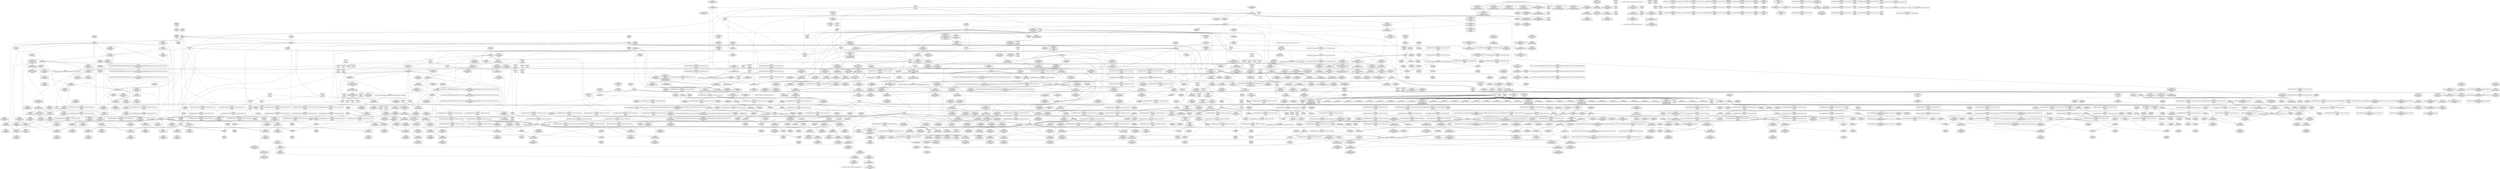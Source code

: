 digraph {
	CE0x40bbf20 [shape=record,shape=Mrecord,label="{CE0x40bbf20|task_sid:tmp11|security/selinux/hooks.c,208|*SummSink*}"]
	CE0x40dc320 [shape=record,shape=Mrecord,label="{CE0x40dc320|__preempt_count_add:do.end}"]
	CE0x40b2350 [shape=record,shape=Mrecord,label="{CE0x40b2350|i8_0|*Constant*}"]
	CE0x416a190 [shape=record,shape=Mrecord,label="{CE0x416a190|__rcu_read_unlock:tmp1}"]
	CE0x413a550 [shape=record,shape=Mrecord,label="{CE0x413a550|rcu_lock_release:tmp4|include/linux/rcupdate.h,423|*SummSource*}"]
	CE0x40a6e10 [shape=record,shape=Mrecord,label="{CE0x40a6e10|rcu_read_lock:tmp9|include/linux/rcupdate.h,882|*SummSink*}"]
	CE0x4109090 [shape=record,shape=Mrecord,label="{CE0x4109090|rcu_read_unlock:tmp10|include/linux/rcupdate.h,933|*SummSink*}"]
	CE0x41087b0 [shape=record,shape=Mrecord,label="{CE0x41087b0|_call_void___preempt_count_sub(i32_1)_#10,_!dbg_!27715|include/linux/rcupdate.h,244|*SummSink*}"]
	CE0x40af3e0 [shape=record,shape=Mrecord,label="{CE0x40af3e0|i64_2|*Constant*|*SummSink*}"]
	CE0x4039f90 [shape=record,shape=Mrecord,label="{CE0x4039f90|avc_has_perm:tclass|Function::avc_has_perm&Arg::tclass::|*SummSource*}"]
	CE0x409c070 [shape=record,shape=Mrecord,label="{CE0x409c070|_ret_void,_!dbg_!27720|./arch/x86/include/asm/preempt.h,78}"]
	CE0x40431e0 [shape=record,shape=Mrecord,label="{CE0x40431e0|sock_has_perm:tmp|*SummSink*}"]
	CE0x40ca770 [shape=record,shape=Mrecord,label="{CE0x40ca770|GLOBAL:rcu_lock_map|Global_var:rcu_lock_map|*SummSource*}"]
	CE0x4022450 [shape=record,shape=Mrecord,label="{CE0x4022450|task_sid:land.lhs.true2|*SummSource*}"]
	CE0x40f9af0 [shape=record,shape=Mrecord,label="{CE0x40f9af0|i8_1|*Constant*}"]
	CE0x4097910 [shape=record,shape=Mrecord,label="{CE0x4097910|task_sid:tmp21|security/selinux/hooks.c,208|*SummSource*}"]
	CE0x40e8590 [shape=record,shape=Mrecord,label="{CE0x40e8590|GLOBAL:rcu_read_lock.__warned|Global_var:rcu_read_lock.__warned}"]
	CE0x40affb0 [shape=record,shape=Mrecord,label="{CE0x40affb0|sock_has_perm:tmp8|security/selinux/hooks.c,3969}"]
	CE0x4138ff0 [shape=record,shape=Mrecord,label="{CE0x4138ff0|rcu_lock_release:tmp6|*SummSink*}"]
	CE0x40c8ce0 [shape=record,shape=Mrecord,label="{CE0x40c8ce0|cred_sid:tmp}"]
	CE0x40e67f0 [shape=record,shape=Mrecord,label="{CE0x40e67f0|rcu_read_lock:if.then|*SummSource*}"]
	CE0x4058710 [shape=record,shape=Mrecord,label="{CE0x4058710|get_current:bb|*SummSource*}"]
	CE0x40b4a90 [shape=record,shape=Mrecord,label="{CE0x40b4a90|rcu_read_lock:tmp11|include/linux/rcupdate.h,882}"]
	CE0x40a0840 [shape=record,shape=Mrecord,label="{CE0x40a0840|sock_has_perm:tmp11|security/selinux/hooks.c,3970|*SummSink*}"]
	CE0x40a75d0 [shape=record,shape=Mrecord,label="{CE0x40a75d0|avc_has_perm:auditdata|Function::avc_has_perm&Arg::auditdata::|*SummSource*}"]
	CE0x40c3550 [shape=record,shape=Mrecord,label="{CE0x40c3550|task_sid:tmp9|security/selinux/hooks.c,208}"]
	CE0x40ad8f0 [shape=record,shape=Mrecord,label="{CE0x40ad8f0|sock_has_perm:call|security/selinux/hooks.c,3967|*SummSink*}"]
	CE0x40ba3f0 [shape=record,shape=Mrecord,label="{CE0x40ba3f0|_call_void_mcount()_#3}"]
	CE0x40a2090 [shape=record,shape=Mrecord,label="{CE0x40a2090|sock_has_perm:tmp17|security/selinux/hooks.c,3976|*SummSink*}"]
	CE0x40e5740 [shape=record,shape=Mrecord,label="{CE0x40e5740|rcu_read_lock:land.lhs.true2|*SummSink*}"]
	CE0x410f8b0 [shape=record,shape=Mrecord,label="{CE0x410f8b0|i64*_getelementptr_inbounds_(_11_x_i64_,_11_x_i64_*___llvm_gcov_ctr132,_i64_0,_i64_9)|*Constant*|*SummSource*}"]
	CE0x410a840 [shape=record,shape=Mrecord,label="{CE0x410a840|i64*_getelementptr_inbounds_(_4_x_i64_,_4_x_i64_*___llvm_gcov_ctr130,_i64_0,_i64_1)|*Constant*|*SummSink*}"]
	CE0x404a140 [shape=record,shape=Mrecord,label="{CE0x404a140|sock_has_perm:tmp19|security/selinux/hooks.c,3977|*SummSource*}"]
	CE0x414e9e0 [shape=record,shape=Mrecord,label="{CE0x414e9e0|i64*_getelementptr_inbounds_(_4_x_i64_,_4_x_i64_*___llvm_gcov_ctr134,_i64_0,_i64_2)|*Constant*}"]
	CE0x413e460 [shape=record,shape=Mrecord,label="{CE0x413e460|__preempt_count_sub:tmp2|*SummSource*}"]
	CE0x4112820 [shape=record,shape=Mrecord,label="{CE0x4112820|i32_934|*Constant*}"]
	CE0x403ab90 [shape=record,shape=Mrecord,label="{CE0x403ab90|32:_%struct.sock*,_:_CRE_24,32_|*MultipleSource*|security/selinux/hooks.c,4248|Function::selinux_socket_getsockopt&Arg::sock::}"]
	CE0x4023350 [shape=record,shape=Mrecord,label="{CE0x4023350|sock_has_perm:if.then}"]
	CE0x4140470 [shape=record,shape=Mrecord,label="{CE0x4140470|i64*_getelementptr_inbounds_(_4_x_i64_,_4_x_i64_*___llvm_gcov_ctr135,_i64_0,_i64_0)|*Constant*|*SummSource*}"]
	CE0x4096250 [shape=record,shape=Mrecord,label="{CE0x4096250|task_sid:tmp25|security/selinux/hooks.c,208|*SummSink*}"]
	CE0x403a8e0 [shape=record,shape=Mrecord,label="{CE0x403a8e0|selinux_socket_getsockopt:tmp4|*LoadInst*|security/selinux/hooks.c,4248|*SummSink*}"]
	CE0x40a1960 [shape=record,shape=Mrecord,label="{CE0x40a1960|sock_has_perm:u|security/selinux/hooks.c,3973|*SummSink*}"]
	CE0x406e120 [shape=record,shape=Mrecord,label="{CE0x406e120|0:_i8,_8:_%struct.lsm_network_audit*,_24:_%struct.selinux_audit_data*,_:_SCMRE_0,1_|*MultipleSource*|security/selinux/hooks.c, 3965|security/selinux/hooks.c,3972}"]
	CE0x40e2da0 [shape=record,shape=Mrecord,label="{CE0x40e2da0|_ret_i32_%tmp6,_!dbg_!27716|security/selinux/hooks.c,197}"]
	"CONST[source:2(external),value:2(dynamic)][purpose:{subject}][SrcIdx:2]"
	CE0x40aadb0 [shape=record,shape=Mrecord,label="{CE0x40aadb0|8:_%struct.sock*,_:_SCME_49,50_}"]
	CE0x410b0b0 [shape=record,shape=Mrecord,label="{CE0x410b0b0|__rcu_read_unlock:tmp5|include/linux/rcupdate.h,244}"]
	CE0x376a150 [shape=record,shape=Mrecord,label="{CE0x376a150|sock_has_perm:sk|Function::sock_has_perm&Arg::sk::}"]
	CE0x4102c10 [shape=record,shape=Mrecord,label="{CE0x4102c10|GLOBAL:__llvm_gcov_ctr132|Global_var:__llvm_gcov_ctr132}"]
	CE0x40ba960 [shape=record,shape=Mrecord,label="{CE0x40ba960|task_sid:tmp1|*SummSource*}"]
	CE0x4104550 [shape=record,shape=Mrecord,label="{CE0x4104550|i64*_getelementptr_inbounds_(_11_x_i64_,_11_x_i64_*___llvm_gcov_ctr132,_i64_0,_i64_0)|*Constant*}"]
	CE0x40e2fd0 [shape=record,shape=Mrecord,label="{CE0x40e2fd0|_ret_i32_%tmp6,_!dbg_!27716|security/selinux/hooks.c,197|*SummSource*}"]
	CE0x40a7c40 [shape=record,shape=Mrecord,label="{CE0x40a7c40|i64*_getelementptr_inbounds_(_6_x_i64_,_6_x_i64_*___llvm_gcov_ctr327,_i64_0,_i64_5)|*Constant*}"]
	CE0x4102eb0 [shape=record,shape=Mrecord,label="{CE0x4102eb0|_call_void_asm_sideeffect_,_memory_,_dirflag_,_fpsr_,_flags_()_#3,_!dbg_!27714,_!srcloc_!27715|include/linux/rcupdate.h,239|*SummSink*}"]
	CE0x402aab0 [shape=record,shape=Mrecord,label="{CE0x402aab0|_call_void_mcount()_#3|*SummSource*}"]
	CE0x40cc4c0 [shape=record,shape=Mrecord,label="{CE0x40cc4c0|task_sid:tobool4|security/selinux/hooks.c,208|*SummSink*}"]
	CE0x40542b0 [shape=record,shape=Mrecord,label="{CE0x40542b0|task_sid:bb|*SummSink*}"]
	CE0x4096be0 [shape=record,shape=Mrecord,label="{CE0x4096be0|i64*_getelementptr_inbounds_(_13_x_i64_,_13_x_i64_*___llvm_gcov_ctr126,_i64_0,_i64_9)|*Constant*|*SummSource*}"]
	CE0x402b840 [shape=record,shape=Mrecord,label="{CE0x402b840|get_current:tmp2|*SummSink*}"]
	CE0x40d5640 [shape=record,shape=Mrecord,label="{CE0x40d5640|_call_void_asm_sideeffect_,_memory_,_dirflag_,_fpsr_,_flags_()_#3,_!dbg_!27711,_!srcloc_!27714|include/linux/rcupdate.h,244|*SummSink*}"]
	CE0x40a4f30 [shape=record,shape=Mrecord,label="{CE0x40a4f30|sock_has_perm:tmp16|security/selinux/hooks.c,3976}"]
	CE0x41025d0 [shape=record,shape=Mrecord,label="{CE0x41025d0|rcu_read_unlock:tmp10|include/linux/rcupdate.h,933}"]
	CE0x40206a0 [shape=record,shape=Mrecord,label="{CE0x40206a0|i32_0|*Constant*|*SummSink*}"]
	CE0x4062f50 [shape=record,shape=Mrecord,label="{CE0x4062f50|rcu_lock_acquire:entry}"]
	CE0x40c71b0 [shape=record,shape=Mrecord,label="{CE0x40c71b0|rcu_read_unlock:tmp2|*SummSink*}"]
	CE0x40a9e40 [shape=record,shape=Mrecord,label="{CE0x40a9e40|8:_%struct.sock*,_:_SCME_36,37_}"]
	CE0x40a4470 [shape=record,shape=Mrecord,label="{CE0x40a4470|sock_has_perm:sid5|security/selinux/hooks.c,3976}"]
	CE0x41380f0 [shape=record,shape=Mrecord,label="{CE0x41380f0|__preempt_count_sub:tmp4|./arch/x86/include/asm/preempt.h,77|*SummSink*}"]
	CE0x40bba40 [shape=record,shape=Mrecord,label="{CE0x40bba40|task_sid:tmp10|security/selinux/hooks.c,208|*SummSource*}"]
	CE0x40af260 [shape=record,shape=Mrecord,label="{CE0x40af260|i64_2|*Constant*|*SummSource*}"]
	CE0x4023a30 [shape=record,shape=Mrecord,label="{CE0x4023a30|selinux_socket_getsockopt:tmp1}"]
	CE0x40cd4c0 [shape=record,shape=Mrecord,label="{CE0x40cd4c0|task_sid:tmp15|security/selinux/hooks.c,208|*SummSource*}"]
	CE0x40cb480 [shape=record,shape=Mrecord,label="{CE0x40cb480|task_sid:tmp12|security/selinux/hooks.c,208|*SummSource*}"]
	CE0x401e7a0 [shape=record,shape=Mrecord,label="{CE0x401e7a0|selinux_socket_getsockopt:bb|*SummSource*}"]
	CE0x40a84c0 [shape=record,shape=Mrecord,label="{CE0x40a84c0|i64*_getelementptr_inbounds_(_6_x_i64_,_6_x_i64_*___llvm_gcov_ctr327,_i64_0,_i64_3)|*Constant*|*SummSource*}"]
	CE0x41542c0 [shape=record,shape=Mrecord,label="{CE0x41542c0|i64*_getelementptr_inbounds_(_4_x_i64_,_4_x_i64_*___llvm_gcov_ctr134,_i64_0,_i64_3)|*Constant*|*SummSource*}"]
	CE0x4052250 [shape=record,shape=Mrecord,label="{CE0x4052250|task_sid:do.body5|*SummSink*}"]
	CE0x40e7130 [shape=record,shape=Mrecord,label="{CE0x40e7130|GLOBAL:rcu_lock_acquire|*Constant*|*SummSink*}"]
	CE0x418b4f0 [shape=record,shape=Mrecord,label="{CE0x418b4f0|COLLAPSED:_GCMRE___llvm_gcov_ctr129_internal_global_4_x_i64_zeroinitializer:_elem_0:default:}"]
	CE0x40e69d0 [shape=record,shape=Mrecord,label="{CE0x40e69d0|rcu_read_lock:land.lhs.true2}"]
	CE0x40c2730 [shape=record,shape=Mrecord,label="{CE0x40c2730|rcu_read_lock:do.end|*SummSink*}"]
	CE0x402ab90 [shape=record,shape=Mrecord,label="{CE0x402ab90|selinux_socket_getsockopt:tmp2|*SummSink*}"]
	CE0x4093f40 [shape=record,shape=Mrecord,label="{CE0x4093f40|sock_has_perm:tmp2|*LoadInst*|security/selinux/hooks.c,3964|*SummSink*}"]
	CE0x401ff10 [shape=record,shape=Mrecord,label="{CE0x401ff10|selinux_socket_getsockopt:sk|security/selinux/hooks.c,4248}"]
	CE0x40d6580 [shape=record,shape=Mrecord,label="{CE0x40d6580|__rcu_read_lock:tmp}"]
	CE0x40a1b10 [shape=record,shape=Mrecord,label="{CE0x40a1b10|sock_has_perm:u|security/selinux/hooks.c,3973}"]
	CE0x40ab920 [shape=record,shape=Mrecord,label="{CE0x40ab920|GLOBAL:task_sid|*Constant*|*SummSource*}"]
	CE0x406de80 [shape=record,shape=Mrecord,label="{CE0x406de80|sock_has_perm:type|security/selinux/hooks.c,3972|*SummSource*}"]
	CE0x4110130 [shape=record,shape=Mrecord,label="{CE0x4110130|rcu_read_unlock:tmp19|include/linux/rcupdate.h,933|*SummSink*}"]
	CE0x40e27d0 [shape=record,shape=Mrecord,label="{CE0x40e27d0|cred_sid:entry|*SummSource*}"]
	CE0x414eb90 [shape=record,shape=Mrecord,label="{CE0x414eb90|__rcu_read_lock:bb|*SummSink*}"]
	CE0x409bbb0 [shape=record,shape=Mrecord,label="{CE0x409bbb0|GLOBAL:__preempt_count_sub|*Constant*|*SummSink*}"]
	CE0x4052520 [shape=record,shape=Mrecord,label="{CE0x4052520|GLOBAL:rcu_lock_acquire|*Constant*|*SummSource*}"]
	CE0x40198c0 [shape=record,shape=Mrecord,label="{CE0x40198c0|get_current:entry|*SummSink*}"]
	CE0x414be90 [shape=record,shape=Mrecord,label="{CE0x414be90|__rcu_read_lock:tmp3|*SummSink*}"]
	CE0x40a5e00 [shape=record,shape=Mrecord,label="{CE0x40a5e00|i32_(i32,_i32,_i16,_i32,_%struct.common_audit_data*)*_bitcast_(i32_(i32,_i32,_i16,_i32,_%struct.common_audit_data.495*)*_avc_has_perm_to_i32_(i32,_i32,_i16,_i32,_%struct.common_audit_data*)*)|*Constant*|*SummSource*}"]
	CE0x4022a80 [shape=record,shape=Mrecord,label="{CE0x4022a80|rcu_read_lock:land.lhs.true}"]
	CE0x414f7a0 [shape=record,shape=Mrecord,label="{CE0x414f7a0|_call_void_mcount()_#3|*SummSource*}"]
	CE0x40dd5b0 [shape=record,shape=Mrecord,label="{CE0x40dd5b0|__rcu_read_lock:tmp2}"]
	CE0x40c05c0 [shape=record,shape=Mrecord,label="{CE0x40c05c0|task_sid:call|security/selinux/hooks.c,208|*SummSource*}"]
	CE0x40532d0 [shape=record,shape=Mrecord,label="{CE0x40532d0|sock_has_perm:net|security/selinux/hooks.c, 3966|*SummSource*}"]
	CE0x4111a60 [shape=record,shape=Mrecord,label="{CE0x4111a60|rcu_read_unlock:tmp18|include/linux/rcupdate.h,933|*SummSink*}"]
	CE0x409b410 [shape=record,shape=Mrecord,label="{CE0x409b410|__preempt_count_add:bb}"]
	CE0x414f9b0 [shape=record,shape=Mrecord,label="{CE0x414f9b0|__preempt_count_add:bb|*SummSource*}"]
	CE0x40a4a90 [shape=record,shape=Mrecord,label="{CE0x40a4a90|sock_has_perm:sclass|security/selinux/hooks.c,3976|*SummSource*}"]
	CE0x40a0760 [shape=record,shape=Mrecord,label="{CE0x40a0760|sock_has_perm:tmp11|security/selinux/hooks.c,3970}"]
	CE0x4022590 [shape=record,shape=Mrecord,label="{CE0x4022590|task_sid:do.end}"]
	CE0x40fb990 [shape=record,shape=Mrecord,label="{CE0x40fb990|i64*_getelementptr_inbounds_(_11_x_i64_,_11_x_i64_*___llvm_gcov_ctr127,_i64_0,_i64_10)|*Constant*|*SummSink*}"]
	CE0x4052ab0 [shape=record,shape=Mrecord,label="{CE0x4052ab0|i64_4|*Constant*|*SummSink*}"]
	CE0x40d6110 [shape=record,shape=Mrecord,label="{CE0x40d6110|rcu_lock_release:indirectgoto|*SummSink*}"]
	CE0x40c6eb0 [shape=record,shape=Mrecord,label="{CE0x40c6eb0|rcu_lock_acquire:__here|*SummSink*}"]
	CE0x40bef60 [shape=record,shape=Mrecord,label="{CE0x40bef60|rcu_read_lock:tmp|*SummSink*}"]
	CE0x40c0ae0 [shape=record,shape=Mrecord,label="{CE0x40c0ae0|cred_sid:tmp6|security/selinux/hooks.c,197|*SummSource*}"]
	CE0x402d3c0 [shape=record,shape=Mrecord,label="{CE0x402d3c0|rcu_read_unlock:tobool1|include/linux/rcupdate.h,933}"]
	CE0x40b25a0 [shape=record,shape=Mrecord,label="{CE0x40b25a0|i8_0|*Constant*|*SummSink*}"]
	CE0x418b870 [shape=record,shape=Mrecord,label="{CE0x418b870|__preempt_count_add:tmp|*SummSource*}"]
	CE0x404b430 [shape=record,shape=Mrecord,label="{CE0x404b430|rcu_read_lock:tmp13|include/linux/rcupdate.h,882|*SummSink*}"]
	CE0x40fba00 [shape=record,shape=Mrecord,label="{CE0x40fba00|rcu_read_lock:tmp21|include/linux/rcupdate.h,884|*SummSink*}"]
	CE0x40cf5b0 [shape=record,shape=Mrecord,label="{CE0x40cf5b0|_call_void_lockdep_rcu_suspicious(i8*_getelementptr_inbounds_(_25_x_i8_,_25_x_i8_*_.str3,_i32_0,_i32_0),_i32_208,_i8*_getelementptr_inbounds_(_41_x_i8_,_41_x_i8_*_.str44,_i32_0,_i32_0))_#10,_!dbg_!27732|security/selinux/hooks.c,208|*SummSink*}"]
	CE0x417d160 [shape=record,shape=Mrecord,label="{CE0x417d160|__preempt_count_sub:tmp}"]
	CE0x4149530 [shape=record,shape=Mrecord,label="{CE0x4149530|rcu_lock_release:bb|*SummSource*}"]
	CE0x406de10 [shape=record,shape=Mrecord,label="{CE0x406de10|sock_has_perm:type|security/selinux/hooks.c,3972}"]
	CE0x40e5170 [shape=record,shape=Mrecord,label="{CE0x40e5170|rcu_read_lock:tmp8|include/linux/rcupdate.h,882|*SummSource*}"]
	CE0x40aaa20 [shape=record,shape=Mrecord,label="{CE0x40aaa20|8:_%struct.sock*,_:_SCME_46,47_}"]
	CE0x40410d0 [shape=record,shape=Mrecord,label="{CE0x40410d0|task_sid:tmp8|security/selinux/hooks.c,208}"]
	CE0x40d5770 [shape=record,shape=Mrecord,label="{CE0x40d5770|_call_void___preempt_count_sub(i32_1)_#10,_!dbg_!27715|include/linux/rcupdate.h,244}"]
	CE0x40cd9c0 [shape=record,shape=Mrecord,label="{CE0x40cd9c0|task_sid:tmp16|security/selinux/hooks.c,208|*SummSource*}"]
	CE0x410b320 [shape=record,shape=Mrecord,label="{CE0x410b320|0:_i8,_:_GCMR_rcu_read_unlock.__warned_internal_global_i8_0,_section_.data.unlikely_,_align_1:_elem_0:default:}"]
	CE0x40a7240 [shape=record,shape=Mrecord,label="{CE0x40a7240|avc_has_perm:requested|Function::avc_has_perm&Arg::requested::}"]
	CE0x40eaf60 [shape=record,shape=Mrecord,label="{CE0x40eaf60|rcu_read_lock:tmp6|include/linux/rcupdate.h,882}"]
	CE0x40e60a0 [shape=record,shape=Mrecord,label="{CE0x40e60a0|rcu_read_lock:tobool|include/linux/rcupdate.h,882|*SummSource*}"]
	CE0x40dc7f0 [shape=record,shape=Mrecord,label="{CE0x40dc7f0|i64*_getelementptr_inbounds_(_4_x_i64_,_4_x_i64_*___llvm_gcov_ctr130,_i64_0,_i64_0)|*Constant*|*SummSink*}"]
	CE0x40b54a0 [shape=record,shape=Mrecord,label="{CE0x40b54a0|rcu_read_lock:call3|include/linux/rcupdate.h,882}"]
	CE0x41000d0 [shape=record,shape=Mrecord,label="{CE0x41000d0|rcu_read_unlock:tmp13|include/linux/rcupdate.h,933}"]
	CE0x40296d0 [shape=record,shape=Mrecord,label="{CE0x40296d0|selinux_socket_getsockopt:tmp3}"]
	CE0x40aefc0 [shape=record,shape=Mrecord,label="{CE0x40aefc0|sock_has_perm:cmp|security/selinux/hooks.c,3969|*SummSink*}"]
	CE0x40255e0 [shape=record,shape=Mrecord,label="{CE0x40255e0|i64*_getelementptr_inbounds_(_2_x_i64_,_2_x_i64_*___llvm_gcov_ctr98,_i64_0,_i64_0)|*Constant*|*SummSink*}"]
	CE0x4040840 [shape=record,shape=Mrecord,label="{CE0x4040840|COLLAPSED:_GCMRE___llvm_gcov_ctr327_internal_global_6_x_i64_zeroinitializer:_elem_0:default:}"]
	CE0x402b6f0 [shape=record,shape=Mrecord,label="{CE0x402b6f0|selinux_socket_getsockopt:tmp2|*SummSource*}"]
	CE0x40718b0 [shape=record,shape=Mrecord,label="{CE0x40718b0|sock_has_perm:retval.0|*SummSource*}"]
	CE0x40fc630 [shape=record,shape=Mrecord,label="{CE0x40fc630|cred_sid:bb|*SummSource*}"]
	CE0x40b1930 [shape=record,shape=Mrecord,label="{CE0x40b1930|sock_has_perm:tmp3|security/selinux/hooks.c,3964|*SummSource*}"]
	CE0x4138a80 [shape=record,shape=Mrecord,label="{CE0x4138a80|__rcu_read_unlock:tmp4|include/linux/rcupdate.h,244}"]
	CE0x40ea940 [shape=record,shape=Mrecord,label="{CE0x40ea940|i64*_getelementptr_inbounds_(_4_x_i64_,_4_x_i64_*___llvm_gcov_ctr128,_i64_0,_i64_2)|*Constant*|*SummSource*}"]
	CE0x4026800 [shape=record,shape=Mrecord,label="{CE0x4026800|selinux_socket_getsockopt:tmp2}"]
	CE0x4148730 [shape=record,shape=Mrecord,label="{CE0x4148730|i8*_undef|*Constant*|*SummSource*}"]
	CE0x40442c0 [shape=record,shape=Mrecord,label="{CE0x40442c0|i64*_getelementptr_inbounds_(_13_x_i64_,_13_x_i64_*___llvm_gcov_ctr126,_i64_0,_i64_1)|*Constant*|*SummSource*}"]
	CE0x404f010 [shape=record,shape=Mrecord,label="{CE0x404f010|GLOBAL:__rcu_read_lock|*Constant*|*SummSink*}"]
	CE0x40e8420 [shape=record,shape=Mrecord,label="{CE0x40e8420|rcu_read_lock:tmp7|include/linux/rcupdate.h,882|*SummSink*}"]
	CE0x40c7140 [shape=record,shape=Mrecord,label="{CE0x40c7140|rcu_read_unlock:tmp2|*SummSource*}"]
	CE0x4027270 [shape=record,shape=Mrecord,label="{CE0x4027270|rcu_read_lock:tmp2}"]
	CE0x40ca570 [shape=record,shape=Mrecord,label="{CE0x40ca570|GLOBAL:rcu_lock_map|Global_var:rcu_lock_map}"]
	CE0x40dc9d0 [shape=record,shape=Mrecord,label="{CE0x40dc9d0|rcu_lock_acquire:tmp}"]
	CE0x4100cb0 [shape=record,shape=Mrecord,label="{CE0x4100cb0|rcu_read_unlock:tobool|include/linux/rcupdate.h,933|*SummSink*}"]
	CE0x40b48e0 [shape=record,shape=Mrecord,label="{CE0x40b48e0|rcu_read_lock:tmp10|include/linux/rcupdate.h,882|*SummSink*}"]
	CE0x40c0400 [shape=record,shape=Mrecord,label="{CE0x40c0400|task_sid:call|security/selinux/hooks.c,208}"]
	CE0x40be4a0 [shape=record,shape=Mrecord,label="{CE0x40be4a0|task_sid:tmp4|*LoadInst*|security/selinux/hooks.c,208}"]
	CE0x4053f30 [shape=record,shape=Mrecord,label="{CE0x4053f30|task_sid:if.then|*SummSource*}"]
	CE0x4107530 [shape=record,shape=Mrecord,label="{CE0x4107530|rcu_read_unlock:bb}"]
	CE0x414cc00 [shape=record,shape=Mrecord,label="{CE0x414cc00|i64_ptrtoint_(i8*_blockaddress(_rcu_lock_acquire,_%__here)_to_i64)|*Constant*}"]
	CE0x40c6a60 [shape=record,shape=Mrecord,label="{CE0x40c6a60|GLOBAL:__rcu_read_lock|*Constant*}"]
	CE0x4107200 [shape=record,shape=Mrecord,label="{CE0x4107200|rcu_read_unlock:do.end}"]
	CE0x4054820 [shape=record,shape=Mrecord,label="{CE0x4054820|cred_sid:security|security/selinux/hooks.c,196|*SummSink*}"]
	CE0x405e290 [shape=record,shape=Mrecord,label="{CE0x405e290|i32_16384|*Constant*|*SummSink*}"]
	CE0x4184a40 [shape=record,shape=Mrecord,label="{CE0x4184a40|__preempt_count_sub:tmp6|./arch/x86/include/asm/preempt.h,78|*SummSource*}"]
	CE0x4063290 [shape=record,shape=Mrecord,label="{CE0x4063290|i32_77|*Constant*|*SummSource*}"]
	CE0x40977b0 [shape=record,shape=Mrecord,label="{CE0x40977b0|task_sid:tmp22|security/selinux/hooks.c,208}"]
	CE0x40debb0 [shape=record,shape=Mrecord,label="{CE0x40debb0|__rcu_read_unlock:do.end|*SummSink*}"]
	CE0x40e2a40 [shape=record,shape=Mrecord,label="{CE0x40e2a40|cred_sid:cred|Function::cred_sid&Arg::cred::}"]
	CE0x413d3c0 [shape=record,shape=Mrecord,label="{CE0x413d3c0|__rcu_read_unlock:tmp1|*SummSource*}"]
	CE0x40441b0 [shape=record,shape=Mrecord,label="{CE0x40441b0|task_sid:tmp1|*SummSink*}"]
	CE0x404f200 [shape=record,shape=Mrecord,label="{CE0x404f200|GLOBAL:rcu_read_lock|*Constant*|*SummSink*}"]
	"CONST[source:0(mediator),value:0(static)][purpose:{operation}]"
	CE0x40fdcd0 [shape=record,shape=Mrecord,label="{CE0x40fdcd0|rcu_read_unlock:tmp13|include/linux/rcupdate.h,933|*SummSink*}"]
	CE0x4052150 [shape=record,shape=Mrecord,label="{CE0x4052150|task_sid:do.body5|*SummSource*}"]
	CE0x4109fb0 [shape=record,shape=Mrecord,label="{CE0x4109fb0|i64*_getelementptr_inbounds_(_4_x_i64_,_4_x_i64_*___llvm_gcov_ctr130,_i64_0,_i64_1)|*Constant*}"]
	CE0x40fcf80 [shape=record,shape=Mrecord,label="{CE0x40fcf80|rcu_read_unlock:tmp15|include/linux/rcupdate.h,933|*SummSource*}"]
	CE0x4133e00 [shape=record,shape=Mrecord,label="{CE0x4133e00|_call_void_mcount()_#3|*SummSink*}"]
	CE0x4027900 [shape=record,shape=Mrecord,label="{CE0x4027900|selinux_socket_getsockopt:sk|security/selinux/hooks.c,4248|*SummSink*}"]
	CE0x40a6d40 [shape=record,shape=Mrecord,label="{CE0x40a6d40|rcu_read_lock:tmp9|include/linux/rcupdate.h,882|*SummSource*}"]
	CE0x40a9620 [shape=record,shape=Mrecord,label="{CE0x40a9620|8:_%struct.sock*,_:_SCME_29,30_}"]
	CE0x40946c0 [shape=record,shape=Mrecord,label="{CE0x40946c0|i8*_getelementptr_inbounds_(_41_x_i8_,_41_x_i8_*_.str44,_i32_0,_i32_0)|*Constant*|*SummSink*}"]
	CE0x41341f0 [shape=record,shape=Mrecord,label="{CE0x41341f0|__rcu_read_lock:do.body|*SummSink*}"]
	CE0x4063e60 [shape=record,shape=Mrecord,label="{CE0x4063e60|sock_has_perm:tmp3|security/selinux/hooks.c,3964}"]
	CE0x405f5d0 [shape=record,shape=Mrecord,label="{CE0x405f5d0|i64*_getelementptr_inbounds_(_2_x_i64_,_2_x_i64_*___llvm_gcov_ctr98,_i64_0,_i64_0)|*Constant*|*SummSource*}"]
	CE0x413b3d0 [shape=record,shape=Mrecord,label="{CE0x413b3d0|rcu_lock_release:tmp2|*SummSource*}"]
	CE0x414ac10 [shape=record,shape=Mrecord,label="{CE0x414ac10|i32_2|*Constant*}"]
	CE0x4103620 [shape=record,shape=Mrecord,label="{CE0x4103620|rcu_read_unlock:tmp}"]
	CE0x4026650 [shape=record,shape=Mrecord,label="{CE0x4026650|%struct.task_struct*_(%struct.task_struct**)*_asm_movq_%gs:$_1:P_,$0_,_r,im,_dirflag_,_fpsr_,_flags_}"]
	CE0x40f6740 [shape=record,shape=Mrecord,label="{CE0x40f6740|rcu_read_lock:tmp16|include/linux/rcupdate.h,882|*SummSink*}"]
	CE0x409b9e0 [shape=record,shape=Mrecord,label="{CE0x409b9e0|__rcu_read_unlock:tmp1|*SummSink*}"]
	CE0x40cfeb0 [shape=record,shape=Mrecord,label="{CE0x40cfeb0|i8*_getelementptr_inbounds_(_25_x_i8_,_25_x_i8_*_.str3,_i32_0,_i32_0)|*Constant*|*SummSink*}"]
	CE0x5b19820 [shape=record,shape=Mrecord,label="{CE0x5b19820|sock_has_perm:entry|*SummSource*}"]
	CE0x4095b00 [shape=record,shape=Mrecord,label="{CE0x4095b00|i64*_getelementptr_inbounds_(_13_x_i64_,_13_x_i64_*___llvm_gcov_ctr126,_i64_0,_i64_11)|*Constant*|*SummSink*}"]
	CE0x40ba190 [shape=record,shape=Mrecord,label="{CE0x40ba190|_ret_void,_!dbg_!27735|include/linux/rcupdate.h,884|*SummSink*}"]
	CE0x40c9b00 [shape=record,shape=Mrecord,label="{CE0x40c9b00|GLOBAL:__llvm_gcov_ctr126|Global_var:__llvm_gcov_ctr126}"]
	CE0x40cf000 [shape=record,shape=Mrecord,label="{CE0x40cf000|i8_1|*Constant*|*SummSink*}"]
	CE0x409a760 [shape=record,shape=Mrecord,label="{CE0x409a760|__preempt_count_add:tmp5|./arch/x86/include/asm/preempt.h,72|*SummSink*}"]
	CE0x406d2d0 [shape=record,shape=Mrecord,label="{CE0x406d2d0|sock_has_perm:tmp13|security/selinux/hooks.c,3972|*SummSink*}"]
	CE0x4149780 [shape=record,shape=Mrecord,label="{CE0x4149780|i64*_getelementptr_inbounds_(_4_x_i64_,_4_x_i64_*___llvm_gcov_ctr133,_i64_0,_i64_2)|*Constant*}"]
	CE0x401e900 [shape=record,shape=Mrecord,label="{CE0x401e900|32:_%struct.sock*,_:_CRE_8,16_|*MultipleSource*|security/selinux/hooks.c,4248|Function::selinux_socket_getsockopt&Arg::sock::}"]
	CE0x417e490 [shape=record,shape=Mrecord,label="{CE0x417e490|__preempt_count_sub:do.body}"]
	CE0x4094c50 [shape=record,shape=Mrecord,label="{CE0x4094c50|task_sid:tmp24|security/selinux/hooks.c,208}"]
	CE0x402c8b0 [shape=record,shape=Mrecord,label="{CE0x402c8b0|selinux_socket_getsockopt:sock|Function::selinux_socket_getsockopt&Arg::sock::}"]
	CE0x40303a0 [shape=record,shape=Mrecord,label="{CE0x40303a0|_call_void_lock_release(%struct.lockdep_map*_%map,_i32_1,_i64_ptrtoint_(i8*_blockaddress(_rcu_lock_release,_%__here)_to_i64))_#10,_!dbg_!27716|include/linux/rcupdate.h,423|*SummSink*}"]
	CE0x4063ca0 [shape=record,shape=Mrecord,label="{CE0x4063ca0|task_sid:tmp2}"]
	CE0x4024c00 [shape=record,shape=Mrecord,label="{CE0x4024c00|get_current:tmp2}"]
	CE0x40df680 [shape=record,shape=Mrecord,label="{CE0x40df680|i64*_getelementptr_inbounds_(_4_x_i64_,_4_x_i64_*___llvm_gcov_ctr129,_i64_0,_i64_1)|*Constant*}"]
	CE0x4053d20 [shape=record,shape=Mrecord,label="{CE0x4053d20|i32_59|*Constant*|*SummSink*}"]
	CE0x4111460 [shape=record,shape=Mrecord,label="{CE0x4111460|rcu_read_unlock:tmp17|include/linux/rcupdate.h,933|*SummSource*}"]
	CE0x4107420 [shape=record,shape=Mrecord,label="{CE0x4107420|rcu_read_unlock:do.end|*SummSink*}"]
	CE0x40a9d10 [shape=record,shape=Mrecord,label="{CE0x40a9d10|8:_%struct.sock*,_:_SCME_35,36_}"]
	CE0x41053b0 [shape=record,shape=Mrecord,label="{CE0x41053b0|rcu_read_unlock:tmp|*SummSource*}"]
	CE0x40aa1d0 [shape=record,shape=Mrecord,label="{CE0x40aa1d0|8:_%struct.sock*,_:_SCME_39,40_}"]
	CE0x403bd50 [shape=record,shape=Mrecord,label="{CE0x403bd50|task_sid:tmp3|*SummSink*}"]
	CE0x40a4760 [shape=record,shape=Mrecord,label="{CE0x40a4760|sock_has_perm:sid5|security/selinux/hooks.c,3976|*SummSink*}"]
	CE0x4153880 [shape=record,shape=Mrecord,label="{CE0x4153880|__preempt_count_sub:tmp1}"]
	CE0x40a61a0 [shape=record,shape=Mrecord,label="{CE0x40a61a0|rcu_read_lock:tmp8|include/linux/rcupdate.h,882|*SummSink*}"]
	CE0x41077f0 [shape=record,shape=Mrecord,label="{CE0x41077f0|__preempt_count_sub:sub|./arch/x86/include/asm/preempt.h,77}"]
	CE0x4101030 [shape=record,shape=Mrecord,label="{CE0x4101030|i32_1|*Constant*}"]
	CE0x40a6bc0 [shape=record,shape=Mrecord,label="{CE0x40a6bc0|rcu_read_lock:tmp10|include/linux/rcupdate.h,882}"]
	CE0x40fbd90 [shape=record,shape=Mrecord,label="{CE0x40fbd90|rcu_read_lock:tmp22|include/linux/rcupdate.h,884|*SummSource*}"]
	CE0x4020280 [shape=record,shape=Mrecord,label="{CE0x4020280|i64_1|*Constant*}"]
	CE0x4095d60 [shape=record,shape=Mrecord,label="{CE0x4095d60|task_sid:tmp26|security/selinux/hooks.c,208}"]
	CE0x404ee80 [shape=record,shape=Mrecord,label="{CE0x404ee80|__rcu_read_lock:entry}"]
	CE0x40ce4c0 [shape=record,shape=Mrecord,label="{CE0x40ce4c0|task_sid:tmp18|security/selinux/hooks.c,208}"]
	CE0x40bce60 [shape=record,shape=Mrecord,label="{CE0x40bce60|cred_sid:tmp2|*SummSource*}"]
	CE0x40298a0 [shape=record,shape=Mrecord,label="{CE0x40298a0|sock_has_perm:tmp8|security/selinux/hooks.c,3969|*SummSink*}"]
	CE0x40bc9f0 [shape=record,shape=Mrecord,label="{CE0x40bc9f0|task_sid:tmp6|security/selinux/hooks.c,208|*SummSink*}"]
	CE0x40b4d10 [shape=record,shape=Mrecord,label="{CE0x40b4d10|rcu_read_lock:tmp11|include/linux/rcupdate.h,882|*SummSource*}"]
	CE0x402ac90 [shape=record,shape=Mrecord,label="{CE0x402ac90|8:_%struct.sock*,_:_SCME_16,18_|*MultipleSource*|security/selinux/hooks.c,3966|security/selinux/hooks.c,3966|security/selinux/hooks.c, 3966}"]
	CE0x40ac0e0 [shape=record,shape=Mrecord,label="{CE0x40ac0e0|_ret_i32_%call7,_!dbg_!27749|security/selinux/hooks.c,210}"]
	CE0x40dca40 [shape=record,shape=Mrecord,label="{CE0x40dca40|COLLAPSED:_GCMRE___llvm_gcov_ctr130_internal_global_4_x_i64_zeroinitializer:_elem_0:default:}"]
	CE0x410e6f0 [shape=record,shape=Mrecord,label="{CE0x410e6f0|rcu_read_unlock:tmp16|include/linux/rcupdate.h,933|*SummSource*}"]
	CE0x4100690 [shape=record,shape=Mrecord,label="{CE0x4100690|i64*_getelementptr_inbounds_(_4_x_i64_,_4_x_i64_*___llvm_gcov_ctr134,_i64_0,_i64_1)|*Constant*|*SummSink*}"]
	CE0x40bfff0 [shape=record,shape=Mrecord,label="{CE0x40bfff0|i64_0|*Constant*}"]
	CE0x40bfca0 [shape=record,shape=Mrecord,label="{CE0x40bfca0|COLLAPSED:_GCMRE___llvm_gcov_ctr126_internal_global_13_x_i64_zeroinitializer:_elem_0:default:}"]
	CE0x41747c0 [shape=record,shape=Mrecord,label="{CE0x41747c0|__preempt_count_add:tmp4|./arch/x86/include/asm/preempt.h,72|*SummSource*}"]
	CE0x40ccd40 [shape=record,shape=Mrecord,label="{CE0x40ccd40|i64_7|*Constant*|*SummSink*}"]
	CE0x414f8a0 [shape=record,shape=Mrecord,label="{CE0x414f8a0|_call_void_mcount()_#3|*SummSink*}"]
	CE0x40e65a0 [shape=record,shape=Mrecord,label="{CE0x40e65a0|_call_void_mcount()_#3|*SummSource*}"]
	CE0x40ccbf0 [shape=record,shape=Mrecord,label="{CE0x40ccbf0|i64_7|*Constant*}"]
	CE0x40a5530 [shape=record,shape=Mrecord,label="{CE0x40a5530|i32_4|*Constant*|*SummSink*}"]
	CE0x40cddf0 [shape=record,shape=Mrecord,label="{CE0x40cddf0|task_sid:tmp17|security/selinux/hooks.c,208|*SummSource*}"]
	CE0x40dd9c0 [shape=record,shape=Mrecord,label="{CE0x40dd9c0|GLOBAL:lock_release|*Constant*}"]
	CE0x4174830 [shape=record,shape=Mrecord,label="{CE0x4174830|__preempt_count_add:tmp4|./arch/x86/include/asm/preempt.h,72|*SummSink*}"]
	CE0x40faa10 [shape=record,shape=Mrecord,label="{CE0x40faa10|rcu_read_lock:tmp19|include/linux/rcupdate.h,882|*SummSource*}"]
	CE0x40695e0 [shape=record,shape=Mrecord,label="{CE0x40695e0|rcu_read_unlock:tmp1|*SummSink*}"]
	CE0x40bb930 [shape=record,shape=Mrecord,label="{CE0x40bb930|task_sid:tmp11|security/selinux/hooks.c,208}"]
	CE0x40d1d20 [shape=record,shape=Mrecord,label="{CE0x40d1d20|_call_void_rcu_lock_release(%struct.lockdep_map*_rcu_lock_map)_#10,_!dbg_!27733|include/linux/rcupdate.h,935|*SummSink*}"]
	CE0x4111bd0 [shape=record,shape=Mrecord,label="{CE0x4111bd0|_call_void_lockdep_rcu_suspicious(i8*_getelementptr_inbounds_(_25_x_i8_,_25_x_i8_*_.str45,_i32_0,_i32_0),_i32_934,_i8*_getelementptr_inbounds_(_44_x_i8_,_44_x_i8_*_.str47,_i32_0,_i32_0))_#10,_!dbg_!27726|include/linux/rcupdate.h,933}"]
	CE0x40408b0 [shape=record,shape=Mrecord,label="{CE0x40408b0|sock_has_perm:tmp|*SummSource*}"]
	CE0x401e9b0 [shape=record,shape=Mrecord,label="{CE0x401e9b0|_call_void_mcount()_#3|*SummSink*}"]
	CE0x40e9320 [shape=record,shape=Mrecord,label="{CE0x40e9320|rcu_read_lock:tmp8|include/linux/rcupdate.h,882}"]
	CE0x4093b20 [shape=record,shape=Mrecord,label="{CE0x4093b20|sock_has_perm:tmp2|*LoadInst*|security/selinux/hooks.c,3964}"]
	CE0x403ef00 [shape=record,shape=Mrecord,label="{CE0x403ef00|get_current:tmp|*SummSink*}"]
	CE0x413bb50 [shape=record,shape=Mrecord,label="{CE0x413bb50|__preempt_count_add:do.body|*SummSource*}"]
	CE0x40c0c50 [shape=record,shape=Mrecord,label="{CE0x40c0c50|i64*_getelementptr_inbounds_(_13_x_i64_,_13_x_i64_*___llvm_gcov_ctr126,_i64_0,_i64_0)|*Constant*}"]
	CE0x4102700 [shape=record,shape=Mrecord,label="{CE0x4102700|__rcu_read_lock:tmp6|include/linux/rcupdate.h,240|*SummSource*}"]
	CE0x4093d30 [shape=record,shape=Mrecord,label="{CE0x4093d30|sock_has_perm:tmp2|*LoadInst*|security/selinux/hooks.c,3964|*SummSource*}"]
	CE0x40c1dc0 [shape=record,shape=Mrecord,label="{CE0x40c1dc0|GLOBAL:task_sid.__warned|Global_var:task_sid.__warned}"]
	CE0x403bce0 [shape=record,shape=Mrecord,label="{CE0x403bce0|task_sid:tmp3|*SummSource*}"]
	CE0x40f8b00 [shape=record,shape=Mrecord,label="{CE0x40f8b00|i64*_getelementptr_inbounds_(_11_x_i64_,_11_x_i64_*___llvm_gcov_ctr127,_i64_0,_i64_9)|*Constant*|*SummSource*}"]
	CE0x4110db0 [shape=record,shape=Mrecord,label="{CE0x4110db0|rcu_read_unlock:tmp21|include/linux/rcupdate.h,935|*SummSource*}"]
	CE0x40c3e40 [shape=record,shape=Mrecord,label="{CE0x40c3e40|rcu_read_lock:tmp|*SummSource*}"]
	CE0x40bfd10 [shape=record,shape=Mrecord,label="{CE0x40bfd10|task_sid:tmp|*SummSource*}"]
	CE0x4094ad0 [shape=record,shape=Mrecord,label="{CE0x4094ad0|task_sid:tmp22|security/selinux/hooks.c,208|*SummSink*}"]
	CE0x40a3d20 [shape=record,shape=Mrecord,label="{CE0x40a3d20|sock_has_perm:sk4|security/selinux/hooks.c,3974}"]
	CE0x414cea0 [shape=record,shape=Mrecord,label="{CE0x414cea0|i64_ptrtoint_(i8*_blockaddress(_rcu_lock_acquire,_%__here)_to_i64)|*Constant*|*SummSink*}"]
	CE0x524c860 [shape=record,shape=Mrecord,label="{CE0x524c860|selinux_socket_getsockopt:call1|security/selinux/hooks.c,4248|*SummSource*}"]
	CE0x4042a30 [shape=record,shape=Mrecord,label="{CE0x4042a30|i64*_getelementptr_inbounds_(_6_x_i64_,_6_x_i64_*___llvm_gcov_ctr327,_i64_0,_i64_0)|*Constant*|*SummSink*}"]
	CE0x40cc530 [shape=record,shape=Mrecord,label="{CE0x40cc530|i64_6|*Constant*}"]
	CE0x41094d0 [shape=record,shape=Mrecord,label="{CE0x41094d0|rcu_read_unlock:tmp11|include/linux/rcupdate.h,933|*SummSource*}"]
	CE0x40c46e0 [shape=record,shape=Mrecord,label="{CE0x40c46e0|GLOBAL:rcu_lock_acquire|*Constant*}"]
	CE0x40dddd0 [shape=record,shape=Mrecord,label="{CE0x40dddd0|i64_ptrtoint_(i8*_blockaddress(_rcu_lock_release,_%__here)_to_i64)|*Constant*}"]
	CE0x40c90b0 [shape=record,shape=Mrecord,label="{CE0x40c90b0|task_sid:do.end|*SummSink*}"]
	CE0x40c9c70 [shape=record,shape=Mrecord,label="{CE0x40c9c70|GLOBAL:__llvm_gcov_ctr126|Global_var:__llvm_gcov_ctr126|*SummSource*}"]
	CE0x40cdac0 [shape=record,shape=Mrecord,label="{CE0x40cdac0|i64*_getelementptr_inbounds_(_13_x_i64_,_13_x_i64_*___llvm_gcov_ctr126,_i64_0,_i64_8)|*Constant*}"]
	CE0x40ab860 [shape=record,shape=Mrecord,label="{CE0x40ab860|i32_8|*Constant*|*SummSink*}"]
	CE0x40c9270 [shape=record,shape=Mrecord,label="{CE0x40c9270|task_sid:land.lhs.true|*SummSource*}"]
	CE0x4029ce0 [shape=record,shape=Mrecord,label="{CE0x4029ce0|rcu_read_unlock:if.then|*SummSink*}"]
	CE0x40be510 [shape=record,shape=Mrecord,label="{CE0x40be510|task_sid:real_cred|security/selinux/hooks.c,208|*SummSink*}"]
	CE0x40e0600 [shape=record,shape=Mrecord,label="{CE0x40e0600|__preempt_count_add:tmp3|*SummSink*}"]
	CE0x40c5d00 [shape=record,shape=Mrecord,label="{CE0x40c5d00|task_sid:tobool|security/selinux/hooks.c,208|*SummSink*}"]
	CE0x40e7390 [shape=record,shape=Mrecord,label="{CE0x40e7390|rcu_lock_acquire:tmp3}"]
	CE0x40ae520 [shape=record,shape=Mrecord,label="{CE0x40ae520|sock_has_perm:tmp6|security/selinux/hooks.c,3969}"]
	CE0x4101a40 [shape=record,shape=Mrecord,label="{CE0x4101a40|_call_void_mcount()_#3}"]
	CE0x413d210 [shape=record,shape=Mrecord,label="{CE0x413d210|__preempt_count_add:tmp2|*SummSource*}"]
	CE0x4137a90 [shape=record,shape=Mrecord,label="{CE0x4137a90|i64*_getelementptr_inbounds_(_4_x_i64_,_4_x_i64_*___llvm_gcov_ctr135,_i64_0,_i64_3)|*Constant*|*SummSink*}"]
	CE0x4053b30 [shape=record,shape=Mrecord,label="{CE0x4053b30|sock_has_perm:bb}"]
	CE0x4103ef0 [shape=record,shape=Mrecord,label="{CE0x4103ef0|GLOBAL:__preempt_count_add|*Constant*}"]
	CE0x40aa560 [shape=record,shape=Mrecord,label="{CE0x40aa560|8:_%struct.sock*,_:_SCME_42,43_}"]
	CE0x40d6c90 [shape=record,shape=Mrecord,label="{CE0x40d6c90|__preempt_count_sub:tmp6|./arch/x86/include/asm/preempt.h,78|*SummSink*}"]
	CE0x4031480 [shape=record,shape=Mrecord,label="{CE0x4031480|16:_i32,_24:_i16,_:_CRE_16,20_|*MultipleSource*|*LoadInst*|security/selinux/hooks.c,3964|security/selinux/hooks.c,3964|security/selinux/hooks.c,3969}"]
	CE0x40419e0 [shape=record,shape=Mrecord,label="{CE0x40419e0|_call_void___rcu_read_lock()_#10,_!dbg_!27710|include/linux/rcupdate.h,879}"]
	CE0x40d36e0 [shape=record,shape=Mrecord,label="{CE0x40d36e0|GLOBAL:__rcu_read_unlock|*Constant*|*SummSink*}"]
	CE0x402c9c0 [shape=record,shape=Mrecord,label="{CE0x402c9c0|_call_void_mcount()_#3|*SummSource*}"]
	CE0x413abd0 [shape=record,shape=Mrecord,label="{CE0x413abd0|__preempt_count_sub:val|Function::__preempt_count_sub&Arg::val::|*SummSink*}"]
	CE0x40beff0 [shape=record,shape=Mrecord,label="{CE0x40beff0|i64_1|*Constant*}"]
	CE0x40bcdf0 [shape=record,shape=Mrecord,label="{CE0x40bcdf0|cred_sid:tmp2}"]
	CE0x40bf0d0 [shape=record,shape=Mrecord,label="{CE0x40bf0d0|rcu_read_lock:tmp1|*SummSource*}"]
	CE0x40ac3f0 [shape=record,shape=Mrecord,label="{CE0x40ac3f0|_ret_i32_%call7,_!dbg_!27749|security/selinux/hooks.c,210|*SummSink*}"]
	CE0x414aa40 [shape=record,shape=Mrecord,label="{CE0x414aa40|GLOBAL:lock_acquire|*Constant*|*SummSink*}"]
	CE0x404fe40 [shape=record,shape=Mrecord,label="{CE0x404fe40|i64*_getelementptr_inbounds_(_6_x_i64_,_6_x_i64_*___llvm_gcov_ctr327,_i64_0,_i64_0)|*Constant*}"]
	CE0x40c4570 [shape=record,shape=Mrecord,label="{CE0x40c4570|i64_4|*Constant*}"]
	CE0x40c6650 [shape=record,shape=Mrecord,label="{CE0x40c6650|task_sid:if.then}"]
	CE0x404a2b0 [shape=record,shape=Mrecord,label="{CE0x404a2b0|sock_has_perm:tmp19|security/selinux/hooks.c,3977|*SummSink*}"]
	CE0x40af890 [shape=record,shape=Mrecord,label="{CE0x40af890|GLOBAL:__llvm_gcov_ctr327|Global_var:__llvm_gcov_ctr327}"]
	CE0x40eb980 [shape=record,shape=Mrecord,label="{CE0x40eb980|__rcu_read_lock:tmp5|include/linux/rcupdate.h,239|*SummSink*}"]
	CE0x40faf80 [shape=record,shape=Mrecord,label="{CE0x40faf80|rcu_read_lock:tmp20|include/linux/rcupdate.h,882|*SummSink*}"]
	CE0x40451d0 [shape=record,shape=Mrecord,label="{CE0x40451d0|_ret_void,_!dbg_!27717|include/linux/rcupdate.h,240}"]
	CE0x4184c00 [shape=record,shape=Mrecord,label="{CE0x4184c00|__preempt_count_sub:tmp1|*SummSink*}"]
	CE0x404ad10 [shape=record,shape=Mrecord,label="{CE0x404ad10|rcu_read_unlock:tmp12|include/linux/rcupdate.h,933|*SummSink*}"]
	CE0x4141ea0 [shape=record,shape=Mrecord,label="{CE0x4141ea0|__preempt_count_sub:tmp3|*SummSink*}"]
	CE0x410e820 [shape=record,shape=Mrecord,label="{CE0x410e820|rcu_read_unlock:tmp16|include/linux/rcupdate.h,933|*SummSink*}"]
	CE0x4060740 [shape=record,shape=Mrecord,label="{CE0x4060740|COLLAPSED:_GCMRE_current_task_external_global_%struct.task_struct*:_elem_0:default:}"]
	CE0x4138d50 [shape=record,shape=Mrecord,label="{CE0x4138d50|__rcu_read_unlock:tmp4|include/linux/rcupdate.h,244|*SummSink*}"]
	CE0x40a8dd0 [shape=record,shape=Mrecord,label="{CE0x40a8dd0|8:_%struct.sock*,_:_SCME_20,22_|*MultipleSource*|security/selinux/hooks.c,3966|security/selinux/hooks.c,3966|security/selinux/hooks.c, 3966}"]
	CE0x40ea1b0 [shape=record,shape=Mrecord,label="{CE0x40ea1b0|__rcu_read_lock:tmp7|include/linux/rcupdate.h,240|*SummSink*}"]
	CE0x410bd40 [shape=record,shape=Mrecord,label="{CE0x410bd40|i64*_getelementptr_inbounds_(_4_x_i64_,_4_x_i64_*___llvm_gcov_ctr133,_i64_0,_i64_1)|*Constant*|*SummSource*}"]
	CE0x414cab0 [shape=record,shape=Mrecord,label="{CE0x414cab0|%struct.lockdep_map*_null|*Constant*|*SummSink*}"]
	CE0x40e8140 [shape=record,shape=Mrecord,label="{CE0x40e8140|rcu_read_unlock:tmp4|include/linux/rcupdate.h,933|*SummSink*}"]
	CE0x41434e0 [shape=record,shape=Mrecord,label="{CE0x41434e0|__preempt_count_sub:do.body|*SummSink*}"]
	CE0x401f620 [shape=record,shape=Mrecord,label="{CE0x401f620|selinux_socket_getsockopt:tmp|*SummSource*}"]
	CE0x4110660 [shape=record,shape=Mrecord,label="{CE0x4110660|rcu_read_unlock:tmp20|include/linux/rcupdate.h,933|*SummSink*}"]
	CE0x414bdf0 [shape=record,shape=Mrecord,label="{CE0x414bdf0|__rcu_read_lock:tmp3|*SummSource*}"]
	CE0x405d0d0 [shape=record,shape=Mrecord,label="{CE0x405d0d0|_ret_i32_%retval.0,_!dbg_!27740|security/selinux/hooks.c,3977|*SummSink*}"]
	CE0x41082f0 [shape=record,shape=Mrecord,label="{CE0x41082f0|rcu_read_unlock:tmp10|include/linux/rcupdate.h,933|*SummSource*}"]
	CE0x402ae70 [shape=record,shape=Mrecord,label="{CE0x402ae70|get_current:tmp3|*SummSource*}"]
	CE0x40c0e70 [shape=record,shape=Mrecord,label="{CE0x40c0e70|i64*_getelementptr_inbounds_(_13_x_i64_,_13_x_i64_*___llvm_gcov_ctr126,_i64_0,_i64_0)|*Constant*|*SummSink*}"]
	CE0x4110530 [shape=record,shape=Mrecord,label="{CE0x4110530|rcu_read_unlock:tmp20|include/linux/rcupdate.h,933|*SummSource*}"]
	CE0x401e2d0 [shape=record,shape=Mrecord,label="{CE0x401e2d0|i64*_getelementptr_inbounds_(_2_x_i64_,_2_x_i64_*___llvm_gcov_ctr365,_i64_0,_i64_0)|*Constant*|*SummSink*}"]
	CE0x4145e60 [shape=record,shape=Mrecord,label="{CE0x4145e60|__preempt_count_sub:tmp7|./arch/x86/include/asm/preempt.h,78|*SummSink*}"]
	CE0x40b2740 [shape=record,shape=Mrecord,label="{CE0x40b2740|GLOBAL:task_sid|*Constant*}"]
	CE0x4108070 [shape=record,shape=Mrecord,label="{CE0x4108070|i64*_getelementptr_inbounds_(_4_x_i64_,_4_x_i64_*___llvm_gcov_ctr130,_i64_0,_i64_0)|*Constant*|*SummSource*}"]
	CE0x41058a0 [shape=record,shape=Mrecord,label="{CE0x41058a0|rcu_lock_acquire:tmp2}"]
	CE0x40c3440 [shape=record,shape=Mrecord,label="{CE0x40c3440|task_sid:tmp8|security/selinux/hooks.c,208|*SummSink*}"]
	CE0x4037ef0 [shape=record,shape=Mrecord,label="{CE0x4037ef0|i32_22|*Constant*|*SummSource*}"]
	CE0x4051a90 [shape=record,shape=Mrecord,label="{CE0x4051a90|COLLAPSED:_GCMRE___llvm_gcov_ctr128_internal_global_4_x_i64_zeroinitializer:_elem_0:default:}"]
	CE0x404ff60 [shape=record,shape=Mrecord,label="{CE0x404ff60|i64*_getelementptr_inbounds_(_6_x_i64_,_6_x_i64_*___llvm_gcov_ctr327,_i64_0,_i64_0)|*Constant*|*SummSource*}"]
	CE0x40ea340 [shape=record,shape=Mrecord,label="{CE0x40ea340|rcu_read_lock:tmp6|include/linux/rcupdate.h,882|*SummSource*}"]
	CE0x40da670 [shape=record,shape=Mrecord,label="{CE0x40da670|__rcu_read_unlock:tmp2|*SummSource*}"]
	CE0x40dac30 [shape=record,shape=Mrecord,label="{CE0x40dac30|__preempt_count_add:tmp3}"]
	CE0x40bd030 [shape=record,shape=Mrecord,label="{CE0x40bd030|cred_sid:tmp3}"]
	CE0x413d1a0 [shape=record,shape=Mrecord,label="{CE0x413d1a0|__preempt_count_add:tmp2}"]
	CE0x40d3ad0 [shape=record,shape=Mrecord,label="{CE0x40d3ad0|__rcu_read_unlock:entry|*SummSink*}"]
	CE0x40d2e30 [shape=record,shape=Mrecord,label="{CE0x40d2e30|_ret_void,_!dbg_!27717|include/linux/rcupdate.h,424}"]
	CE0x404ea30 [shape=record,shape=Mrecord,label="{CE0x404ea30|_call_void_rcu_read_lock()_#10,_!dbg_!27712|security/selinux/hooks.c,207|*SummSink*}"]
	CE0x40af9c0 [shape=record,shape=Mrecord,label="{CE0x40af9c0|GLOBAL:__llvm_gcov_ctr327|Global_var:__llvm_gcov_ctr327|*SummSource*}"]
	CE0x40f65c0 [shape=record,shape=Mrecord,label="{CE0x40f65c0|rcu_read_lock:tmp16|include/linux/rcupdate.h,882|*SummSource*}"]
	CE0x40a92f0 [shape=record,shape=Mrecord,label="{CE0x40a92f0|8:_%struct.sock*,_:_SCME_26,27_}"]
	CE0x4103df0 [shape=record,shape=Mrecord,label="{CE0x4103df0|rcu_read_unlock:call|include/linux/rcupdate.h,933|*SummSource*}"]
	CE0x4174750 [shape=record,shape=Mrecord,label="{CE0x4174750|__preempt_count_add:tmp4|./arch/x86/include/asm/preempt.h,72}"]
	CE0x403d290 [shape=record,shape=Mrecord,label="{CE0x403d290|selinux_socket_getsockopt:entry}"]
	CE0x4024020 [shape=record,shape=Mrecord,label="{CE0x4024020|sock_has_perm:ad|security/selinux/hooks.c, 3965}"]
	CE0x40abb80 [shape=record,shape=Mrecord,label="{CE0x40abb80|task_sid:entry}"]
	CE0x4110320 [shape=record,shape=Mrecord,label="{CE0x4110320|rcu_read_unlock:tmp20|include/linux/rcupdate.h,933}"]
	CE0x4096b70 [shape=record,shape=Mrecord,label="{CE0x4096b70|i64*_getelementptr_inbounds_(_13_x_i64_,_13_x_i64_*___llvm_gcov_ctr126,_i64_0,_i64_9)|*Constant*}"]
	CE0x4068b40 [shape=record,shape=Mrecord,label="{CE0x4068b40|_call_void_mcount()_#3|*SummSink*}"]
	CE0x404b290 [shape=record,shape=Mrecord,label="{CE0x404b290|rcu_read_lock:tmp14|include/linux/rcupdate.h,882}"]
	CE0x40abc10 [shape=record,shape=Mrecord,label="{CE0x40abc10|task_sid:entry|*SummSource*}"]
	CE0x40f8c60 [shape=record,shape=Mrecord,label="{CE0x40f8c60|i64*_getelementptr_inbounds_(_11_x_i64_,_11_x_i64_*___llvm_gcov_ctr127,_i64_0,_i64_9)|*Constant*|*SummSink*}"]
	CE0x417d9f0 [shape=record,shape=Mrecord,label="{CE0x417d9f0|__preempt_count_sub:tmp1|*SummSource*}"]
	CE0x406d930 [shape=record,shape=Mrecord,label="{CE0x406d930|sock_has_perm:tmp14|security/selinux/hooks.c,3972|*SummSource*}"]
	CE0x40540c0 [shape=record,shape=Mrecord,label="{CE0x40540c0|task_sid:bb}"]
	CE0x409bac0 [shape=record,shape=Mrecord,label="{CE0x409bac0|i64*_getelementptr_inbounds_(_4_x_i64_,_4_x_i64_*___llvm_gcov_ctr134,_i64_0,_i64_1)|*Constant*}"]
	CE0x40c9630 [shape=record,shape=Mrecord,label="{CE0x40c9630|i64_2|*Constant*}"]
	CE0x4027360 [shape=record,shape=Mrecord,label="{CE0x4027360|sock_has_perm:cleanup|*SummSource*}"]
	CE0x41483f0 [shape=record,shape=Mrecord,label="{CE0x41483f0|i64*_getelementptr_inbounds_(_4_x_i64_,_4_x_i64_*___llvm_gcov_ctr128,_i64_0,_i64_0)|*Constant*|*SummSink*}"]
	CE0x4097de0 [shape=record,shape=Mrecord,label="{CE0x4097de0|i64*_getelementptr_inbounds_(_13_x_i64_,_13_x_i64_*___llvm_gcov_ctr126,_i64_0,_i64_10)|*Constant*}"]
	CE0x40d0000 [shape=record,shape=Mrecord,label="{CE0x40d0000|GLOBAL:lockdep_rcu_suspicious|*Constant*}"]
	CE0x4095660 [shape=record,shape=Mrecord,label="{CE0x4095660|i64*_getelementptr_inbounds_(_13_x_i64_,_13_x_i64_*___llvm_gcov_ctr126,_i64_0,_i64_11)|*Constant*}"]
	CE0x404dbe0 [shape=record,shape=Mrecord,label="{CE0x404dbe0|sock_has_perm:bb|*SummSink*}"]
	CE0x4027b80 [shape=record,shape=Mrecord,label="{CE0x4027b80|avc_has_perm:ssid|Function::avc_has_perm&Arg::ssid::|*SummSource*}"]
	CE0x4044ba0 [shape=record,shape=Mrecord,label="{CE0x4044ba0|i64*_getelementptr_inbounds_(_11_x_i64_,_11_x_i64_*___llvm_gcov_ctr127,_i64_0,_i64_0)|*Constant*|*SummSink*}"]
	CE0x40e5e60 [shape=record,shape=Mrecord,label="{CE0x40e5e60|rcu_read_lock:tobool|include/linux/rcupdate.h,882}"]
	CE0x414f250 [shape=record,shape=Mrecord,label="{CE0x414f250|i64*_getelementptr_inbounds_(_4_x_i64_,_4_x_i64_*___llvm_gcov_ctr135,_i64_0,_i64_0)|*Constant*}"]
	CE0x404fcd0 [shape=record,shape=Mrecord,label="{CE0x404fcd0|_call_void_mcount()_#3|*SummSink*}"]
	CE0x40f8550 [shape=record,shape=Mrecord,label="{CE0x40f8550|i8*_getelementptr_inbounds_(_42_x_i8_,_42_x_i8_*_.str46,_i32_0,_i32_0)|*Constant*}"]
	CE0x410a6d0 [shape=record,shape=Mrecord,label="{CE0x410a6d0|i64*_getelementptr_inbounds_(_4_x_i64_,_4_x_i64_*___llvm_gcov_ctr130,_i64_0,_i64_1)|*Constant*|*SummSource*}"]
	CE0x40bbda0 [shape=record,shape=Mrecord,label="{CE0x40bbda0|task_sid:tmp12|security/selinux/hooks.c,208}"]
	CE0x40f1570 [shape=record,shape=Mrecord,label="{CE0x40f1570|rcu_read_lock:tmp5|include/linux/rcupdate.h,882|*SummSink*}"]
	CE0x40bbff0 [shape=record,shape=Mrecord,label="{CE0x40bbff0|task_sid:tmp13|security/selinux/hooks.c,208}"]
	CE0x40b5330 [shape=record,shape=Mrecord,label="{CE0x40b5330|rcu_read_lock:tmp12|include/linux/rcupdate.h,882|*SummSink*}"]
	CE0x4030200 [shape=record,shape=Mrecord,label="{CE0x4030200|_call_void_lock_release(%struct.lockdep_map*_%map,_i32_1,_i64_ptrtoint_(i8*_blockaddress(_rcu_lock_release,_%__here)_to_i64))_#10,_!dbg_!27716|include/linux/rcupdate.h,423}"]
	CE0x40ffa50 [shape=record,shape=Mrecord,label="{CE0x40ffa50|__preempt_count_add:val|Function::__preempt_count_add&Arg::val::}"]
	CE0x40cda30 [shape=record,shape=Mrecord,label="{CE0x40cda30|task_sid:tmp16|security/selinux/hooks.c,208|*SummSink*}"]
	CE0x4030f30 [shape=record,shape=Mrecord,label="{CE0x4030f30|sock_has_perm:sid|security/selinux/hooks.c,3969|*SummSource*}"]
	CE0x41362a0 [shape=record,shape=Mrecord,label="{CE0x41362a0|GLOBAL:__preempt_count|Global_var:__preempt_count}"]
	CE0x40fe770 [shape=record,shape=Mrecord,label="{CE0x40fe770|_call_void_mcount()_#3|*SummSink*}"]
	CE0x40a9980 [shape=record,shape=Mrecord,label="{CE0x40a9980|8:_%struct.sock*,_:_SCME_32,33_}"]
	CE0x4038160 [shape=record,shape=Mrecord,label="{CE0x4038160|COLLAPSED:_CMRE:_elem_0::|security/selinux/hooks.c,196}"]
	CE0x40db4d0 [shape=record,shape=Mrecord,label="{CE0x40db4d0|_call_void_lock_acquire(%struct.lockdep_map*_%map,_i32_0,_i32_0,_i32_2,_i32_0,_%struct.lockdep_map*_null,_i64_ptrtoint_(i8*_blockaddress(_rcu_lock_acquire,_%__here)_to_i64))_#10,_!dbg_!27716|include/linux/rcupdate.h,418|*SummSink*}"]
	CE0x40bd940 [shape=record,shape=Mrecord,label="{CE0x40bd940|cred_sid:tmp3|*SummSource*}"]
	CE0x404efa0 [shape=record,shape=Mrecord,label="{CE0x404efa0|GLOBAL:__rcu_read_lock|*Constant*|*SummSource*}"]
	CE0x40417b0 [shape=record,shape=Mrecord,label="{CE0x40417b0|_call_void___rcu_read_lock()_#10,_!dbg_!27710|include/linux/rcupdate.h,879|*SummSink*}"]
	CE0x40baf70 [shape=record,shape=Mrecord,label="{CE0x40baf70|i64*_getelementptr_inbounds_(_11_x_i64_,_11_x_i64_*___llvm_gcov_ctr127,_i64_0,_i64_1)|*Constant*|*SummSink*}"]
	CE0x4038d60 [shape=record,shape=Mrecord,label="{CE0x4038d60|i32_1|*Constant*|*SummSource*}"]
	CE0x4059a80 [shape=record,shape=Mrecord,label="{CE0x4059a80|i64*_getelementptr_inbounds_(_2_x_i64_,_2_x_i64_*___llvm_gcov_ctr98,_i64_0,_i64_0)|*Constant*}"]
	CE0x41113f0 [shape=record,shape=Mrecord,label="{CE0x41113f0|rcu_read_unlock:tmp17|include/linux/rcupdate.h,933}"]
	CE0x40190a0 [shape=record,shape=Mrecord,label="{CE0x40190a0|i32_16384|*Constant*|*SummSource*}"]
	CE0x40e0cd0 [shape=record,shape=Mrecord,label="{CE0x40e0cd0|i64*_getelementptr_inbounds_(_4_x_i64_,_4_x_i64_*___llvm_gcov_ctr128,_i64_0,_i64_2)|*Constant*|*SummSink*}"]
	CE0x4097460 [shape=record,shape=Mrecord,label="{CE0x4097460|task_sid:tmp20|security/selinux/hooks.c,208|*SummSource*}"]
	CE0x40cd530 [shape=record,shape=Mrecord,label="{CE0x40cd530|task_sid:tmp15|security/selinux/hooks.c,208|*SummSink*}"]
	CE0x414d8c0 [shape=record,shape=Mrecord,label="{CE0x414d8c0|rcu_lock_acquire:tmp6|*SummSource*}"]
	CE0x40b1200 [shape=record,shape=Mrecord,label="{CE0x40b1200|i64*_getelementptr_inbounds_(_6_x_i64_,_6_x_i64_*___llvm_gcov_ctr327,_i64_0,_i64_4)|*Constant*|*SummSource*}"]
	CE0x40c88f0 [shape=record,shape=Mrecord,label="{CE0x40c88f0|i64_2|*Constant*}"]
	CE0x4052dd0 [shape=record,shape=Mrecord,label="{CE0x4052dd0|i64_5|*Constant*|*SummSource*}"]
	CE0x40f75a0 [shape=record,shape=Mrecord,label="{CE0x40f75a0|i8*_getelementptr_inbounds_(_25_x_i8_,_25_x_i8_*_.str45,_i32_0,_i32_0)|*Constant*|*SummSink*}"]
	CE0x410faa0 [shape=record,shape=Mrecord,label="{CE0x410faa0|i64*_getelementptr_inbounds_(_11_x_i64_,_11_x_i64_*___llvm_gcov_ctr132,_i64_0,_i64_9)|*Constant*|*SummSink*}"]
	CE0x40aab50 [shape=record,shape=Mrecord,label="{CE0x40aab50|8:_%struct.sock*,_:_SCME_47,48_}"]
	CE0x40aa300 [shape=record,shape=Mrecord,label="{CE0x40aa300|8:_%struct.sock*,_:_SCME_40,41_}"]
	CE0x40fdba0 [shape=record,shape=Mrecord,label="{CE0x40fdba0|rcu_read_unlock:tmp13|include/linux/rcupdate.h,933|*SummSource*}"]
	CE0x40d1310 [shape=record,shape=Mrecord,label="{CE0x40d1310|rcu_read_unlock:tmp22|include/linux/rcupdate.h,935|*SummSource*}"]
	CE0x40d49a0 [shape=record,shape=Mrecord,label="{CE0x40d49a0|rcu_lock_release:tmp1|*SummSource*}"]
	CE0x4051350 [shape=record,shape=Mrecord,label="{CE0x4051350|sock_has_perm:tmp10|security/selinux/hooks.c,3969|*SummSink*}"]
	CE0x40cce40 [shape=record,shape=Mrecord,label="{CE0x40cce40|task_sid:tmp14|security/selinux/hooks.c,208}"]
	CE0x4020c20 [shape=record,shape=Mrecord,label="{CE0x4020c20|selinux_socket_getsockopt:tmp}"]
	CE0x40bd9b0 [shape=record,shape=Mrecord,label="{CE0x40bd9b0|cred_sid:tmp3|*SummSink*}"]
	CE0x40a1f40 [shape=record,shape=Mrecord,label="{CE0x40a1f40|sock_has_perm:tmp17|security/selinux/hooks.c,3976}"]
	CE0x404abe0 [shape=record,shape=Mrecord,label="{CE0x404abe0|rcu_read_unlock:tmp12|include/linux/rcupdate.h,933|*SummSource*}"]
	CE0x401c0b0 [shape=record,shape=Mrecord,label="{CE0x401c0b0|i32_5|*Constant*|*SummSink*}"]
	CE0x4057600 [shape=record,shape=Mrecord,label="{CE0x4057600|_ret_i32_%call1,_!dbg_!27717|security/selinux/hooks.c,4248|*SummSource*}"]
	CE0x40ab140 [shape=record,shape=Mrecord,label="{CE0x40ab140|8:_%struct.sock*,_:_SCME_52,53_}"]
	CE0x41037d0 [shape=record,shape=Mrecord,label="{CE0x41037d0|rcu_lock_acquire:tmp1|*SummSource*}"]
	CE0x409b580 [shape=record,shape=Mrecord,label="{CE0x409b580|__preempt_count_add:bb|*SummSink*}"]
	CE0x405e300 [shape=record,shape=Mrecord,label="{CE0x405e300|_ret_i32_%retval.0,_!dbg_!27740|security/selinux/hooks.c,3977|*SummSource*}"]
	CE0x41111b0 [shape=record,shape=Mrecord,label="{CE0x41111b0|rcu_read_unlock:tmp21|include/linux/rcupdate.h,935|*SummSink*}"]
	CE0x40194a0 [shape=record,shape=Mrecord,label="{CE0x40194a0|i64_1|*Constant*|*SummSink*}"]
	CE0x40d6240 [shape=record,shape=Mrecord,label="{CE0x40d6240|__rcu_read_lock:tmp2|*SummSource*}"]
	CE0x40c2940 [shape=record,shape=Mrecord,label="{CE0x40c2940|rcu_read_lock:if.end|*SummSource*}"]
	CE0x40a6620 [shape=record,shape=Mrecord,label="{CE0x40a6620|i64_4|*Constant*}"]
	CE0x40e1880 [shape=record,shape=Mrecord,label="{CE0x40e1880|task_sid:tmp27|security/selinux/hooks.c,208|*SummSource*}"]
	CE0x417e310 [shape=record,shape=Mrecord,label="{CE0x417e310|__preempt_count_sub:bb|*SummSink*}"]
	CE0x413d280 [shape=record,shape=Mrecord,label="{CE0x413d280|__preempt_count_add:tmp2|*SummSink*}"]
	CE0x4039d20 [shape=record,shape=Mrecord,label="{CE0x4039d20|sock_has_perm:sk|Function::sock_has_perm&Arg::sk::|*SummSink*}"]
	CE0x4134720 [shape=record,shape=Mrecord,label="{CE0x4134720|rcu_lock_release:tmp5|include/linux/rcupdate.h,423|*SummSource*}"]
	CE0x413aae0 [shape=record,shape=Mrecord,label="{CE0x413aae0|__preempt_count_sub:val|Function::__preempt_count_sub&Arg::val::|*SummSource*}"]
	CE0x40446c0 [shape=record,shape=Mrecord,label="{CE0x40446c0|i64*_getelementptr_inbounds_(_4_x_i64_,_4_x_i64_*___llvm_gcov_ctr128,_i64_0,_i64_3)|*Constant*|*SummSink*}"]
	CE0x404ae80 [shape=record,shape=Mrecord,label="{CE0x404ae80|rcu_read_unlock:call3|include/linux/rcupdate.h,933}"]
	CE0x40e47a0 [shape=record,shape=Mrecord,label="{CE0x40e47a0|rcu_read_lock:do.body|*SummSource*}"]
	CE0x40dcfa0 [shape=record,shape=Mrecord,label="{CE0x40dcfa0|rcu_lock_acquire:tmp4|include/linux/rcupdate.h,418|*SummSource*}"]
	CE0x40cde60 [shape=record,shape=Mrecord,label="{CE0x40cde60|task_sid:tmp17|security/selinux/hooks.c,208|*SummSink*}"]
	CE0x40a07d0 [shape=record,shape=Mrecord,label="{CE0x40a07d0|sock_has_perm:tmp11|security/selinux/hooks.c,3970|*SummSource*}"]
	CE0x4063190 [shape=record,shape=Mrecord,label="{CE0x4063190|_call_void_rcu_lock_acquire(%struct.lockdep_map*_rcu_lock_map)_#10,_!dbg_!27711|include/linux/rcupdate.h,881|*SummSource*}"]
	CE0x40db640 [shape=record,shape=Mrecord,label="{CE0x40db640|i32_0|*Constant*}"]
	CE0x40a23a0 [shape=record,shape=Mrecord,label="{CE0x40a23a0|sock_has_perm:u|security/selinux/hooks.c,3973|*SummSource*}"]
	CE0x40511d0 [shape=record,shape=Mrecord,label="{CE0x40511d0|sock_has_perm:tmp10|security/selinux/hooks.c,3969|*SummSource*}"]
	CE0x40a6420 [shape=record,shape=Mrecord,label="{CE0x40a6420|rcu_read_lock:tobool1|include/linux/rcupdate.h,882|*SummSource*}"]
	CE0x40e91b0 [shape=record,shape=Mrecord,label="{CE0x40e91b0|GLOBAL:rcu_read_lock.__warned|Global_var:rcu_read_lock.__warned|*SummSink*}"]
	CE0x40c7bb0 [shape=record,shape=Mrecord,label="{CE0x40c7bb0|task_sid:if.end|*SummSource*}"]
	CE0x413f180 [shape=record,shape=Mrecord,label="{CE0x413f180|i64*_getelementptr_inbounds_(_4_x_i64_,_4_x_i64_*___llvm_gcov_ctr129,_i64_0,_i64_1)|*Constant*|*SummSource*}"]
	CE0x4111930 [shape=record,shape=Mrecord,label="{CE0x4111930|rcu_read_unlock:tmp18|include/linux/rcupdate.h,933|*SummSource*}"]
	CE0x40bdba0 [shape=record,shape=Mrecord,label="{CE0x40bdba0|i64_1|*Constant*}"]
	CE0x40ae320 [shape=record,shape=Mrecord,label="{CE0x40ae320|16:_i32,_24:_i16,_:_CRE_24,26_|*MultipleSource*|*LoadInst*|security/selinux/hooks.c,3964|security/selinux/hooks.c,3964|security/selinux/hooks.c,3969}"]
	CE0x40de3e0 [shape=record,shape=Mrecord,label="{CE0x40de3e0|i64_ptrtoint_(i8*_blockaddress(_rcu_lock_release,_%__here)_to_i64)|*Constant*|*SummSink*}"]
	CE0x40e16e0 [shape=record,shape=Mrecord,label="{CE0x40e16e0|task_sid:call7|security/selinux/hooks.c,208}"]
	CE0x40b1b70 [shape=record,shape=Mrecord,label="{CE0x40b1b70|sock_has_perm:tmp4|security/selinux/hooks.c,3966}"]
	CE0x410c670 [shape=record,shape=Mrecord,label="{CE0x410c670|_call_void___preempt_count_add(i32_1)_#10,_!dbg_!27711|include/linux/rcupdate.h,239|*SummSource*}"]
	CE0x4100d20 [shape=record,shape=Mrecord,label="{CE0x4100d20|__preempt_count_add:entry}"]
	CE0x4102170 [shape=record,shape=Mrecord,label="{CE0x4102170|rcu_read_unlock:tobool1|include/linux/rcupdate.h,933|*SummSink*}"]
	CE0x4133b40 [shape=record,shape=Mrecord,label="{CE0x4133b40|_call_void_mcount()_#3|*SummSource*}"]
	CE0x4137400 [shape=record,shape=Mrecord,label="{CE0x4137400|__preempt_count_add:tmp6|./arch/x86/include/asm/preempt.h,73|*SummSource*}"]
	CE0x40c8b40 [shape=record,shape=Mrecord,label="{CE0x40c8b40|task_sid:tmp5|security/selinux/hooks.c,208|*SummSink*}"]
	CE0x40d4d40 [shape=record,shape=Mrecord,label="{CE0x40d4d40|rcu_lock_release:tmp1}"]
	CE0x4111140 [shape=record,shape=Mrecord,label="{CE0x4111140|i64*_getelementptr_inbounds_(_11_x_i64_,_11_x_i64_*___llvm_gcov_ctr132,_i64_0,_i64_10)|*Constant*|*SummSink*}"]
	CE0x40a78a0 [shape=record,shape=Mrecord,label="{CE0x40a78a0|_ret_i32_%retval.0,_!dbg_!27728|security/selinux/avc.c,775|*SummSource*}"]
	CE0x40309a0 [shape=record,shape=Mrecord,label="{CE0x40309a0|selinux_socket_getsockopt:tmp3|*SummSource*}"]
	CE0x414e920 [shape=record,shape=Mrecord,label="{CE0x414e920|_call_void_mcount()_#3|*SummSink*}"]
	CE0x4147d20 [shape=record,shape=Mrecord,label="{CE0x4147d20|__rcu_read_unlock:do.body|*SummSource*}"]
	CE0x40aeee0 [shape=record,shape=Mrecord,label="{CE0x40aeee0|sock_has_perm:cmp|security/selinux/hooks.c,3969|*SummSource*}"]
	CE0x40f9da0 [shape=record,shape=Mrecord,label="{CE0x40f9da0|_call_void_lockdep_rcu_suspicious(i8*_getelementptr_inbounds_(_25_x_i8_,_25_x_i8_*_.str45,_i32_0,_i32_0),_i32_883,_i8*_getelementptr_inbounds_(_42_x_i8_,_42_x_i8_*_.str46,_i32_0,_i32_0))_#10,_!dbg_!27728|include/linux/rcupdate.h,882}"]
	CE0x40dcab0 [shape=record,shape=Mrecord,label="{CE0x40dcab0|rcu_lock_acquire:tmp|*SummSource*}"]
	CE0x40ea040 [shape=record,shape=Mrecord,label="{CE0x40ea040|__rcu_read_lock:tmp7|include/linux/rcupdate.h,240|*SummSource*}"]
	CE0x4053010 [shape=record,shape=Mrecord,label="{CE0x4053010|sock_has_perm:tmp10|security/selinux/hooks.c,3969}"]
	CE0x40ad630 [shape=record,shape=Mrecord,label="{CE0x40ad630|i64_56|*Constant*|*SummSink*}"]
	CE0x4072210 [shape=record,shape=Mrecord,label="{CE0x4072210|sock_has_perm:tmp18|security/selinux/hooks.c,3977|*SummSource*}"]
	CE0x40e5fd0 [shape=record,shape=Mrecord,label="{CE0x40e5fd0|rcu_read_lock:tobool|include/linux/rcupdate.h,882|*SummSink*}"]
	CE0x40c29e0 [shape=record,shape=Mrecord,label="{CE0x40c29e0|rcu_read_lock:if.end|*SummSink*}"]
	CE0x40ae920 [shape=record,shape=Mrecord,label="{CE0x40ae920|sock_has_perm:tmp6|security/selinux/hooks.c,3969|*SummSink*}"]
	CE0x40fe540 [shape=record,shape=Mrecord,label="{CE0x40fe540|_ret_void,_!dbg_!27719|./arch/x86/include/asm/preempt.h,73|*SummSource*}"]
	CE0x40e48d0 [shape=record,shape=Mrecord,label="{CE0x40e48d0|rcu_read_lock:do.body|*SummSink*}"]
	CE0x4021460 [shape=record,shape=Mrecord,label="{CE0x4021460|selinux_socket_getsockopt:bb|*SummSink*}"]
	CE0x40c7aa0 [shape=record,shape=Mrecord,label="{CE0x40c7aa0|rcu_read_lock:tmp3}"]
	CE0x4071ac0 [shape=record,shape=Mrecord,label="{CE0x4071ac0|sock_has_perm:retval.0|*SummSink*}"]
	CE0x4037ff0 [shape=record,shape=Mrecord,label="{CE0x4037ff0|i32_22|*Constant*|*SummSink*}"]
	CE0x410bca0 [shape=record,shape=Mrecord,label="{CE0x410bca0|rcu_read_unlock:land.lhs.true2|*SummSink*}"]
	CE0x40d3900 [shape=record,shape=Mrecord,label="{CE0x40d3900|__rcu_read_unlock:entry}"]
	CE0x40ade30 [shape=record,shape=Mrecord,label="{CE0x40ade30|i32_2|*Constant*|*SummSource*}"]
	CE0x40d3f90 [shape=record,shape=Mrecord,label="{CE0x40d3f90|_ret_void,_!dbg_!27717|include/linux/rcupdate.h,245}"]
	CE0x40df470 [shape=record,shape=Mrecord,label="{CE0x40df470|__preempt_count_add:tmp1|*SummSource*}"]
	CE0x41063f0 [shape=record,shape=Mrecord,label="{CE0x41063f0|rcu_read_unlock:if.then}"]
	CE0x40bdfb0 [shape=record,shape=Mrecord,label="{CE0x40bdfb0|__rcu_read_lock:entry|*SummSink*}"]
	CE0x40caec0 [shape=record,shape=Mrecord,label="{CE0x40caec0|_call_void_asm_sideeffect_,_memory_,_dirflag_,_fpsr_,_flags_()_#3,_!dbg_!27714,_!srcloc_!27715|include/linux/rcupdate.h,239|*SummSource*}"]
	CE0x4021300 [shape=record,shape=Mrecord,label="{CE0x4021300|i64*_getelementptr_inbounds_(_2_x_i64_,_2_x_i64_*___llvm_gcov_ctr365,_i64_0,_i64_1)|*Constant*|*SummSource*}"]
	CE0x403aa10 [shape=record,shape=Mrecord,label="{CE0x403aa10|selinux_socket_getsockopt:call1|security/selinux/hooks.c,4248|*SummSink*}"]
	CE0x403a230 [shape=record,shape=Mrecord,label="{CE0x403a230|_ret_i32_%retval.0,_!dbg_!27728|security/selinux/avc.c,775}"]
	CE0x40400a0 [shape=record,shape=Mrecord,label="{CE0x40400a0|32:_%struct.sock*,_:_CRE_32,40_|*MultipleSource*|security/selinux/hooks.c,4248|Function::selinux_socket_getsockopt&Arg::sock::}"]
	CE0x40d45e0 [shape=record,shape=Mrecord,label="{CE0x40d45e0|__rcu_read_lock:do.end|*SummSource*}"]
	CE0x409bd60 [shape=record,shape=Mrecord,label="{CE0x409bd60|__preempt_count_sub:entry}"]
	CE0x4021650 [shape=record,shape=Mrecord,label="{CE0x4021650|selinux_socket_getsockopt:call|security/selinux/hooks.c,4248|*SummSource*}"]
	CE0x4019810 [shape=record,shape=Mrecord,label="{CE0x4019810|_ret_%struct.task_struct*_%tmp4,_!dbg_!27714|./arch/x86/include/asm/current.h,14|*SummSink*}"]
	CE0x40a4b00 [shape=record,shape=Mrecord,label="{CE0x40a4b00|sock_has_perm:sclass|security/selinux/hooks.c,3976|*SummSink*}"]
	CE0x4043870 [shape=record,shape=Mrecord,label="{CE0x4043870|selinux_socket_getsockopt:tmp4|*LoadInst*|security/selinux/hooks.c,4248}"]
	CE0x40d66d0 [shape=record,shape=Mrecord,label="{CE0x40d66d0|__rcu_read_lock:tmp|*SummSink*}"]
	CE0x40d4760 [shape=record,shape=Mrecord,label="{CE0x40d4760|__rcu_read_lock:do.end|*SummSink*}"]
	CE0x4102430 [shape=record,shape=Mrecord,label="{CE0x4102430|rcu_read_unlock:tmp9|include/linux/rcupdate.h,933|*SummSource*}"]
	CE0x402dae0 [shape=record,shape=Mrecord,label="{CE0x402dae0|GLOBAL:current_task|Global_var:current_task}"]
	CE0x40cec70 [shape=record,shape=Mrecord,label="{CE0x40cec70|i8_1|*Constant*|*SummSource*}"]
	CE0x40c0720 [shape=record,shape=Mrecord,label="{CE0x40c0720|task_sid:call|security/selinux/hooks.c,208|*SummSink*}"]
	CE0x4174990 [shape=record,shape=Mrecord,label="{CE0x4174990|_call_void_asm_addl_$1,_%gs:$0_,_*m,ri,*m,_dirflag_,_fpsr_,_flags_(i32*___preempt_count,_i32_%sub,_i32*___preempt_count)_#3,_!dbg_!27717,_!srcloc_!27718|./arch/x86/include/asm/preempt.h,77|*SummSource*}"]
	CE0x40986e0 [shape=record,shape=Mrecord,label="{CE0x40986e0|i64*_getelementptr_inbounds_(_4_x_i64_,_4_x_i64_*___llvm_gcov_ctr129,_i64_0,_i64_1)|*Constant*|*SummSink*}"]
	CE0x414de00 [shape=record,shape=Mrecord,label="{CE0x414de00|rcu_lock_acquire:tmp7|*SummSink*}"]
	CE0x40c2050 [shape=record,shape=Mrecord,label="{CE0x40c2050|GLOBAL:task_sid.__warned|Global_var:task_sid.__warned|*SummSink*}"]
	CE0x4020d80 [shape=record,shape=Mrecord,label="{CE0x4020d80|sock_has_perm:perms|Function::sock_has_perm&Arg::perms::|*SummSource*}"]
	CE0x4139500 [shape=record,shape=Mrecord,label="{CE0x4139500|rcu_lock_release:tmp7|*SummSink*}"]
	CE0x40cad40 [shape=record,shape=Mrecord,label="{CE0x40cad40|_call_void_asm_sideeffect_,_memory_,_dirflag_,_fpsr_,_flags_()_#3,_!dbg_!27714,_!srcloc_!27715|include/linux/rcupdate.h,239}"]
	CE0x40d0f90 [shape=record,shape=Mrecord,label="{CE0x40d0f90|rcu_lock_acquire:map|Function::rcu_lock_acquire&Arg::map::|*SummSink*}"]
	CE0x4024c70 [shape=record,shape=Mrecord,label="{CE0x4024c70|get_current:tmp2|*SummSource*}"]
	CE0x4142310 [shape=record,shape=Mrecord,label="{CE0x4142310|__preempt_count_sub:tmp3}"]
	CE0x41398e0 [shape=record,shape=Mrecord,label="{CE0x41398e0|__rcu_read_unlock:do.end}"]
	CE0x404e2a0 [shape=record,shape=Mrecord,label="{CE0x404e2a0|GLOBAL:rcu_read_lock|*Constant*|*SummSource*}"]
	CE0x40f9800 [shape=record,shape=Mrecord,label="{CE0x40f9800|rcu_read_lock:tmp18|include/linux/rcupdate.h,882|*SummSource*}"]
	CE0x4027a10 [shape=record,shape=Mrecord,label="{CE0x4027a10|avc_has_perm:entry|*SummSink*}"]
	CE0x4111090 [shape=record,shape=Mrecord,label="{CE0x4111090|i64*_getelementptr_inbounds_(_11_x_i64_,_11_x_i64_*___llvm_gcov_ctr132,_i64_0,_i64_10)|*Constant*|*SummSource*}"]
	CE0x40a9be0 [shape=record,shape=Mrecord,label="{CE0x40a9be0|8:_%struct.sock*,_:_SCME_34,35_}"]
	CE0x40d2a20 [shape=record,shape=Mrecord,label="{CE0x40d2a20|rcu_lock_release:map|Function::rcu_lock_release&Arg::map::|*SummSource*}"]
	CE0x41064f0 [shape=record,shape=Mrecord,label="{CE0x41064f0|rcu_read_unlock:if.then|*SummSource*}"]
	CE0x410ac90 [shape=record,shape=Mrecord,label="{CE0x410ac90|rcu_read_unlock:if.end|*SummSource*}"]
	CE0x410ad80 [shape=record,shape=Mrecord,label="{CE0x410ad80|rcu_read_unlock:if.end|*SummSink*}"]
	CE0x40cb580 [shape=record,shape=Mrecord,label="{CE0x40cb580|task_sid:call3|security/selinux/hooks.c,208}"]
	CE0x4028bc0 [shape=record,shape=Mrecord,label="{CE0x4028bc0|i64*_getelementptr_inbounds_(_2_x_i64_,_2_x_i64_*___llvm_gcov_ctr365,_i64_0,_i64_1)|*Constant*|*SummSink*}"]
	CE0x414d680 [shape=record,shape=Mrecord,label="{CE0x414d680|i64*_getelementptr_inbounds_(_4_x_i64_,_4_x_i64_*___llvm_gcov_ctr130,_i64_0,_i64_3)|*Constant*|*SummSink*}"]
	CE0x4026420 [shape=record,shape=Mrecord,label="{CE0x4026420|sock_has_perm:sk_security|security/selinux/hooks.c,3964|*SummSource*}"]
	CE0x41067b0 [shape=record,shape=Mrecord,label="{CE0x41067b0|GLOBAL:__preempt_count_add|*Constant*|*SummSource*}"]
	CE0x40deec0 [shape=record,shape=Mrecord,label="{CE0x40deec0|__rcu_read_unlock:do.end|*SummSource*}"]
	CE0x40d0cc0 [shape=record,shape=Mrecord,label="{CE0x40d0cc0|rcu_lock_acquire:map|Function::rcu_lock_acquire&Arg::map::}"]
	CE0x401cb30 [shape=record,shape=Mrecord,label="{CE0x401cb30|i32_5|*Constant*}"]
	CE0x40b4e90 [shape=record,shape=Mrecord,label="{CE0x40b4e90|rcu_read_lock:tmp11|include/linux/rcupdate.h,882|*SummSink*}"]
	CE0x401fe60 [shape=record,shape=Mrecord,label="{CE0x401fe60|get_current:entry}"]
	CE0x4030b20 [shape=record,shape=Mrecord,label="{CE0x4030b20|sock_has_perm:sid|security/selinux/hooks.c,3969|*SummSink*}"]
	CE0x40a7720 [shape=record,shape=Mrecord,label="{CE0x40a7720|avc_has_perm:auditdata|Function::avc_has_perm&Arg::auditdata::|*SummSink*}"]
	CE0x404e950 [shape=record,shape=Mrecord,label="{CE0x404e950|_call_void_rcu_read_lock()_#10,_!dbg_!27712|security/selinux/hooks.c,207}"]
	CE0x40ad700 [shape=record,shape=Mrecord,label="{CE0x40ad700|sock_has_perm:call|security/selinux/hooks.c,3967}"]
	CE0x4147c80 [shape=record,shape=Mrecord,label="{CE0x4147c80|i64_1|*Constant*}"]
	CE0x4023df0 [shape=record,shape=Mrecord,label="{CE0x4023df0|sock_has_perm:net|security/selinux/hooks.c, 3966}"]
	CE0x40e09b0 [shape=record,shape=Mrecord,label="{CE0x40e09b0|COLLAPSED:_GCMRE___llvm_gcov_ctr133_internal_global_4_x_i64_zeroinitializer:_elem_0:default:}"]
	CE0x4041040 [shape=record,shape=Mrecord,label="{CE0x4041040|task_sid:tmp7|security/selinux/hooks.c,208|*SummSink*}"]
	CE0x4095140 [shape=record,shape=Mrecord,label="{CE0x4095140|task_sid:tmp23|security/selinux/hooks.c,208|*SummSink*}"]
	CE0x40d1170 [shape=record,shape=Mrecord,label="{CE0x40d1170|rcu_read_unlock:tmp22|include/linux/rcupdate.h,935}"]
	CE0x414bfa0 [shape=record,shape=Mrecord,label="{CE0x414bfa0|_call_void_mcount()_#3}"]
	CE0x40f7b70 [shape=record,shape=Mrecord,label="{CE0x40f7b70|i32_883|*Constant*}"]
	CE0x4027f40 [shape=record,shape=Mrecord,label="{CE0x4027f40|avc_has_perm:tsid|Function::avc_has_perm&Arg::tsid::|*SummSource*}"]
	CE0x4022600 [shape=record,shape=Mrecord,label="{CE0x4022600|task_sid:do.end|*SummSource*}"]
	CE0x40a5c00 [shape=record,shape=Mrecord,label="{CE0x40a5c00|i32_(i32,_i32,_i16,_i32,_%struct.common_audit_data*)*_bitcast_(i32_(i32,_i32,_i16,_i32,_%struct.common_audit_data.495*)*_avc_has_perm_to_i32_(i32,_i32,_i16,_i32,_%struct.common_audit_data*)*)|*Constant*}"]
	CE0x40956d0 [shape=record,shape=Mrecord,label="{CE0x40956d0|task_sid:tmp25|security/selinux/hooks.c,208}"]
	CE0x40cb9f0 [shape=record,shape=Mrecord,label="{CE0x40cb9f0|task_sid:tobool4|security/selinux/hooks.c,208}"]
	CE0x40e4060 [shape=record,shape=Mrecord,label="{CE0x40e4060|_ret_void,_!dbg_!27735|include/linux/rcupdate.h,938}"]
	CE0x410bc00 [shape=record,shape=Mrecord,label="{CE0x410bc00|rcu_read_unlock:land.lhs.true2|*SummSource*}"]
	CE0x40b1ed0 [shape=record,shape=Mrecord,label="{CE0x40b1ed0|sock_has_perm:tmp5|security/selinux/hooks.c,3966}"]
	CE0x40c77a0 [shape=record,shape=Mrecord,label="{CE0x40c77a0|rcu_read_lock:tmp2|*SummSink*}"]
	CE0x410f460 [shape=record,shape=Mrecord,label="{CE0x410f460|i8*_getelementptr_inbounds_(_44_x_i8_,_44_x_i8_*_.str47,_i32_0,_i32_0)|*Constant*|*SummSink*}"]
	CE0x40eb280 [shape=record,shape=Mrecord,label="{CE0x40eb280|GLOBAL:rcu_read_unlock.__warned|Global_var:rcu_read_unlock.__warned|*SummSink*}"]
	CE0x40e2cd0 [shape=record,shape=Mrecord,label="{CE0x40e2cd0|cred_sid:cred|Function::cred_sid&Arg::cred::|*SummSink*}"]
	CE0x40b9fe0 [shape=record,shape=Mrecord,label="{CE0x40b9fe0|_ret_void,_!dbg_!27735|include/linux/rcupdate.h,884}"]
	CE0x40949f0 [shape=record,shape=Mrecord,label="{CE0x40949f0|i64*_getelementptr_inbounds_(_13_x_i64_,_13_x_i64_*___llvm_gcov_ctr126,_i64_0,_i64_10)|*Constant*|*SummSink*}"]
	CE0x41008a0 [shape=record,shape=Mrecord,label="{CE0x41008a0|__rcu_read_lock:do.body|*SummSource*}"]
	CE0x4019400 [shape=record,shape=Mrecord,label="{CE0x4019400|selinux_socket_getsockopt:sock|Function::selinux_socket_getsockopt&Arg::sock::|*SummSource*}"]
	CE0x40e2c60 [shape=record,shape=Mrecord,label="{CE0x40e2c60|cred_sid:cred|Function::cred_sid&Arg::cred::|*SummSource*}"]
	CE0x4094590 [shape=record,shape=Mrecord,label="{CE0x4094590|i8*_getelementptr_inbounds_(_41_x_i8_,_41_x_i8_*_.str44,_i32_0,_i32_0)|*Constant*}"]
	CE0x4105e70 [shape=record,shape=Mrecord,label="{CE0x4105e70|GLOBAL:__llvm_gcov_ctr132|Global_var:__llvm_gcov_ctr132|*SummSink*}"]
	CE0x4102690 [shape=record,shape=Mrecord,label="{CE0x4102690|__rcu_read_lock:tmp6|include/linux/rcupdate.h,240}"]
	CE0x40cbeb0 [shape=record,shape=Mrecord,label="{CE0x40cbeb0|task_sid:call3|security/selinux/hooks.c,208|*SummSink*}"]
	CE0x401ef00 [shape=record,shape=Mrecord,label="{CE0x401ef00|selinux_socket_getsockopt:bb}"]
	CE0x40c2c40 [shape=record,shape=Mrecord,label="{CE0x40c2c40|0:_i32,_4:_i32,_8:_i32,_12:_i32,_:_CMRE_4,8_|*MultipleSource*|security/selinux/hooks.c,196|*LoadInst*|security/selinux/hooks.c,196|security/selinux/hooks.c,197}"]
	CE0x40bd5d0 [shape=record,shape=Mrecord,label="{CE0x40bd5d0|task_sid:tmp9|security/selinux/hooks.c,208|*SummSink*}"]
	CE0x40d1bf0 [shape=record,shape=Mrecord,label="{CE0x40d1bf0|_call_void_rcu_lock_release(%struct.lockdep_map*_rcu_lock_map)_#10,_!dbg_!27733|include/linux/rcupdate.h,935|*SummSource*}"]
	CE0x40a3a80 [shape=record,shape=Mrecord,label="{CE0x40a3a80|sock_has_perm:tmp15|security/selinux/hooks.c,3974|*SummSource*}"]
	CE0x40e1070 [shape=record,shape=Mrecord,label="{CE0x40e1070|task_sid:tmp27|security/selinux/hooks.c,208}"]
	CE0x40ccc60 [shape=record,shape=Mrecord,label="{CE0x40ccc60|i64_7|*Constant*|*SummSource*}"]
	CE0x4094a60 [shape=record,shape=Mrecord,label="{CE0x4094a60|task_sid:tmp22|security/selinux/hooks.c,208|*SummSource*}"]
	CE0x4095f00 [shape=record,shape=Mrecord,label="{CE0x4095f00|task_sid:tmp25|security/selinux/hooks.c,208|*SummSource*}"]
	CE0x40d2f20 [shape=record,shape=Mrecord,label="{CE0x40d2f20|_ret_void,_!dbg_!27717|include/linux/rcupdate.h,424|*SummSource*}"]
	CE0x40381d0 [shape=record,shape=Mrecord,label="{CE0x40381d0|cred_sid:security|security/selinux/hooks.c,196}"]
	CE0x4029e00 [shape=record,shape=Mrecord,label="{CE0x4029e00|rcu_read_unlock:do.body}"]
	CE0x4046330 [shape=record,shape=Mrecord,label="{CE0x4046330|sock_has_perm:if.end|*SummSink*}"]
	CE0x4023430 [shape=record,shape=Mrecord,label="{CE0x4023430|sock_has_perm:if.then|*SummSink*}"]
	CE0x40c93e0 [shape=record,shape=Mrecord,label="{CE0x40c93e0|task_sid:if.end}"]
	CE0x40dbfd0 [shape=record,shape=Mrecord,label="{CE0x40dbfd0|__rcu_read_unlock:tmp6|include/linux/rcupdate.h,245|*SummSource*}"]
	CE0x4104bf0 [shape=record,shape=Mrecord,label="{CE0x4104bf0|rcu_read_unlock:tmp5|include/linux/rcupdate.h,933|*SummSource*}"]
	CE0x40ae9c0 [shape=record,shape=Mrecord,label="{CE0x40ae9c0|i64_0|*Constant*}"]
	CE0x40a64b0 [shape=record,shape=Mrecord,label="{CE0x40a64b0|rcu_read_lock:tobool1|include/linux/rcupdate.h,882|*SummSink*}"]
	CE0x4145530 [shape=record,shape=Mrecord,label="{CE0x4145530|i64*_getelementptr_inbounds_(_4_x_i64_,_4_x_i64_*___llvm_gcov_ctr135,_i64_0,_i64_2)|*Constant*|*SummSink*}"]
	CE0x40d0e10 [shape=record,shape=Mrecord,label="{CE0x40d0e10|rcu_lock_acquire:map|Function::rcu_lock_acquire&Arg::map::|*SummSource*}"]
	CE0x40baa20 [shape=record,shape=Mrecord,label="{CE0x40baa20|i64*_getelementptr_inbounds_(_13_x_i64_,_13_x_i64_*___llvm_gcov_ctr126,_i64_0,_i64_1)|*Constant*}"]
	CE0x4136410 [shape=record,shape=Mrecord,label="{CE0x4136410|GLOBAL:__preempt_count|Global_var:__preempt_count|*SummSource*}"]
	CE0x40d4470 [shape=record,shape=Mrecord,label="{CE0x40d4470|_ret_void,_!dbg_!27717|include/linux/rcupdate.h,245|*SummSink*}"]
	CE0x413e3f0 [shape=record,shape=Mrecord,label="{CE0x413e3f0|__preempt_count_sub:tmp2}"]
	CE0x40ddf40 [shape=record,shape=Mrecord,label="{CE0x40ddf40|i64_ptrtoint_(i8*_blockaddress(_rcu_lock_release,_%__here)_to_i64)|*Constant*|*SummSource*}"]
	CE0x40c0d10 [shape=record,shape=Mrecord,label="{CE0x40c0d10|i64*_getelementptr_inbounds_(_13_x_i64_,_13_x_i64_*___llvm_gcov_ctr126,_i64_0,_i64_0)|*Constant*|*SummSource*}"]
	CE0x4022520 [shape=record,shape=Mrecord,label="{CE0x4022520|task_sid:land.lhs.true2|*SummSink*}"]
	CE0x40c85b0 [shape=record,shape=Mrecord,label="{CE0x40c85b0|_ret_void,_!dbg_!27717|include/linux/rcupdate.h,419|*SummSink*}"]
	CE0x40e4380 [shape=record,shape=Mrecord,label="{CE0x40e4380|_ret_void,_!dbg_!27735|include/linux/rcupdate.h,938|*SummSink*}"]
	CE0x4134890 [shape=record,shape=Mrecord,label="{CE0x4134890|rcu_lock_release:tmp5|include/linux/rcupdate.h,423|*SummSink*}"]
	CE0x41011c0 [shape=record,shape=Mrecord,label="{CE0x41011c0|_call_void_mcount()_#3}"]
	CE0x4053fd0 [shape=record,shape=Mrecord,label="{CE0x4053fd0|task_sid:if.then|*SummSink*}"]
	CE0x40c3fb0 [shape=record,shape=Mrecord,label="{CE0x40c3fb0|i64*_getelementptr_inbounds_(_11_x_i64_,_11_x_i64_*___llvm_gcov_ctr127,_i64_0,_i64_0)|*Constant*|*SummSource*}"]
	CE0x40e4f20 [shape=record,shape=Mrecord,label="{CE0x40e4f20|0:_i8,_:_GCMR_rcu_read_lock.__warned_internal_global_i8_0,_section_.data.unlikely_,_align_1:_elem_0:default:}"]
	"CONST[source:0(mediator),value:2(dynamic)][purpose:{object}]"
	CE0x40f8610 [shape=record,shape=Mrecord,label="{CE0x40f8610|i8*_getelementptr_inbounds_(_42_x_i8_,_42_x_i8_*_.str46,_i32_0,_i32_0)|*Constant*|*SummSource*}"]
	CE0x40a56a0 [shape=record,shape=Mrecord,label="{CE0x40a56a0|sock_has_perm:sclass|security/selinux/hooks.c,3976}"]
	CE0x40fd220 [shape=record,shape=Mrecord,label="{CE0x40fd220|rcu_read_unlock:tmp16|include/linux/rcupdate.h,933}"]
	CE0x40bc880 [shape=record,shape=Mrecord,label="{CE0x40bc880|task_sid:tmp7|security/selinux/hooks.c,208}"]
	CE0x40c86b0 [shape=record,shape=Mrecord,label="{CE0x40c86b0|rcu_read_lock:call|include/linux/rcupdate.h,882|*SummSource*}"]
	CE0x40bc760 [shape=record,shape=Mrecord,label="{CE0x40bc760|GLOBAL:__llvm_gcov_ctr127|Global_var:__llvm_gcov_ctr127|*SummSource*}"]
	CE0x5b19900 [shape=record,shape=Mrecord,label="{CE0x5b19900|sock_has_perm:task|Function::sock_has_perm&Arg::task::}"]
	CE0x401f990 [shape=record,shape=Mrecord,label="{CE0x401f990|GLOBAL:get_current|*Constant*|*SummSink*}"]
	CE0x40e5a50 [shape=record,shape=Mrecord,label="{CE0x40e5a50|i32_1|*Constant*}"]
	CE0x40d5190 [shape=record,shape=Mrecord,label="{CE0x40d5190|rcu_lock_acquire:tmp5|include/linux/rcupdate.h,418|*SummSink*}"]
	CE0x4103450 [shape=record,shape=Mrecord,label="{CE0x4103450|i64*_getelementptr_inbounds_(_11_x_i64_,_11_x_i64_*___llvm_gcov_ctr132,_i64_0,_i64_0)|*Constant*|*SummSink*}"]
	CE0x414e0e0 [shape=record,shape=Mrecord,label="{CE0x414e0e0|__rcu_read_unlock:tmp3}"]
	CE0x40dfb20 [shape=record,shape=Mrecord,label="{CE0x40dfb20|i64*_getelementptr_inbounds_(_4_x_i64_,_4_x_i64_*___llvm_gcov_ctr134,_i64_0,_i64_2)|*Constant*|*SummSink*}"]
	CE0x4133820 [shape=record,shape=Mrecord,label="{CE0x4133820|__rcu_read_unlock:tmp}"]
	CE0x40aa690 [shape=record,shape=Mrecord,label="{CE0x40aa690|8:_%struct.sock*,_:_SCME_43,44_}"]
	CE0x414dd90 [shape=record,shape=Mrecord,label="{CE0x414dd90|rcu_lock_acquire:tmp7|*SummSource*}"]
	CE0x410bb90 [shape=record,shape=Mrecord,label="{CE0x410bb90|rcu_read_unlock:land.lhs.true2}"]
	CE0x40d5020 [shape=record,shape=Mrecord,label="{CE0x40d5020|rcu_lock_acquire:tmp5|include/linux/rcupdate.h,418|*SummSource*}"]
	CE0x40a2b90 [shape=record,shape=Mrecord,label="{CE0x40a2b90|sock_has_perm:net1|security/selinux/hooks.c,3973}"]
	CE0x40df400 [shape=record,shape=Mrecord,label="{CE0x40df400|__preempt_count_add:tmp1}"]
	CE0x4044430 [shape=record,shape=Mrecord,label="{CE0x4044430|i64*_getelementptr_inbounds_(_13_x_i64_,_13_x_i64_*___llvm_gcov_ctr126,_i64_0,_i64_1)|*Constant*|*SummSink*}"]
	CE0x40ea5e0 [shape=record,shape=Mrecord,label="{CE0x40ea5e0|rcu_read_lock:tmp7|include/linux/rcupdate.h,882}"]
	CE0x4140710 [shape=record,shape=Mrecord,label="{CE0x4140710|i64*_getelementptr_inbounds_(_4_x_i64_,_4_x_i64_*___llvm_gcov_ctr135,_i64_0,_i64_0)|*Constant*|*SummSink*}"]
	CE0x40e6b40 [shape=record,shape=Mrecord,label="{CE0x40e6b40|cred_sid:sid|security/selinux/hooks.c,197}"]
	CE0x40d0130 [shape=record,shape=Mrecord,label="{CE0x40d0130|GLOBAL:lockdep_rcu_suspicious|*Constant*|*SummSource*}"]
	CE0x4045c80 [shape=record,shape=Mrecord,label="{CE0x4045c80|_call_void_mcount()_#3}"]
	CE0x40ff340 [shape=record,shape=Mrecord,label="{CE0x40ff340|_call_void_asm_addl_$1,_%gs:$0_,_*m,ri,*m,_dirflag_,_fpsr_,_flags_(i32*___preempt_count,_i32_%val,_i32*___preempt_count)_#3,_!dbg_!27714,_!srcloc_!27717|./arch/x86/include/asm/preempt.h,72|*SummSource*}"]
	CE0x404e5a0 [shape=record,shape=Mrecord,label="{CE0x404e5a0|cred_sid:tmp6|security/selinux/hooks.c,197|*SummSink*}"]
	CE0x40ccf40 [shape=record,shape=Mrecord,label="{CE0x40ccf40|task_sid:tmp15|security/selinux/hooks.c,208}"]
	CE0x40f9f20 [shape=record,shape=Mrecord,label="{CE0x40f9f20|_call_void_lockdep_rcu_suspicious(i8*_getelementptr_inbounds_(_25_x_i8_,_25_x_i8_*_.str45,_i32_0,_i32_0),_i32_883,_i8*_getelementptr_inbounds_(_42_x_i8_,_42_x_i8_*_.str46,_i32_0,_i32_0))_#10,_!dbg_!27728|include/linux/rcupdate.h,882|*SummSource*}"]
	CE0x4051ba0 [shape=record,shape=Mrecord,label="{CE0x4051ba0|rcu_read_unlock:tmp8|include/linux/rcupdate.h,933}"]
	CE0x4102aa0 [shape=record,shape=Mrecord,label="{CE0x4102aa0|rcu_read_unlock:tmp5|include/linux/rcupdate.h,933}"]
	CE0x40bb860 [shape=record,shape=Mrecord,label="{CE0x40bb860|task_sid:tmp10|security/selinux/hooks.c,208}"]
	CE0x40ca500 [shape=record,shape=Mrecord,label="{CE0x40ca500|rcu_lock_acquire:entry|*SummSink*}"]
	CE0x4105d00 [shape=record,shape=Mrecord,label="{CE0x4105d00|GLOBAL:__llvm_gcov_ctr132|Global_var:__llvm_gcov_ctr132|*SummSource*}"]
	CE0x409c320 [shape=record,shape=Mrecord,label="{CE0x409c320|__rcu_read_unlock:bb}"]
	CE0x40972d0 [shape=record,shape=Mrecord,label="{CE0x40972d0|task_sid:tmp20|security/selinux/hooks.c,208}"]
	CE0x40fc7b0 [shape=record,shape=Mrecord,label="{CE0x40fc7b0|cred_sid:bb|*SummSink*}"]
	CE0x40fb690 [shape=record,shape=Mrecord,label="{CE0x40fb690|rcu_read_lock:tmp21|include/linux/rcupdate.h,884|*SummSource*}"]
	CE0x405d140 [shape=record,shape=Mrecord,label="{CE0x405d140|_ret_i32_%call1,_!dbg_!27717|security/selinux/hooks.c,4248}"]
	CE0x406d260 [shape=record,shape=Mrecord,label="{CE0x406d260|sock_has_perm:tmp13|security/selinux/hooks.c,3972|*SummSource*}"]
	CE0x40abcd0 [shape=record,shape=Mrecord,label="{CE0x40abcd0|task_sid:entry|*SummSink*}"]
	CE0x414b630 [shape=record,shape=Mrecord,label="{CE0x414b630|__rcu_read_lock:tmp4|include/linux/rcupdate.h,239|*SummSink*}"]
	CE0x40f7320 [shape=record,shape=Mrecord,label="{CE0x40f7320|i8*_getelementptr_inbounds_(_25_x_i8_,_25_x_i8_*_.str45,_i32_0,_i32_0)|*Constant*|*SummSource*}"]
	CE0x416a120 [shape=record,shape=Mrecord,label="{CE0x416a120|__rcu_read_unlock:tmp|*SummSink*}"]
	CE0x40e75b0 [shape=record,shape=Mrecord,label="{CE0x40e75b0|rcu_lock_acquire:tmp3|*SummSink*}"]
	CE0x40d0990 [shape=record,shape=Mrecord,label="{CE0x40d0990|task_sid:tmp18|security/selinux/hooks.c,208|*SummSource*}"]
	CE0x40dc390 [shape=record,shape=Mrecord,label="{CE0x40dc390|__rcu_read_unlock:tmp7|include/linux/rcupdate.h,245}"]
	CE0x40282b0 [shape=record,shape=Mrecord,label="{CE0x40282b0|i32_59|*Constant*|*SummSource*}"]
	CE0x40c1f80 [shape=record,shape=Mrecord,label="{CE0x40c1f80|GLOBAL:task_sid.__warned|Global_var:task_sid.__warned|*SummSource*}"]
	CE0x414b110 [shape=record,shape=Mrecord,label="{CE0x414b110|_call_void_mcount()_#3|*SummSource*}"]
	CE0x414acd0 [shape=record,shape=Mrecord,label="{CE0x414acd0|i64*_getelementptr_inbounds_(_4_x_i64_,_4_x_i64_*___llvm_gcov_ctr134,_i64_0,_i64_1)|*Constant*|*SummSource*}"]
	CE0x4106d30 [shape=record,shape=Mrecord,label="{CE0x4106d30|rcu_read_unlock:tmp6|include/linux/rcupdate.h,933|*SummSink*}"]
	CE0x40db280 [shape=record,shape=Mrecord,label="{CE0x40db280|i64*_getelementptr_inbounds_(_4_x_i64_,_4_x_i64_*___llvm_gcov_ctr128,_i64_0,_i64_1)|*Constant*|*SummSink*}"]
	CE0x4045810 [shape=record,shape=Mrecord,label="{CE0x4045810|i32_77|*Constant*}"]
	CE0x40f6eb0 [shape=record,shape=Mrecord,label="{CE0x40f6eb0|i64*_getelementptr_inbounds_(_11_x_i64_,_11_x_i64_*___llvm_gcov_ctr127,_i64_0,_i64_8)|*Constant*|*SummSink*}"]
	CE0x4109600 [shape=record,shape=Mrecord,label="{CE0x4109600|rcu_read_unlock:tmp11|include/linux/rcupdate.h,933|*SummSink*}"]
	CE0x40cb8b0 [shape=record,shape=Mrecord,label="{CE0x40cb8b0|task_sid:tmp13|security/selinux/hooks.c,208|*SummSource*}"]
	CE0x40bdf40 [shape=record,shape=Mrecord,label="{CE0x40bdf40|__rcu_read_lock:entry|*SummSource*}"]
	CE0x40c7810 [shape=record,shape=Mrecord,label="{CE0x40c7810|rcu_read_lock:tmp2|*SummSource*}"]
	CE0x4045e60 [shape=record,shape=Mrecord,label="{CE0x4045e60|GLOBAL:__llvm_gcov_ctr126|Global_var:__llvm_gcov_ctr126|*SummSink*}"]
	CE0x40ac010 [shape=record,shape=Mrecord,label="{CE0x40ac010|task_sid:task|Function::task_sid&Arg::task::|*SummSink*}"]
	CE0x40fae00 [shape=record,shape=Mrecord,label="{CE0x40fae00|rcu_read_lock:tmp20|include/linux/rcupdate.h,882|*SummSource*}"]
	CE0x40a3bb0 [shape=record,shape=Mrecord,label="{CE0x40a3bb0|sock_has_perm:tmp15|security/selinux/hooks.c,3974|*SummSink*}"]
	CE0x40ad550 [shape=record,shape=Mrecord,label="{CE0x40ad550|i64_56|*Constant*}"]
	CE0x4065bb0 [shape=record,shape=Mrecord,label="{CE0x4065bb0|get_current:tmp1|*SummSource*}"]
	CE0x40f68b0 [shape=record,shape=Mrecord,label="{CE0x40f68b0|i64*_getelementptr_inbounds_(_11_x_i64_,_11_x_i64_*___llvm_gcov_ctr127,_i64_0,_i64_8)|*Constant*}"]
	CE0x40ab730 [shape=record,shape=Mrecord,label="{CE0x40ab730|i32_8|*Constant*|*SummSource*}"]
	CE0x40af0a0 [shape=record,shape=Mrecord,label="{CE0x40af0a0|i64_2|*Constant*}"]
	CE0x40ba6c0 [shape=record,shape=Mrecord,label="{CE0x40ba6c0|_call_void_mcount()_#3|*SummSink*}"]
	CE0x406daa0 [shape=record,shape=Mrecord,label="{CE0x406daa0|sock_has_perm:tmp14|security/selinux/hooks.c,3972|*SummSink*}"]
	CE0x40c9310 [shape=record,shape=Mrecord,label="{CE0x40c9310|task_sid:land.lhs.true|*SummSink*}"]
	CE0x4053e10 [shape=record,shape=Mrecord,label="{CE0x4053e10|sock_has_perm:sk_security|security/selinux/hooks.c,3964}"]
	CE0x40c7440 [shape=record,shape=Mrecord,label="{CE0x40c7440|i64_3|*Constant*|*SummSource*}"]
	CE0x417db60 [shape=record,shape=Mrecord,label="{CE0x417db60|i64*_getelementptr_inbounds_(_4_x_i64_,_4_x_i64_*___llvm_gcov_ctr129,_i64_0,_i64_0)|*Constant*|*SummSource*}"]
	CE0x401f390 [shape=record,shape=Mrecord,label="{CE0x401f390|selinux_socket_getsockopt:call|security/selinux/hooks.c,4248}"]
	CE0x4096770 [shape=record,shape=Mrecord,label="{CE0x4096770|i64*_getelementptr_inbounds_(_13_x_i64_,_13_x_i64_*___llvm_gcov_ctr126,_i64_0,_i64_12)|*Constant*}"]
	CE0x40d05d0 [shape=record,shape=Mrecord,label="{CE0x40d05d0|i32_208|*Constant*|*SummSource*}"]
	CE0x40ccae0 [shape=record,shape=Mrecord,label="{CE0x40ccae0|task_sid:tmp14|security/selinux/hooks.c,208|*SummSink*}"]
	CE0x40bdb30 [shape=record,shape=Mrecord,label="{CE0x40bdb30|task_sid:tmp|*SummSink*}"]
	CE0x40d4050 [shape=record,shape=Mrecord,label="{CE0x40d4050|_ret_void,_!dbg_!27717|include/linux/rcupdate.h,245|*SummSource*}"]
	CE0x4020e30 [shape=record,shape=Mrecord,label="{CE0x4020e30|i64*_getelementptr_inbounds_(_2_x_i64_,_2_x_i64_*___llvm_gcov_ctr365,_i64_0,_i64_0)|*Constant*}"]
	CE0x4063300 [shape=record,shape=Mrecord,label="{CE0x4063300|task_sid:real_cred|security/selinux/hooks.c,208|*SummSource*}"]
	CE0x4152e60 [shape=record,shape=Mrecord,label="{CE0x4152e60|void_(i32*,_i32,_i32*)*_asm_addl_$1,_%gs:$0_,_*m,ri,*m,_dirflag_,_fpsr_,_flags_|*SummSink*}"]
	CE0x41024a0 [shape=record,shape=Mrecord,label="{CE0x41024a0|rcu_read_unlock:tmp9|include/linux/rcupdate.h,933|*SummSink*}"]
	CE0x404fc60 [shape=record,shape=Mrecord,label="{CE0x404fc60|_call_void_mcount()_#3|*SummSource*}"]
	CE0x40a7a60 [shape=record,shape=Mrecord,label="{CE0x40a7a60|_ret_i32_%retval.0,_!dbg_!27728|security/selinux/avc.c,775|*SummSink*}"]
	CE0x40c0970 [shape=record,shape=Mrecord,label="{CE0x40c0970|cred_sid:tmp6|security/selinux/hooks.c,197}"]
	CE0x4021ac0 [shape=record,shape=Mrecord,label="{CE0x4021ac0|_call_void_mcount()_#3|*SummSink*}"]
	CE0x4028070 [shape=record,shape=Mrecord,label="{CE0x4028070|avc_has_perm:tsid|Function::avc_has_perm&Arg::tsid::|*SummSink*}"]
	CE0x4103060 [shape=record,shape=Mrecord,label="{CE0x4103060|i64*_getelementptr_inbounds_(_4_x_i64_,_4_x_i64_*___llvm_gcov_ctr128,_i64_0,_i64_3)|*Constant*}"]
	CE0x40bc220 [shape=record,shape=Mrecord,label="{CE0x40bc220|cred_sid:tmp5|security/selinux/hooks.c,196|*SummSource*}"]
	CE0x40c2830 [shape=record,shape=Mrecord,label="{CE0x40c2830|rcu_read_lock:if.end}"]
	CE0x40e1bd0 [shape=record,shape=Mrecord,label="{CE0x40e1bd0|task_sid:tmp27|security/selinux/hooks.c,208|*SummSink*}"]
	CE0x413b080 [shape=record,shape=Mrecord,label="{CE0x413b080|i64*_getelementptr_inbounds_(_4_x_i64_,_4_x_i64_*___llvm_gcov_ctr134,_i64_0,_i64_3)|*Constant*}"]
	CE0x4112a70 [shape=record,shape=Mrecord,label="{CE0x4112a70|i32_934|*Constant*|*SummSource*}"]
	CE0x4102770 [shape=record,shape=Mrecord,label="{CE0x4102770|__rcu_read_lock:tmp6|include/linux/rcupdate.h,240|*SummSink*}"]
	CE0x405aca0 [shape=record,shape=Mrecord,label="{CE0x405aca0|GLOBAL:sock_has_perm|*Constant*}"]
	CE0x40a50d0 [shape=record,shape=Mrecord,label="{CE0x40a50d0|sock_has_perm:tmp16|security/selinux/hooks.c,3976|*SummSink*}"]
	CE0x40c3ba0 [shape=record,shape=Mrecord,label="{CE0x40c3ba0|cred_sid:tmp4|*LoadInst*|security/selinux/hooks.c,196|*SummSink*}"]
	CE0x376a070 [shape=record,shape=Mrecord,label="{CE0x376a070|sock_has_perm:task|Function::sock_has_perm&Arg::task::|*SummSink*}"]
	CE0x40c7f50 [shape=record,shape=Mrecord,label="{CE0x40c7f50|task_sid:do.body|*SummSink*}"]
	CE0x4139270 [shape=record,shape=Mrecord,label="{CE0x4139270|rcu_lock_release:tmp7}"]
	CE0x40e9f10 [shape=record,shape=Mrecord,label="{CE0x40e9f10|__rcu_read_lock:tmp7|include/linux/rcupdate.h,240}"]
	CE0x40c70d0 [shape=record,shape=Mrecord,label="{CE0x40c70d0|rcu_read_unlock:tmp2}"]
	CE0x40dbf40 [shape=record,shape=Mrecord,label="{CE0x40dbf40|rcu_lock_release:tmp3|*SummSink*}"]
	CE0x40e9030 [shape=record,shape=Mrecord,label="{CE0x40e9030|GLOBAL:rcu_read_lock.__warned|Global_var:rcu_read_lock.__warned|*SummSource*}"]
	CE0x40cf140 [shape=record,shape=Mrecord,label="{CE0x40cf140|_call_void_lockdep_rcu_suspicious(i8*_getelementptr_inbounds_(_25_x_i8_,_25_x_i8_*_.str3,_i32_0,_i32_0),_i32_208,_i8*_getelementptr_inbounds_(_41_x_i8_,_41_x_i8_*_.str44,_i32_0,_i32_0))_#10,_!dbg_!27732|security/selinux/hooks.c,208}"]
	CE0x4098570 [shape=record,shape=Mrecord,label="{CE0x4098570|_call_void_mcount()_#3|*SummSource*}"]
	CE0x4137a20 [shape=record,shape=Mrecord,label="{CE0x4137a20|__preempt_count_sub:tmp6|./arch/x86/include/asm/preempt.h,78}"]
	CE0x4100990 [shape=record,shape=Mrecord,label="{CE0x4100990|rcu_read_unlock:tmp4|include/linux/rcupdate.h,933}"]
	CE0x40e2160 [shape=record,shape=Mrecord,label="{CE0x40e2160|task_sid:call7|security/selinux/hooks.c,208|*SummSink*}"]
	CE0x40dbcf0 [shape=record,shape=Mrecord,label="{CE0x40dbcf0|rcu_lock_release:tmp3}"]
	CE0x5deca10 [shape=record,shape=Mrecord,label="{CE0x5deca10|GLOBAL:sock_has_perm|*Constant*|*SummSink*}"]
	CE0x40973f0 [shape=record,shape=Mrecord,label="{CE0x40973f0|task_sid:tmp21|security/selinux/hooks.c,208}"]
	CE0x40c5dd0 [shape=record,shape=Mrecord,label="{CE0x40c5dd0|i64_3|*Constant*}"]
	CE0x4154200 [shape=record,shape=Mrecord,label="{CE0x4154200|__preempt_count_add:tmp5|./arch/x86/include/asm/preempt.h,72}"]
	CE0x40c75a0 [shape=record,shape=Mrecord,label="{CE0x40c75a0|i64_3|*Constant*|*SummSink*}"]
	CE0x40a2c00 [shape=record,shape=Mrecord,label="{CE0x40a2c00|sock_has_perm:net1|security/selinux/hooks.c,3973|*SummSource*}"]
	CE0x40c8960 [shape=record,shape=Mrecord,label="{CE0x40c8960|task_sid:tmp5|security/selinux/hooks.c,208}"]
	CE0x409bc20 [shape=record,shape=Mrecord,label="{CE0x409bc20|GLOBAL:__preempt_count_sub|*Constant*|*SummSource*}"]
	CE0x40e82a0 [shape=record,shape=Mrecord,label="{CE0x40e82a0|rcu_read_lock:tmp7|include/linux/rcupdate.h,882|*SummSource*}"]
	CE0x40f95b0 [shape=record,shape=Mrecord,label="{CE0x40f95b0|rcu_read_lock:tmp18|include/linux/rcupdate.h,882}"]
	CE0x40e7670 [shape=record,shape=Mrecord,label="{CE0x40e7670|i64*_getelementptr_inbounds_(_11_x_i64_,_11_x_i64_*___llvm_gcov_ctr132,_i64_0,_i64_1)|*Constant*|*SummSource*}"]
	CE0x410c600 [shape=record,shape=Mrecord,label="{CE0x410c600|_call_void___preempt_count_add(i32_1)_#10,_!dbg_!27711|include/linux/rcupdate.h,239}"]
	CE0x40dea40 [shape=record,shape=Mrecord,label="{CE0x40dea40|rcu_lock_release:tmp6}"]
	CE0x40e3d50 [shape=record,shape=Mrecord,label="{CE0x40e3d50|rcu_read_unlock:entry|*SummSink*}"]
	CE0x40ab010 [shape=record,shape=Mrecord,label="{CE0x40ab010|8:_%struct.sock*,_:_SCME_51,52_}"]
	CE0x404b360 [shape=record,shape=Mrecord,label="{CE0x404b360|rcu_read_lock:tmp13|include/linux/rcupdate.h,882|*SummSource*}"]
	CE0x40a8f50 [shape=record,shape=Mrecord,label="{CE0x40a8f50|8:_%struct.sock*,_:_SCME_24,25_}"]
	CE0x4095a00 [shape=record,shape=Mrecord,label="{CE0x4095a00|i64*_getelementptr_inbounds_(_13_x_i64_,_13_x_i64_*___llvm_gcov_ctr126,_i64_0,_i64_11)|*Constant*|*SummSource*}"]
	CE0x40599b0 [shape=record,shape=Mrecord,label="{CE0x40599b0|_ret_i32_%call1,_!dbg_!27717|security/selinux/hooks.c,4248|*SummSink*}"]
	CE0x40c1550 [shape=record,shape=Mrecord,label="{CE0x40c1550|task_sid:tobool|security/selinux/hooks.c,208}"]
	CE0x41132a0 [shape=record,shape=Mrecord,label="{CE0x41132a0|i64*_getelementptr_inbounds_(_4_x_i64_,_4_x_i64_*___llvm_gcov_ctr130,_i64_0,_i64_2)|*Constant*|*SummSink*}"]
	CE0x40c6470 [shape=record,shape=Mrecord,label="{CE0x40c6470|task_sid:do.end6|*SummSource*}"]
	CE0x4045390 [shape=record,shape=Mrecord,label="{CE0x4045390|_ret_void,_!dbg_!27717|include/linux/rcupdate.h,240|*SummSource*}"]
	CE0x4095b70 [shape=record,shape=Mrecord,label="{CE0x4095b70|task_sid:tmp24|security/selinux/hooks.c,208|*SummSource*}"]
	CE0x40cb4f0 [shape=record,shape=Mrecord,label="{CE0x40cb4f0|task_sid:tmp12|security/selinux/hooks.c,208|*SummSink*}"]
	CE0x4106910 [shape=record,shape=Mrecord,label="{CE0x4106910|__preempt_count_add:entry|*SummSource*}"]
	CE0x4030270 [shape=record,shape=Mrecord,label="{CE0x4030270|_call_void_lock_release(%struct.lockdep_map*_%map,_i32_1,_i64_ptrtoint_(i8*_blockaddress(_rcu_lock_release,_%__here)_to_i64))_#10,_!dbg_!27716|include/linux/rcupdate.h,423|*SummSource*}"]
	CE0x4019030 [shape=record,shape=Mrecord,label="{CE0x4019030|sock_has_perm:perms|Function::sock_has_perm&Arg::perms::}"]
	CE0x40432e0 [shape=record,shape=Mrecord,label="{CE0x40432e0|sock_has_perm:tmp1|*SummSource*}"]
	CE0x4071ed0 [shape=record,shape=Mrecord,label="{CE0x4071ed0|i64*_getelementptr_inbounds_(_6_x_i64_,_6_x_i64_*___llvm_gcov_ctr327,_i64_0,_i64_5)|*Constant*|*SummSink*}"]
	CE0x4065ac0 [shape=record,shape=Mrecord,label="{CE0x4065ac0|8:_%struct.sock*,_:_SCME_18,20_|*MultipleSource*|security/selinux/hooks.c,3966|security/selinux/hooks.c,3966|security/selinux/hooks.c, 3966}"]
	CE0x40a81f0 [shape=record,shape=Mrecord,label="{CE0x40a81f0|i64*_getelementptr_inbounds_(_6_x_i64_,_6_x_i64_*___llvm_gcov_ctr327,_i64_0,_i64_3)|*Constant*}"]
	CE0x40a9f70 [shape=record,shape=Mrecord,label="{CE0x40a9f70|8:_%struct.sock*,_:_SCME_37,38_}"]
	CE0x40da6e0 [shape=record,shape=Mrecord,label="{CE0x40da6e0|__rcu_read_unlock:tmp2|*SummSink*}"]
	CE0x4100b60 [shape=record,shape=Mrecord,label="{CE0x4100b60|rcu_read_unlock:tobool|include/linux/rcupdate.h,933}"]
	CE0x41079b0 [shape=record,shape=Mrecord,label="{CE0x41079b0|__preempt_count_sub:sub|./arch/x86/include/asm/preempt.h,77|*SummSource*}"]
	CE0x403be60 [shape=record,shape=Mrecord,label="{CE0x403be60|sock_has_perm:cleanup|*SummSink*}"]
	CE0x410b710 [shape=record,shape=Mrecord,label="{CE0x410b710|i64*_getelementptr_inbounds_(_4_x_i64_,_4_x_i64_*___llvm_gcov_ctr129,_i64_0,_i64_3)|*Constant*|*SummSink*}"]
	CE0x40afb30 [shape=record,shape=Mrecord,label="{CE0x40afb30|GLOBAL:__llvm_gcov_ctr327|Global_var:__llvm_gcov_ctr327|*SummSink*}"]
	CE0x40c6540 [shape=record,shape=Mrecord,label="{CE0x40c6540|task_sid:do.end6|*SummSink*}"]
	CE0x40f9320 [shape=record,shape=Mrecord,label="{CE0x40f9320|rcu_read_lock:tmp17|include/linux/rcupdate.h,882|*SummSink*}"]
	CE0x417e5d0 [shape=record,shape=Mrecord,label="{CE0x417e5d0|__preempt_count_sub:do.body|*SummSource*}"]
	CE0x4154710 [shape=record,shape=Mrecord,label="{CE0x4154710|i64*_getelementptr_inbounds_(_4_x_i64_,_4_x_i64_*___llvm_gcov_ctr134,_i64_0,_i64_3)|*Constant*|*SummSink*}"]
	CE0x4098aa0 [shape=record,shape=Mrecord,label="{CE0x4098aa0|__preempt_count_add:tmp7|./arch/x86/include/asm/preempt.h,73}"]
	CE0x402a850 [shape=record,shape=Mrecord,label="{CE0x402a850|sock_has_perm:tmp9|security/selinux/hooks.c,3969|*SummSink*}"]
	CE0x40d2680 [shape=record,shape=Mrecord,label="{CE0x40d2680|rcu_lock_release:entry|*SummSource*}"]
	CE0x414e1f0 [shape=record,shape=Mrecord,label="{CE0x414e1f0|__rcu_read_unlock:tmp3|*SummSource*}"]
	CE0x402ee80 [shape=record,shape=Mrecord,label="{CE0x402ee80|get_current:tmp4|./arch/x86/include/asm/current.h,14|*SummSource*}"]
	"CONST[source:0(mediator),value:2(dynamic)][purpose:{subject}]"
	CE0x40fd930 [shape=record,shape=Mrecord,label="{CE0x40fd930|rcu_lock_release:tmp1|*SummSink*}"]
	CE0x417e190 [shape=record,shape=Mrecord,label="{CE0x417e190|__preempt_count_sub:do.end}"]
	CE0x4101fa0 [shape=record,shape=Mrecord,label="{CE0x4101fa0|rcu_lock_release:__here|*SummSource*}"]
	CE0x4054750 [shape=record,shape=Mrecord,label="{CE0x4054750|cred_sid:security|security/selinux/hooks.c,196|*SummSource*}"]
	CE0x40cbf80 [shape=record,shape=Mrecord,label="{CE0x40cbf80|task_sid:tobool4|security/selinux/hooks.c,208|*SummSource*}"]
	CE0x41032c0 [shape=record,shape=Mrecord,label="{CE0x41032c0|i64*_getelementptr_inbounds_(_11_x_i64_,_11_x_i64_*___llvm_gcov_ctr132,_i64_0,_i64_0)|*Constant*|*SummSource*}"]
	CE0x40a3e50 [shape=record,shape=Mrecord,label="{CE0x40a3e50|sock_has_perm:sk4|security/selinux/hooks.c,3974|*SummSource*}"]
	CE0x40bfc30 [shape=record,shape=Mrecord,label="{CE0x40bfc30|task_sid:tmp}"]
	CE0x417d1d0 [shape=record,shape=Mrecord,label="{CE0x417d1d0|COLLAPSED:_GCMRE___llvm_gcov_ctr135_internal_global_4_x_i64_zeroinitializer:_elem_0:default:}"]
	CE0x4045b70 [shape=record,shape=Mrecord,label="{CE0x4045b70|rcu_read_lock:tmp3|*SummSink*}"]
	CE0x40c4f90 [shape=record,shape=Mrecord,label="{CE0x40c4f90|cred_sid:tmp1}"]
	CE0x40afe40 [shape=record,shape=Mrecord,label="{CE0x40afe40|sock_has_perm:tmp9|security/selinux/hooks.c,3969}"]
	CE0x4069470 [shape=record,shape=Mrecord,label="{CE0x4069470|rcu_read_unlock:tmp|*SummSink*}"]
	CE0x40e0770 [shape=record,shape=Mrecord,label="{CE0x40e0770|i64*_getelementptr_inbounds_(_4_x_i64_,_4_x_i64_*___llvm_gcov_ctr133,_i64_0,_i64_0)|*Constant*|*SummSink*}"]
	CE0x40ffe80 [shape=record,shape=Mrecord,label="{CE0x40ffe80|rcu_read_unlock:call3|include/linux/rcupdate.h,933|*SummSource*}"]
	CE0x40c5b90 [shape=record,shape=Mrecord,label="{CE0x40c5b90|task_sid:tobool|security/selinux/hooks.c,208|*SummSource*}"]
	CE0x40fc920 [shape=record,shape=Mrecord,label="{CE0x40fc920|i64*_getelementptr_inbounds_(_2_x_i64_,_2_x_i64_*___llvm_gcov_ctr131,_i64_0,_i64_0)|*Constant*}"]
	CE0x4045130 [shape=record,shape=Mrecord,label="{CE0x4045130|i32_0|*Constant*}"]
	CE0x40f6410 [shape=record,shape=Mrecord,label="{CE0x40f6410|rcu_read_lock:tmp16|include/linux/rcupdate.h,882}"]
	CE0x40bb0b0 [shape=record,shape=Mrecord,label="{CE0x40bb0b0|_call_void_rcu_read_lock()_#10,_!dbg_!27712|security/selinux/hooks.c,207|*SummSource*}"]
	CE0x40f7d60 [shape=record,shape=Mrecord,label="{CE0x40f7d60|i32_883|*Constant*|*SummSink*}"]
	CE0x40c97b0 [shape=record,shape=Mrecord,label="{CE0x40c97b0|rcu_read_lock:tmp4|include/linux/rcupdate.h,882}"]
	CE0x40e0a20 [shape=record,shape=Mrecord,label="{CE0x40e0a20|rcu_lock_release:tmp|*SummSource*}"]
	CE0x40d3890 [shape=record,shape=Mrecord,label="{CE0x40d3890|GLOBAL:__rcu_read_unlock|*Constant*|*SummSource*}"]
	CE0x40c9dd0 [shape=record,shape=Mrecord,label="{CE0x40c9dd0|i64*_getelementptr_inbounds_(_2_x_i64_,_2_x_i64_*___llvm_gcov_ctr131,_i64_0,_i64_0)|*Constant*|*SummSource*}"]
	CE0x40e0940 [shape=record,shape=Mrecord,label="{CE0x40e0940|rcu_lock_release:tmp}"]
	CE0x4031fb0 [shape=record,shape=Mrecord,label="{CE0x4031fb0|get_current:entry|*SummSource*}"]
	CE0x4152ad0 [shape=record,shape=Mrecord,label="{CE0x4152ad0|void_(i32*,_i32,_i32*)*_asm_addl_$1,_%gs:$0_,_*m,ri,*m,_dirflag_,_fpsr_,_flags_|*SummSource*}"]
	CE0x4108980 [shape=record,shape=Mrecord,label="{CE0x4108980|GLOBAL:__preempt_count_sub|*Constant*}"]
	CE0x40c39c0 [shape=record,shape=Mrecord,label="{CE0x40c39c0|cred_sid:tmp4|*LoadInst*|security/selinux/hooks.c,196|*SummSource*}"]
	CE0x40c0190 [shape=record,shape=Mrecord,label="{CE0x40c0190|rcu_read_lock:tmp4|include/linux/rcupdate.h,882|*SummSource*}"]
	CE0x40e0430 [shape=record,shape=Mrecord,label="{CE0x40e0430|_call_void_mcount()_#3}"]
	CE0x40ff840 [shape=record,shape=Mrecord,label="{CE0x40ff840|rcu_read_unlock:tmp3|*SummSink*}"]
	CE0x4104fc0 [shape=record,shape=Mrecord,label="{CE0x4104fc0|i64*_getelementptr_inbounds_(_4_x_i64_,_4_x_i64_*___llvm_gcov_ctr128,_i64_0,_i64_3)|*Constant*|*SummSource*}"]
	CE0x4029590 [shape=record,shape=Mrecord,label="{CE0x4029590|32:_%struct.sock*,_:_CRE_4,6_|*MultipleSource*|security/selinux/hooks.c,4248|Function::selinux_socket_getsockopt&Arg::sock::}"]
	CE0x414c5e0 [shape=record,shape=Mrecord,label="{CE0x414c5e0|i64*_getelementptr_inbounds_(_4_x_i64_,_4_x_i64_*___llvm_gcov_ctr130,_i64_0,_i64_3)|*Constant*}"]
	CE0x40e97a0 [shape=record,shape=Mrecord,label="{CE0x40e97a0|rcu_read_unlock:tmp7|include/linux/rcupdate.h,933}"]
	CE0x40bd230 [shape=record,shape=Mrecord,label="{CE0x40bd230|0:_i8,_:_GCMR_task_sid.__warned_internal_global_i8_0,_section_.data.unlikely_,_align_1:_elem_0:default:}"]
	CE0x40e88c0 [shape=record,shape=Mrecord,label="{CE0x40e88c0|__rcu_read_unlock:tmp5|include/linux/rcupdate.h,244|*SummSink*}"]
	CE0x4058810 [shape=record,shape=Mrecord,label="{CE0x4058810|get_current:bb|*SummSink*}"]
	CE0x41495f0 [shape=record,shape=Mrecord,label="{CE0x41495f0|rcu_lock_release:bb|*SummSink*}"]
	CE0x40618c0 [shape=record,shape=Mrecord,label="{CE0x40618c0|rcu_lock_acquire:bb|*SummSink*}"]
	CE0x40cd050 [shape=record,shape=Mrecord,label="{CE0x40cd050|task_sid:tmp14|security/selinux/hooks.c,208|*SummSource*}"]
	CE0x40d0920 [shape=record,shape=Mrecord,label="{CE0x40d0920|task_sid:tmp19|security/selinux/hooks.c,208}"]
	CE0x40fc5c0 [shape=record,shape=Mrecord,label="{CE0x40fc5c0|cred_sid:bb}"]
	CE0x40416d0 [shape=record,shape=Mrecord,label="{CE0x40416d0|_call_void___rcu_read_lock()_#10,_!dbg_!27710|include/linux/rcupdate.h,879|*SummSource*}"]
	CE0x40a1710 [shape=record,shape=Mrecord,label="{CE0x40a1710|__rcu_read_lock:tmp1|*SummSink*}"]
	CE0x40d2750 [shape=record,shape=Mrecord,label="{CE0x40d2750|rcu_lock_release:entry|*SummSink*}"]
	CE0x414b550 [shape=record,shape=Mrecord,label="{CE0x414b550|__rcu_read_lock:tmp4|include/linux/rcupdate.h,239}"]
	CE0x414a770 [shape=record,shape=Mrecord,label="{CE0x414a770|GLOBAL:lock_acquire|*Constant*|*SummSource*}"]
	CE0x40a19d0 [shape=record,shape=Mrecord,label="{CE0x40a19d0|i8_2|*Constant*|*SummSink*}"]
	CE0x40526c0 [shape=record,shape=Mrecord,label="{CE0x40526c0|rcu_lock_acquire:entry|*SummSource*}"]
	CE0x40c3dd0 [shape=record,shape=Mrecord,label="{CE0x40c3dd0|COLLAPSED:_GCMRE___llvm_gcov_ctr127_internal_global_11_x_i64_zeroinitializer:_elem_0:default:}"]
	CE0x414cd40 [shape=record,shape=Mrecord,label="{CE0x414cd40|i64_ptrtoint_(i8*_blockaddress(_rcu_lock_acquire,_%__here)_to_i64)|*Constant*|*SummSource*}"]
	CE0x40c4f20 [shape=record,shape=Mrecord,label="{CE0x40c4f20|cred_sid:tmp|*SummSink*}"]
	CE0x4174ae0 [shape=record,shape=Mrecord,label="{CE0x4174ae0|_call_void_asm_addl_$1,_%gs:$0_,_*m,ri,*m,_dirflag_,_fpsr_,_flags_(i32*___preempt_count,_i32_%sub,_i32*___preempt_count)_#3,_!dbg_!27717,_!srcloc_!27718|./arch/x86/include/asm/preempt.h,77|*SummSink*}"]
	CE0x40d9660 [shape=record,shape=Mrecord,label="{CE0x40d9660|__preempt_count_sub:tmp5|./arch/x86/include/asm/preempt.h,77}"]
	CE0x414e7a0 [shape=record,shape=Mrecord,label="{CE0x414e7a0|rcu_lock_acquire:bb|*SummSource*}"]
	CE0x40cb920 [shape=record,shape=Mrecord,label="{CE0x40cb920|task_sid:tmp13|security/selinux/hooks.c,208|*SummSink*}"]
	CE0x40be8f0 [shape=record,shape=Mrecord,label="{CE0x40be8f0|i64*_getelementptr_inbounds_(_2_x_i64_,_2_x_i64_*___llvm_gcov_ctr131,_i64_0,_i64_1)|*Constant*|*SummSink*}"]
	CE0x40d2ae0 [shape=record,shape=Mrecord,label="{CE0x40d2ae0|rcu_lock_release:map|Function::rcu_lock_release&Arg::map::|*SummSink*}"]
	CE0x4145ce0 [shape=record,shape=Mrecord,label="{CE0x4145ce0|__preempt_count_sub:tmp7|./arch/x86/include/asm/preempt.h,78|*SummSource*}"]
	CE0x40d1e90 [shape=record,shape=Mrecord,label="{CE0x40d1e90|rcu_lock_release:entry}"]
	CE0x40fcb90 [shape=record,shape=Mrecord,label="{CE0x40fcb90|rcu_read_unlock:tmp14|include/linux/rcupdate.h,933|*SummSource*}"]
	CE0x40ab270 [shape=record,shape=Mrecord,label="{CE0x40ab270|8:_%struct.sock*,_:_SCME_53,54_}"]
	CE0x409aad0 [shape=record,shape=Mrecord,label="{CE0x409aad0|_call_void_mcount()_#3|*SummSink*}"]
	CE0x40bf660 [shape=record,shape=Mrecord,label="{CE0x40bf660|task_sid:tmp4|*LoadInst*|security/selinux/hooks.c,208|*SummSink*}"]
	CE0x4111f10 [shape=record,shape=Mrecord,label="{CE0x4111f10|_call_void_lockdep_rcu_suspicious(i8*_getelementptr_inbounds_(_25_x_i8_,_25_x_i8_*_.str45,_i32_0,_i32_0),_i32_934,_i8*_getelementptr_inbounds_(_44_x_i8_,_44_x_i8_*_.str47,_i32_0,_i32_0))_#10,_!dbg_!27726|include/linux/rcupdate.h,933|*SummSource*}"]
	CE0x4133610 [shape=record,shape=Mrecord,label="{CE0x4133610|__rcu_read_unlock:tmp|*SummSource*}"]
	CE0x40c2430 [shape=record,shape=Mrecord,label="{CE0x40c2430|GLOBAL:rcu_read_unlock.__warned|Global_var:rcu_read_unlock.__warned}"]
	CE0x413b440 [shape=record,shape=Mrecord,label="{CE0x413b440|rcu_lock_release:tmp2|*SummSink*}"]
	CE0x40a4fa0 [shape=record,shape=Mrecord,label="{CE0x40a4fa0|sock_has_perm:tmp16|security/selinux/hooks.c,3976|*SummSource*}"]
	CE0x40541e0 [shape=record,shape=Mrecord,label="{CE0x40541e0|task_sid:bb|*SummSource*}"]
	CE0x40be180 [shape=record,shape=Mrecord,label="{CE0x40be180|_call_void_rcu_lock_acquire(%struct.lockdep_map*_rcu_lock_map)_#10,_!dbg_!27711|include/linux/rcupdate.h,881}"]
	CE0x409b270 [shape=record,shape=Mrecord,label="{CE0x409b270|__preempt_count_add:do.end|*SummSource*}"]
	CE0x40b14a0 [shape=record,shape=Mrecord,label="{CE0x40b14a0|i64*_getelementptr_inbounds_(_6_x_i64_,_6_x_i64_*___llvm_gcov_ctr327,_i64_0,_i64_4)|*Constant*|*SummSink*}"]
	CE0x40263b0 [shape=record,shape=Mrecord,label="{CE0x40263b0|sock_has_perm:sk_security|security/selinux/hooks.c,3964|*SummSink*}"]
	CE0x40eb740 [shape=record,shape=Mrecord,label="{CE0x40eb740|_ret_void,_!dbg_!27717|include/linux/rcupdate.h,419|*SummSource*}"]
	CE0x40689e0 [shape=record,shape=Mrecord,label="{CE0x40689e0|sock_has_perm:tmp9|security/selinux/hooks.c,3969|*SummSource*}"]
	CE0x4052ee0 [shape=record,shape=Mrecord,label="{CE0x4052ee0|i64_5|*Constant*|*SummSink*}"]
	CE0x4045ad0 [shape=record,shape=Mrecord,label="{CE0x4045ad0|rcu_read_lock:tmp3|*SummSource*}"]
	CE0x40af550 [shape=record,shape=Mrecord,label="{CE0x40af550|sock_has_perm:tmp7|security/selinux/hooks.c,3969|*SummSink*}"]
	CE0x41549c0 [shape=record,shape=Mrecord,label="{CE0x41549c0|__rcu_read_unlock:tmp6|include/linux/rcupdate.h,245}"]
	CE0x403d5a0 [shape=record,shape=Mrecord,label="{CE0x403d5a0|get_current:tmp3}"]
	CE0x4096dd0 [shape=record,shape=Mrecord,label="{CE0x4096dd0|i64*_getelementptr_inbounds_(_13_x_i64_,_13_x_i64_*___llvm_gcov_ctr126,_i64_0,_i64_9)|*Constant*|*SummSink*}"]
	CE0x40e3ce0 [shape=record,shape=Mrecord,label="{CE0x40e3ce0|rcu_read_unlock:entry|*SummSource*}"]
	CE0x40bced0 [shape=record,shape=Mrecord,label="{CE0x40bced0|cred_sid:tmp2|*SummSink*}"]
	CE0x40cfde0 [shape=record,shape=Mrecord,label="{CE0x40cfde0|i8*_getelementptr_inbounds_(_25_x_i8_,_25_x_i8_*_.str3,_i32_0,_i32_0)|*Constant*|*SummSource*}"]
	CE0x417e120 [shape=record,shape=Mrecord,label="{CE0x417e120|__preempt_count_sub:bb|*SummSource*}"]
	CE0x401fc50 [shape=record,shape=Mrecord,label="{CE0x401fc50|selinux_socket_getsockopt:tmp|*SummSink*}"]
	CE0x40bf8b0 [shape=record,shape=Mrecord,label="{CE0x40bf8b0|cred_sid:tmp1|*SummSink*}"]
	CE0x40e1480 [shape=record,shape=Mrecord,label="{CE0x40e1480|i64*_getelementptr_inbounds_(_13_x_i64_,_13_x_i64_*___llvm_gcov_ctr126,_i64_0,_i64_12)|*Constant*|*SummSink*}"]
	CE0x40fb8e0 [shape=record,shape=Mrecord,label="{CE0x40fb8e0|i64*_getelementptr_inbounds_(_11_x_i64_,_11_x_i64_*___llvm_gcov_ctr127,_i64_0,_i64_10)|*Constant*|*SummSource*}"]
	CE0x402c710 [shape=record,shape=Mrecord,label="{CE0x402c710|i64*_getelementptr_inbounds_(_2_x_i64_,_2_x_i64_*___llvm_gcov_ctr98,_i64_0,_i64_1)|*Constant*|*SummSource*}"]
	CE0x404daf0 [shape=record,shape=Mrecord,label="{CE0x404daf0|sock_has_perm:bb|*SummSource*}"]
	CE0x4169f50 [shape=record,shape=Mrecord,label="{CE0x4169f50|i64*_getelementptr_inbounds_(_4_x_i64_,_4_x_i64_*___llvm_gcov_ctr129,_i64_0,_i64_3)|*Constant*}"]
	CE0x410ed30 [shape=record,shape=Mrecord,label="{CE0x410ed30|i64*_getelementptr_inbounds_(_11_x_i64_,_11_x_i64_*___llvm_gcov_ctr132,_i64_0,_i64_8)|*Constant*|*SummSource*}"]
	CE0x40ad820 [shape=record,shape=Mrecord,label="{CE0x40ad820|sock_has_perm:call|security/selinux/hooks.c,3967|*SummSource*}"]
	CE0x40456b0 [shape=record,shape=Mrecord,label="{CE0x40456b0|rcu_read_lock:entry|*SummSink*}"]
	CE0x40d3240 [shape=record,shape=Mrecord,label="{CE0x40d3240|_call_void___rcu_read_unlock()_#10,_!dbg_!27734|include/linux/rcupdate.h,937|*SummSource*}"]
	CE0x40a2d60 [shape=record,shape=Mrecord,label="{CE0x40a2d60|sock_has_perm:net1|security/selinux/hooks.c,3973|*SummSink*}"]
	CE0x410b4e0 [shape=record,shape=Mrecord,label="{CE0x410b4e0|rcu_read_unlock:tmp8|include/linux/rcupdate.h,933|*SummSource*}"]
	CE0x40e80d0 [shape=record,shape=Mrecord,label="{CE0x40e80d0|rcu_read_unlock:tmp4|include/linux/rcupdate.h,933|*SummSource*}"]
	CE0x410b230 [shape=record,shape=Mrecord,label="{CE0x410b230|__rcu_read_unlock:tmp5|include/linux/rcupdate.h,244|*SummSource*}"]
	CE0x4137470 [shape=record,shape=Mrecord,label="{CE0x4137470|__preempt_count_add:tmp6|./arch/x86/include/asm/preempt.h,73|*SummSink*}"]
	CE0x40fde40 [shape=record,shape=Mrecord,label="{CE0x40fde40|rcu_read_unlock:tmp14|include/linux/rcupdate.h,933}"]
	CE0x40be780 [shape=record,shape=Mrecord,label="{CE0x40be780|i64*_getelementptr_inbounds_(_2_x_i64_,_2_x_i64_*___llvm_gcov_ctr131,_i64_0,_i64_1)|*Constant*|*SummSource*}"]
	CE0x40bd400 [shape=record,shape=Mrecord,label="{CE0x40bd400|task_sid:tobool1|security/selinux/hooks.c,208|*SummSource*}"]
	CE0x40a7560 [shape=record,shape=Mrecord,label="{CE0x40a7560|avc_has_perm:auditdata|Function::avc_has_perm&Arg::auditdata::}"]
	CE0x410efd0 [shape=record,shape=Mrecord,label="{CE0x410efd0|i64*_getelementptr_inbounds_(_11_x_i64_,_11_x_i64_*___llvm_gcov_ctr132,_i64_0,_i64_8)|*Constant*|*SummSink*}"]
	CE0x403e9a0 [shape=record,shape=Mrecord,label="{CE0x403e9a0|COLLAPSED:_GCMRE___llvm_gcov_ctr98_internal_global_2_x_i64_zeroinitializer:_elem_0:default:}"]
	CE0x4109200 [shape=record,shape=Mrecord,label="{CE0x4109200|rcu_read_unlock:tmp11|include/linux/rcupdate.h,933}"]
	CE0x376a0e0 [shape=record,shape=Mrecord,label="{CE0x376a0e0|sock_has_perm:sk|Function::sock_has_perm&Arg::sk::|*SummSource*}"]
	CE0x4029ed0 [shape=record,shape=Mrecord,label="{CE0x4029ed0|rcu_read_unlock:do.body|*SummSource*}"]
	CE0x40ab600 [shape=record,shape=Mrecord,label="{CE0x40ab600|i32_8|*Constant*}"]
	CE0x4103840 [shape=record,shape=Mrecord,label="{CE0x4103840|rcu_lock_acquire:tmp1|*SummSink*}"]
	CE0x41114d0 [shape=record,shape=Mrecord,label="{CE0x41114d0|rcu_read_unlock:tmp17|include/linux/rcupdate.h,933|*SummSink*}"]
	CE0x413ae30 [shape=record,shape=Mrecord,label="{CE0x413ae30|_ret_void,_!dbg_!27720|./arch/x86/include/asm/preempt.h,78|*SummSource*}"]
	CE0x40196b0 [shape=record,shape=Mrecord,label="{CE0x40196b0|selinux_socket_getsockopt:sk|security/selinux/hooks.c,4248|*SummSource*}"]
	CE0x404a7c0 [shape=record,shape=Mrecord,label="{CE0x404a7c0|sock_has_perm:tmp20|security/selinux/hooks.c,3977|*SummSink*}"]
	CE0x40ab4d0 [shape=record,shape=Mrecord,label="{CE0x40ab4d0|8:_%struct.sock*,_:_SCME_55,56_}"]
	CE0x40d27c0 [shape=record,shape=Mrecord,label="{CE0x40d27c0|rcu_lock_release:map|Function::rcu_lock_release&Arg::map::}"]
	CE0x40eb830 [shape=record,shape=Mrecord,label="{CE0x40eb830|__rcu_read_lock:tmp5|include/linux/rcupdate.h,239|*SummSource*}"]
	CE0x40c7eb0 [shape=record,shape=Mrecord,label="{CE0x40c7eb0|task_sid:do.body|*SummSource*}"]
	CE0x4112cf0 [shape=record,shape=Mrecord,label="{CE0x4112cf0|i32_934|*Constant*|*SummSink*}"]
	CE0x4063880 [shape=record,shape=Mrecord,label="{CE0x4063880|rcu_read_unlock:land.lhs.true|*SummSource*}"]
	CE0x401ee50 [shape=record,shape=Mrecord,label="{CE0x401ee50|selinux_socket_getsockopt:tmp1|*SummSink*}"]
	CE0x409a5e0 [shape=record,shape=Mrecord,label="{CE0x409a5e0|__preempt_count_add:tmp5|./arch/x86/include/asm/preempt.h,72|*SummSource*}"]
	CE0x40ea470 [shape=record,shape=Mrecord,label="{CE0x40ea470|rcu_read_lock:tmp6|include/linux/rcupdate.h,882|*SummSink*}"]
	CE0x40cd3b0 [shape=record,shape=Mrecord,label="{CE0x40cd3b0|task_sid:tmp16|security/selinux/hooks.c,208}"]
	CE0x4104c60 [shape=record,shape=Mrecord,label="{CE0x4104c60|rcu_read_unlock:tmp5|include/linux/rcupdate.h,933|*SummSink*}"]
	CE0x40bd2a0 [shape=record,shape=Mrecord,label="{CE0x40bd2a0|task_sid:tmp9|security/selinux/hooks.c,208|*SummSource*}"]
	CE0x403a0c0 [shape=record,shape=Mrecord,label="{CE0x403a0c0|avc_has_perm:tclass|Function::avc_has_perm&Arg::tclass::|*SummSink*}"]
	CE0x40b51b0 [shape=record,shape=Mrecord,label="{CE0x40b51b0|rcu_read_lock:tmp12|include/linux/rcupdate.h,882|*SummSource*}"]
	CE0x403d0f0 [shape=record,shape=Mrecord,label="{CE0x403d0f0|__rcu_read_lock:tmp5|include/linux/rcupdate.h,239}"]
	CE0x40eac50 [shape=record,shape=Mrecord,label="{CE0x40eac50|GLOBAL:__llvm_gcov_ctr127|Global_var:__llvm_gcov_ctr127|*SummSink*}"]
	CE0x40dcb50 [shape=record,shape=Mrecord,label="{CE0x40dcb50|i64*_getelementptr_inbounds_(_4_x_i64_,_4_x_i64_*___llvm_gcov_ctr128,_i64_0,_i64_1)|*Constant*}"]
	CE0x403ab20 [shape=record,shape=Mrecord,label="{CE0x403ab20|32:_%struct.sock*,_:_CRE_16,24_|*MultipleSource*|security/selinux/hooks.c,4248|Function::selinux_socket_getsockopt&Arg::sock::}"]
	CE0x4133e90 [shape=record,shape=Mrecord,label="{CE0x4133e90|rcu_lock_acquire:indirectgoto|*SummSink*}"]
	CE0x4030c50 [shape=record,shape=Mrecord,label="{CE0x4030c50|i32_2|*Constant*|*SummSink*}"]
	CE0x40b4800 [shape=record,shape=Mrecord,label="{CE0x40b4800|rcu_read_lock:tmp10|include/linux/rcupdate.h,882|*SummSource*}"]
	CE0x414b5c0 [shape=record,shape=Mrecord,label="{CE0x414b5c0|__rcu_read_lock:tmp4|include/linux/rcupdate.h,239|*SummSource*}"]
	CE0x40dda30 [shape=record,shape=Mrecord,label="{CE0x40dda30|GLOBAL:lock_release|*Constant*|*SummSource*}"]
	CE0x40d2bf0 [shape=record,shape=Mrecord,label="{CE0x40d2bf0|GLOBAL:__rcu_read_unlock|*Constant*}"]
	CE0x40a3000 [shape=record,shape=Mrecord,label="{CE0x40a3000|sock_has_perm:u2|security/selinux/hooks.c,3974}"]
	CE0x41480a0 [shape=record,shape=Mrecord,label="{CE0x41480a0|i64*_getelementptr_inbounds_(_4_x_i64_,_4_x_i64_*___llvm_gcov_ctr128,_i64_0,_i64_0)|*Constant*|*SummSource*}"]
	CE0x40b1cc0 [shape=record,shape=Mrecord,label="{CE0x40b1cc0|sock_has_perm:tmp4|security/selinux/hooks.c,3966|*SummSource*}"]
	CE0x4134050 [shape=record,shape=Mrecord,label="{CE0x4134050|i64_1|*Constant*}"]
	CE0x40f8680 [shape=record,shape=Mrecord,label="{CE0x40f8680|i8*_getelementptr_inbounds_(_42_x_i8_,_42_x_i8_*_.str46,_i32_0,_i32_0)|*Constant*|*SummSink*}"]
	CE0x41020a0 [shape=record,shape=Mrecord,label="{CE0x41020a0|rcu_lock_release:__here|*SummSink*}"]
	CE0x4039cb0 [shape=record,shape=Mrecord,label="{CE0x4039cb0|i32_16384|*Constant*}"]
	CE0x40c0260 [shape=record,shape=Mrecord,label="{CE0x40c0260|rcu_read_lock:tmp4|include/linux/rcupdate.h,882|*SummSink*}"]
	CE0x40c3af0 [shape=record,shape=Mrecord,label="{CE0x40c3af0|cred_sid:tmp5|security/selinux/hooks.c,196}"]
	CE0x40f8a90 [shape=record,shape=Mrecord,label="{CE0x40f8a90|i64*_getelementptr_inbounds_(_11_x_i64_,_11_x_i64_*___llvm_gcov_ctr127,_i64_0,_i64_9)|*Constant*}"]
	CE0x40f9980 [shape=record,shape=Mrecord,label="{CE0x40f9980|rcu_read_lock:tmp18|include/linux/rcupdate.h,882|*SummSink*}"]
	CE0x40d24e0 [shape=record,shape=Mrecord,label="{CE0x40d24e0|GLOBAL:rcu_lock_release|*Constant*|*SummSource*}"]
	CE0x40d1b80 [shape=record,shape=Mrecord,label="{CE0x40d1b80|_call_void_rcu_lock_release(%struct.lockdep_map*_rcu_lock_map)_#10,_!dbg_!27733|include/linux/rcupdate.h,935}"]
	CE0x40a53b0 [shape=record,shape=Mrecord,label="{CE0x40a53b0|i32_4|*Constant*|*SummSource*}"]
	CE0x40a68d0 [shape=record,shape=Mrecord,label="{CE0x40a68d0|i64_5|*Constant*}"]
	CE0x40c8720 [shape=record,shape=Mrecord,label="{CE0x40c8720|rcu_read_lock:call|include/linux/rcupdate.h,882|*SummSink*}"]
	CE0x4063d80 [shape=record,shape=Mrecord,label="{CE0x4063d80|task_sid:tmp2|*SummSink*}"]
	CE0x4184510 [shape=record,shape=Mrecord,label="{CE0x4184510|i64*_getelementptr_inbounds_(_4_x_i64_,_4_x_i64_*___llvm_gcov_ctr135,_i64_0,_i64_1)|*Constant*|*SummSink*}"]
	CE0x4071540 [shape=record,shape=Mrecord,label="{CE0x4071540|avc_has_perm:ssid|Function::avc_has_perm&Arg::ssid::}"]
	CE0x40e4530 [shape=record,shape=Mrecord,label="{CE0x40e4530|rcu_read_lock:do.body}"]
	CE0x4112040 [shape=record,shape=Mrecord,label="{CE0x4112040|_call_void_lockdep_rcu_suspicious(i8*_getelementptr_inbounds_(_25_x_i8_,_25_x_i8_*_.str45,_i32_0,_i32_0),_i32_934,_i8*_getelementptr_inbounds_(_44_x_i8_,_44_x_i8_*_.str47,_i32_0,_i32_0))_#10,_!dbg_!27726|include/linux/rcupdate.h,933|*SummSink*}"]
	CE0x41345a0 [shape=record,shape=Mrecord,label="{CE0x41345a0|rcu_lock_release:tmp5|include/linux/rcupdate.h,423}"]
	CE0x40ba650 [shape=record,shape=Mrecord,label="{CE0x40ba650|_call_void_mcount()_#3|*SummSource*}"]
	CE0x4043270 [shape=record,shape=Mrecord,label="{CE0x4043270|sock_has_perm:tmp1}"]
	CE0x40e3500 [shape=record,shape=Mrecord,label="{CE0x40e3500|_call_void_rcu_read_unlock()_#10,_!dbg_!27748|security/selinux/hooks.c,209}"]
	CE0x410d530 [shape=record,shape=Mrecord,label="{CE0x410d530|rcu_lock_release:tmp|*SummSink*}"]
	CE0x410bb20 [shape=record,shape=Mrecord,label="{CE0x410bb20|rcu_read_unlock:land.lhs.true|*SummSink*}"]
	CE0x40c95c0 [shape=record,shape=Mrecord,label="{CE0x40c95c0|i64_3|*Constant*}"]
	CE0x40dcf30 [shape=record,shape=Mrecord,label="{CE0x40dcf30|rcu_lock_acquire:tmp4|include/linux/rcupdate.h,418}"]
	CE0x40d4cd0 [shape=record,shape=Mrecord,label="{CE0x40d4cd0|i64_1|*Constant*}"]
	CE0x41107d0 [shape=record,shape=Mrecord,label="{CE0x41107d0|rcu_read_unlock:tmp21|include/linux/rcupdate.h,935}"]
	CE0x402c920 [shape=record,shape=Mrecord,label="{CE0x402c920|get_current:tmp3|*SummSink*}"]
	CE0x4104440 [shape=record,shape=Mrecord,label="{CE0x4104440|rcu_read_unlock:bb|*SummSink*}"]
	CE0x40a9ab0 [shape=record,shape=Mrecord,label="{CE0x40a9ab0|8:_%struct.sock*,_:_SCME_33,34_}"]
	CE0x41336b0 [shape=record,shape=Mrecord,label="{CE0x41336b0|i64*_getelementptr_inbounds_(_4_x_i64_,_4_x_i64_*___llvm_gcov_ctr128,_i64_0,_i64_0)|*Constant*}"]
	CE0x40eade0 [shape=record,shape=Mrecord,label="{CE0x40eade0|rcu_read_lock:tmp5|include/linux/rcupdate.h,882}"]
	CE0x4105340 [shape=record,shape=Mrecord,label="{CE0x4105340|COLLAPSED:_GCMRE___llvm_gcov_ctr132_internal_global_11_x_i64_zeroinitializer:_elem_0:default:}"]
	CE0x4020a10 [shape=record,shape=Mrecord,label="{CE0x4020a10|i64_1|*Constant*|*SummSource*}"]
	CE0x40c8a40 [shape=record,shape=Mrecord,label="{CE0x40c8a40|task_sid:tmp5|security/selinux/hooks.c,208|*SummSource*}"]
	CE0x40315f0 [shape=record,shape=Mrecord,label="{CE0x40315f0|sock_has_perm:cmp|security/selinux/hooks.c,3969}"]
	CE0x410c7a0 [shape=record,shape=Mrecord,label="{CE0x410c7a0|_call_void___preempt_count_add(i32_1)_#10,_!dbg_!27711|include/linux/rcupdate.h,239|*SummSink*}"]
	CE0x40abdb0 [shape=record,shape=Mrecord,label="{CE0x40abdb0|task_sid:task|Function::task_sid&Arg::task::}"]
	CE0x40bb680 [shape=record,shape=Mrecord,label="{CE0x40bb680|i64*_getelementptr_inbounds_(_11_x_i64_,_11_x_i64_*___llvm_gcov_ctr127,_i64_0,_i64_1)|*Constant*}"]
	CE0x40e6d30 [shape=record,shape=Mrecord,label="{CE0x40e6d30|cred_sid:sid|security/selinux/hooks.c,197|*SummSource*}"]
	CE0x40a32a0 [shape=record,shape=Mrecord,label="{CE0x40a32a0|sock_has_perm:u2|security/selinux/hooks.c,3974|*SummSink*}"]
	CE0x4138010 [shape=record,shape=Mrecord,label="{CE0x4138010|__preempt_count_sub:tmp4|./arch/x86/include/asm/preempt.h,77}"]
	CE0x417dc30 [shape=record,shape=Mrecord,label="{CE0x417dc30|__preempt_count_sub:tmp|*SummSink*}"]
	CE0x40c6d80 [shape=record,shape=Mrecord,label="{CE0x40c6d80|rcu_lock_acquire:__here|*SummSource*}"]
	CE0x40b5aa0 [shape=record,shape=Mrecord,label="{CE0x40b5aa0|i64_6|*Constant*}"]
	CE0x40afcc0 [shape=record,shape=Mrecord,label="{CE0x40afcc0|i64_0|*Constant*|*SummSource*}"]
	CE0x41130f0 [shape=record,shape=Mrecord,label="{CE0x41130f0|i64*_getelementptr_inbounds_(_4_x_i64_,_4_x_i64_*___llvm_gcov_ctr130,_i64_0,_i64_2)|*Constant*|*SummSource*}"]
	CE0x4095be0 [shape=record,shape=Mrecord,label="{CE0x4095be0|task_sid:tmp24|security/selinux/hooks.c,208|*SummSink*}"]
	CE0x4147b10 [shape=record,shape=Mrecord,label="{CE0x4147b10|__rcu_read_unlock:do.body}"]
	CE0x404fd80 [shape=record,shape=Mrecord,label="{CE0x404fd80|sock_has_perm:if.end|*SummSource*}"]
	CE0x40fabf0 [shape=record,shape=Mrecord,label="{CE0x40fabf0|rcu_read_lock:tmp20|include/linux/rcupdate.h,882}"]
	CE0x404f880 [shape=record,shape=Mrecord,label="{CE0x404f880|i32_22|*Constant*}"]
	CE0x4040ed0 [shape=record,shape=Mrecord,label="{CE0x4040ed0|task_sid:tmp7|security/selinux/hooks.c,208|*SummSource*}"]
	CE0x40c2270 [shape=record,shape=Mrecord,label="{CE0x40c2270|rcu_read_unlock:tmp7|include/linux/rcupdate.h,933|*SummSink*}"]
	CE0x40d4ea0 [shape=record,shape=Mrecord,label="{CE0x40d4ea0|rcu_lock_acquire:tmp5|include/linux/rcupdate.h,418}"]
	CE0x40a80a0 [shape=record,shape=Mrecord,label="{CE0x40a80a0|8:_%struct.sock*,_:_SCME_8,16_|*MultipleSource*|security/selinux/hooks.c,3966|security/selinux/hooks.c,3966|security/selinux/hooks.c, 3966}"]
	CE0x40dd010 [shape=record,shape=Mrecord,label="{CE0x40dd010|rcu_lock_acquire:tmp4|include/linux/rcupdate.h,418|*SummSink*}"]
	CE0x40a5960 [shape=record,shape=Mrecord,label="{CE0x40a5960|sock_has_perm:call6|security/selinux/hooks.c,3976|*SummSource*}"]
	CE0x413e4d0 [shape=record,shape=Mrecord,label="{CE0x413e4d0|__preempt_count_sub:tmp2|*SummSink*}"]
	CE0x40eb420 [shape=record,shape=Mrecord,label="{CE0x40eb420|rcu_read_lock:call|include/linux/rcupdate.h,882}"]
	CE0x40e1380 [shape=record,shape=Mrecord,label="{CE0x40e1380|i64*_getelementptr_inbounds_(_13_x_i64_,_13_x_i64_*___llvm_gcov_ctr126,_i64_0,_i64_12)|*Constant*|*SummSource*}"]
	CE0x403bdc0 [shape=record,shape=Mrecord,label="{CE0x403bdc0|sock_has_perm:cleanup}"]
	CE0x4100f20 [shape=record,shape=Mrecord,label="{CE0x4100f20|__preempt_count_add:entry|*SummSink*}"]
	CE0x414dbb0 [shape=record,shape=Mrecord,label="{CE0x414dbb0|rcu_lock_acquire:tmp7}"]
	CE0x4141f60 [shape=record,shape=Mrecord,label="{CE0x4141f60|_call_void_mcount()_#3}"]
	CE0x41337b0 [shape=record,shape=Mrecord,label="{CE0x41337b0|i64*_getelementptr_inbounds_(_4_x_i64_,_4_x_i64_*___llvm_gcov_ctr134,_i64_0,_i64_0)|*Constant*|*SummSink*}"]
	CE0x40ff2d0 [shape=record,shape=Mrecord,label="{CE0x40ff2d0|_call_void_asm_addl_$1,_%gs:$0_,_*m,ri,*m,_dirflag_,_fpsr_,_flags_(i32*___preempt_count,_i32_%val,_i32*___preempt_count)_#3,_!dbg_!27714,_!srcloc_!27717|./arch/x86/include/asm/preempt.h,72}"]
	CE0x40bbeb0 [shape=record,shape=Mrecord,label="{CE0x40bbeb0|task_sid:tmp11|security/selinux/hooks.c,208|*SummSource*}"]
	CE0x40dbed0 [shape=record,shape=Mrecord,label="{CE0x40dbed0|rcu_lock_release:tmp3|*SummSource*}"]
	CE0x40c6350 [shape=record,shape=Mrecord,label="{CE0x40c6350|task_sid:do.end6}"]
	CE0x40b0110 [shape=record,shape=Mrecord,label="{CE0x40b0110|sock_has_perm:tmp8|security/selinux/hooks.c,3969|*SummSource*}"]
	CE0x414d930 [shape=record,shape=Mrecord,label="{CE0x414d930|rcu_lock_acquire:tmp6|*SummSink*}"]
	CE0x418b580 [shape=record,shape=Mrecord,label="{CE0x418b580|__preempt_count_sub:tmp|*SummSource*}"]
	CE0x40d9bb0 [shape=record,shape=Mrecord,label="{CE0x40d9bb0|__preempt_count_sub:tmp5|./arch/x86/include/asm/preempt.h,77|*SummSink*}"]
	CE0x40721a0 [shape=record,shape=Mrecord,label="{CE0x40721a0|sock_has_perm:tmp18|security/selinux/hooks.c,3977}"]
	CE0x40b5000 [shape=record,shape=Mrecord,label="{CE0x40b5000|rcu_read_lock:tmp12|include/linux/rcupdate.h,882}"]
	CE0x4044a30 [shape=record,shape=Mrecord,label="{CE0x4044a30|i64*_getelementptr_inbounds_(_11_x_i64_,_11_x_i64_*___llvm_gcov_ctr127,_i64_0,_i64_0)|*Constant*}"]
	CE0x409abe0 [shape=record,shape=Mrecord,label="{CE0x409abe0|i64*_getelementptr_inbounds_(_4_x_i64_,_4_x_i64_*___llvm_gcov_ctr129,_i64_0,_i64_2)|*Constant*}"]
	CE0x4038eb0 [shape=record,shape=Mrecord,label="{CE0x4038eb0|i32_1|*Constant*|*SummSink*}"]
	CE0x40a6a50 [shape=record,shape=Mrecord,label="{CE0x40a6a50|rcu_read_lock:tmp9|include/linux/rcupdate.h,882}"]
	CE0x403a870 [shape=record,shape=Mrecord,label="{CE0x403a870|selinux_socket_getsockopt:call1|security/selinux/hooks.c,4248}"]
	CE0x40c6950 [shape=record,shape=Mrecord,label="{CE0x40c6950|_call_void_mcount()_#3|*SummSink*}"]
	CE0x40aa0a0 [shape=record,shape=Mrecord,label="{CE0x40aa0a0|8:_%struct.sock*,_:_SCME_38,39_}"]
	CE0x4137390 [shape=record,shape=Mrecord,label="{CE0x4137390|__preempt_count_add:tmp6|./arch/x86/include/asm/preempt.h,73}"]
	CE0x40514d0 [shape=record,shape=Mrecord,label="{CE0x40514d0|sock_has_perm:net|security/selinux/hooks.c, 3966|*SummSink*}"]
	CE0x40da8a0 [shape=record,shape=Mrecord,label="{CE0x40da8a0|_call_void_mcount()_#3|*SummSource*}"]
	CE0x40b0e80 [shape=record,shape=Mrecord,label="{CE0x40b0e80|sock_has_perm:tmp12|security/selinux/hooks.c,3970|*SummSink*}"]
	CE0x40aaee0 [shape=record,shape=Mrecord,label="{CE0x40aaee0|8:_%struct.sock*,_:_SCME_50,51_}"]
	CE0x40ff5f0 [shape=record,shape=Mrecord,label="{CE0x40ff5f0|rcu_read_unlock:tmp3}"]
	CE0x40e06b0 [shape=record,shape=Mrecord,label="{CE0x40e06b0|__rcu_read_unlock:bb|*SummSink*}"]
	CE0x409b700 [shape=record,shape=Mrecord,label="{CE0x409b700|__preempt_count_add:do.body}"]
	CE0x40cfb90 [shape=record,shape=Mrecord,label="{CE0x40cfb90|i8*_getelementptr_inbounds_(_25_x_i8_,_25_x_i8_*_.str3,_i32_0,_i32_0)|*Constant*}"]
	CE0x4039100 [shape=record,shape=Mrecord,label="{CE0x4039100|32:_%struct.sock*,_:_CRE_40,48_|*MultipleSource*|security/selinux/hooks.c,4248|Function::selinux_socket_getsockopt&Arg::sock::}"]
	CE0x40af4c0 [shape=record,shape=Mrecord,label="{CE0x40af4c0|sock_has_perm:tmp7|security/selinux/hooks.c,3969}"]
	CE0x40ac290 [shape=record,shape=Mrecord,label="{CE0x40ac290|_ret_i32_%call7,_!dbg_!27749|security/selinux/hooks.c,210|*SummSource*}"]
	CE0x401e850 [shape=record,shape=Mrecord,label="{CE0x401e850|_ret_%struct.task_struct*_%tmp4,_!dbg_!27714|./arch/x86/include/asm/current.h,14|*SummSource*}"]
	CE0x40bf060 [shape=record,shape=Mrecord,label="{CE0x40bf060|rcu_read_lock:tmp1}"]
	CE0x4071d50 [shape=record,shape=Mrecord,label="{CE0x4071d50|i64*_getelementptr_inbounds_(_6_x_i64_,_6_x_i64_*___llvm_gcov_ctr327,_i64_0,_i64_5)|*Constant*|*SummSource*}"]
	CE0x40dc630 [shape=record,shape=Mrecord,label="{CE0x40dc630|__rcu_read_unlock:tmp7|include/linux/rcupdate.h,245|*SummSink*}"]
	CE0x4021bc0 [shape=record,shape=Mrecord,label="{CE0x4021bc0|get_current:tmp4|./arch/x86/include/asm/current.h,14}"]
	CE0x40a0310 [shape=record,shape=Mrecord,label="{CE0x40a0310|i64*_getelementptr_inbounds_(_6_x_i64_,_6_x_i64_*___llvm_gcov_ctr327,_i64_0,_i64_3)|*Constant*|*SummSink*}"]
	CE0x40716b0 [shape=record,shape=Mrecord,label="{CE0x40716b0|sock_has_perm:retval.0}"]
	CE0x414c480 [shape=record,shape=Mrecord,label="{CE0x414c480|%struct.lockdep_map*_null|*Constant*}"]
	CE0x4046060 [shape=record,shape=Mrecord,label="{CE0x4046060|task_sid:tmp6|security/selinux/hooks.c,208}"]
	CE0x4024090 [shape=record,shape=Mrecord,label="{CE0x4024090|sock_has_perm:ad|security/selinux/hooks.c, 3965|*SummSource*}"]
	CE0x4139600 [shape=record,shape=Mrecord,label="{CE0x4139600|i8*_undef|*Constant*}"]
	CE0x40c53e0 [shape=record,shape=Mrecord,label="{CE0x40c53e0|rcu_read_lock:land.lhs.true|*SummSink*}"]
	"CONST[source:1(input),value:2(dynamic)][purpose:{object}][SrcIdx:0]"
	CE0x40cc9b0 [shape=record,shape=Mrecord,label="{CE0x40cc9b0|i64_6|*Constant*|*SummSink*}"]
	CE0x409c1b0 [shape=record,shape=Mrecord,label="{CE0x409c1b0|__preempt_count_sub:val|Function::__preempt_count_sub&Arg::val::}"]
	CE0x40ba080 [shape=record,shape=Mrecord,label="{CE0x40ba080|_ret_void,_!dbg_!27735|include/linux/rcupdate.h,884|*SummSource*}"]
	CE0x40d31d0 [shape=record,shape=Mrecord,label="{CE0x40d31d0|_call_void___rcu_read_unlock()_#10,_!dbg_!27734|include/linux/rcupdate.h,937}"]
	CE0x40c5660 [shape=record,shape=Mrecord,label="{CE0x40c5660|rcu_read_lock:bb|*SummSink*}"]
	CE0x4153cf0 [shape=record,shape=Mrecord,label="{CE0x4153cf0|GLOBAL:__preempt_count|Global_var:__preempt_count}"]
	CE0x40fe8a0 [shape=record,shape=Mrecord,label="{CE0x40fe8a0|rcu_read_unlock:call|include/linux/rcupdate.h,933}"]
	CE0x40d42f0 [shape=record,shape=Mrecord,label="{CE0x40d42f0|GLOBAL:rcu_lock_release|*Constant*}"]
	CE0x40afd30 [shape=record,shape=Mrecord,label="{CE0x40afd30|i64_0|*Constant*|*SummSink*}"]
	CE0x402d450 [shape=record,shape=Mrecord,label="{CE0x402d450|rcu_read_unlock:tobool1|include/linux/rcupdate.h,933|*SummSource*}"]
	CE0x40b0be0 [shape=record,shape=Mrecord,label="{CE0x40b0be0|sock_has_perm:tmp12|security/selinux/hooks.c,3970}"]
	CE0x41453d0 [shape=record,shape=Mrecord,label="{CE0x41453d0|i64*_getelementptr_inbounds_(_4_x_i64_,_4_x_i64_*___llvm_gcov_ctr135,_i64_0,_i64_2)|*Constant*|*SummSource*}"]
	CE0x409bcf0 [shape=record,shape=Mrecord,label="{CE0x409bcf0|__preempt_count_sub:entry|*SummSource*}"]
	CE0x40a3570 [shape=record,shape=Mrecord,label="{CE0x40a3570|sock_has_perm:net3|security/selinux/hooks.c,3974}"]
	CE0x40201d0 [shape=record,shape=Mrecord,label="{CE0x40201d0|sock_has_perm:task|Function::sock_has_perm&Arg::task::|*SummSource*}"]
	CE0x40c6880 [shape=record,shape=Mrecord,label="{CE0x40c6880|_call_void_mcount()_#3|*SummSource*}"]
	CE0x404b120 [shape=record,shape=Mrecord,label="{CE0x404b120|rcu_read_lock:tmp13|include/linux/rcupdate.h,882}"]
	CE0x4039b30 [shape=record,shape=Mrecord,label="{CE0x4039b30|GLOBAL:current_task|Global_var:current_task|*SummSink*}"]
	CE0x4053200 [shape=record,shape=Mrecord,label="{CE0x4053200|sock_has_perm:ad|security/selinux/hooks.c, 3965|*SummSink*}"]
	CE0x40d62b0 [shape=record,shape=Mrecord,label="{CE0x40d62b0|__rcu_read_lock:tmp2|*SummSink*}"]
	CE0x40ba800 [shape=record,shape=Mrecord,label="{CE0x40ba800|task_sid:tmp1}"]
	CE0x40a45f0 [shape=record,shape=Mrecord,label="{CE0x40a45f0|sock_has_perm:sid5|security/selinux/hooks.c,3976|*SummSource*}"]
	CE0x40aea30 [shape=record,shape=Mrecord,label="{CE0x40aea30|sock_has_perm:tmp7|security/selinux/hooks.c,3969|*SummSource*}"]
	CE0x402cca0 [shape=record,shape=Mrecord,label="{CE0x402cca0|selinux_socket_getsockopt:sock|Function::selinux_socket_getsockopt&Arg::sock::|*SummSink*}"]
	CE0x40a5240 [shape=record,shape=Mrecord,label="{CE0x40a5240|i32_4|*Constant*}"]
	CE0x4052be0 [shape=record,shape=Mrecord,label="{CE0x4052be0|task_sid:tmp10|security/selinux/hooks.c,208|*SummSink*}"]
	CE0x40e8d80 [shape=record,shape=Mrecord,label="{CE0x40e8d80|i64*_getelementptr_inbounds_(_11_x_i64_,_11_x_i64_*___llvm_gcov_ctr132,_i64_0,_i64_1)|*Constant*}"]
	CE0x40f5d30 [shape=record,shape=Mrecord,label="{CE0x40f5d30|rcu_read_lock:tmp14|include/linux/rcupdate.h,882|*SummSink*}"]
	CE0x40eb5f0 [shape=record,shape=Mrecord,label="{CE0x40eb5f0|_ret_void,_!dbg_!27717|include/linux/rcupdate.h,419}"]
	CE0x403eba0 [shape=record,shape=Mrecord,label="{CE0x403eba0|GLOBAL:current_task|Global_var:current_task|*SummSource*}"]
	CE0x40e35e0 [shape=record,shape=Mrecord,label="{CE0x40e35e0|_call_void_rcu_read_unlock()_#10,_!dbg_!27748|security/selinux/hooks.c,209|*SummSource*}"]
	CE0x40a7320 [shape=record,shape=Mrecord,label="{CE0x40a7320|avc_has_perm:requested|Function::avc_has_perm&Arg::requested::|*SummSink*}"]
	CE0x4039800 [shape=record,shape=Mrecord,label="{CE0x4039800|sock_has_perm:entry}"]
	CE0x4152880 [shape=record,shape=Mrecord,label="{CE0x4152880|GLOBAL:__preempt_count|Global_var:__preempt_count|*SummSink*}"]
	CE0x4100500 [shape=record,shape=Mrecord,label="{CE0x4100500|__rcu_read_lock:tmp1}"]
	CE0x404a620 [shape=record,shape=Mrecord,label="{CE0x404a620|sock_has_perm:tmp20|security/selinux/hooks.c,3977}"]
	CE0x40d2280 [shape=record,shape=Mrecord,label="{CE0x40d2280|GLOBAL:rcu_lock_release|*Constant*|*SummSink*}"]
	CE0x40e3ba0 [shape=record,shape=Mrecord,label="{CE0x40e3ba0|GLOBAL:rcu_read_unlock|*Constant*|*SummSink*}"]
	CE0x40b1190 [shape=record,shape=Mrecord,label="{CE0x40b1190|i64*_getelementptr_inbounds_(_6_x_i64_,_6_x_i64_*___llvm_gcov_ctr327,_i64_0,_i64_4)|*Constant*}"]
	CE0x40e4270 [shape=record,shape=Mrecord,label="{CE0x40e4270|_ret_void,_!dbg_!27735|include/linux/rcupdate.h,938|*SummSource*}"]
	CE0x40438e0 [shape=record,shape=Mrecord,label="{CE0x40438e0|32:_%struct.sock*,_:_CRE_0,4_|*MultipleSource*|security/selinux/hooks.c,4248|Function::selinux_socket_getsockopt&Arg::sock::}"]
	CE0x40d4570 [shape=record,shape=Mrecord,label="{CE0x40d4570|__rcu_read_lock:do.end}"]
	CE0x40a5f30 [shape=record,shape=Mrecord,label="{CE0x40a5f30|i32_(i32,_i32,_i16,_i32,_%struct.common_audit_data*)*_bitcast_(i32_(i32,_i32,_i16,_i32,_%struct.common_audit_data.495*)*_avc_has_perm_to_i32_(i32,_i32,_i16,_i32,_%struct.common_audit_data*)*)|*Constant*|*SummSink*}"]
	CE0x4092680 [shape=record,shape=Mrecord,label="{CE0x4092680|1216:_i8*,_:_CRE_1216,1224_|*MultipleSource*|security/selinux/hooks.c,3964|Function::sock_has_perm&Arg::sk::|*LoadInst*|security/selinux/hooks.c,4248}"]
	CE0x40bac70 [shape=record,shape=Mrecord,label="{CE0x40bac70|rcu_read_lock:tmp1|*SummSink*}"]
	CE0x410bee0 [shape=record,shape=Mrecord,label="{CE0x410bee0|i64*_getelementptr_inbounds_(_4_x_i64_,_4_x_i64_*___llvm_gcov_ctr133,_i64_0,_i64_1)|*Constant*|*SummSink*}"]
	CE0x402c090 [shape=record,shape=Mrecord,label="{CE0x402c090|i64*_getelementptr_inbounds_(_2_x_i64_,_2_x_i64_*___llvm_gcov_ctr98,_i64_0,_i64_1)|*Constant*|*SummSink*}"]
	CE0x40fe3a0 [shape=record,shape=Mrecord,label="{CE0x40fe3a0|__preempt_count_add:val|Function::__preempt_count_add&Arg::val::|*SummSource*}"]
	CE0x417e0b0 [shape=record,shape=Mrecord,label="{CE0x417e0b0|__preempt_count_sub:bb}"]
	CE0x40bf970 [shape=record,shape=Mrecord,label="{CE0x40bf970|i64*_getelementptr_inbounds_(_2_x_i64_,_2_x_i64_*___llvm_gcov_ctr131,_i64_0,_i64_1)|*Constant*}"]
	CE0x410b040 [shape=record,shape=Mrecord,label="{CE0x410b040|_call_void_asm_sideeffect_,_memory_,_dirflag_,_fpsr_,_flags_()_#3,_!dbg_!27711,_!srcloc_!27714|include/linux/rcupdate.h,244}"]
	CE0x404f2e0 [shape=record,shape=Mrecord,label="{CE0x404f2e0|rcu_read_lock:entry|*SummSource*}"]
	CE0x402d170 [shape=record,shape=Mrecord,label="{CE0x402d170|rcu_read_unlock:tmp8|include/linux/rcupdate.h,933|*SummSink*}"]
	CE0x4019c70 [shape=record,shape=Mrecord,label="{CE0x4019c70|GLOBAL:get_current|*Constant*|*SummSource*}"]
	CE0x4138af0 [shape=record,shape=Mrecord,label="{CE0x4138af0|__rcu_read_unlock:tmp4|include/linux/rcupdate.h,244|*SummSource*}"]
	CE0x40637f0 [shape=record,shape=Mrecord,label="{CE0x40637f0|rcu_read_unlock:land.lhs.true}"]
	CE0x40e99e0 [shape=record,shape=Mrecord,label="{CE0x40e99e0|rcu_read_unlock:tmp7|include/linux/rcupdate.h,933|*SummSource*}"]
	CE0x414d610 [shape=record,shape=Mrecord,label="{CE0x414d610|rcu_lock_acquire:tmp6}"]
	CE0x4101480 [shape=record,shape=Mrecord,label="{CE0x4101480|_call_void_mcount()_#3|*SummSource*}"]
	CE0x406dfb0 [shape=record,shape=Mrecord,label="{CE0x406dfb0|sock_has_perm:type|security/selinux/hooks.c,3972|*SummSink*}"]
	CE0x40a8030 [shape=record,shape=Mrecord,label="{CE0x40a8030|8:_%struct.sock*,_:_SCME_0,4_|*MultipleSource*|security/selinux/hooks.c,3966|security/selinux/hooks.c,3966|security/selinux/hooks.c, 3966}"]
	CE0x40ca830 [shape=record,shape=Mrecord,label="{CE0x40ca830|GLOBAL:rcu_lock_map|Global_var:rcu_lock_map|*SummSink*}"]
	CE0x4101b70 [shape=record,shape=Mrecord,label="{CE0x4101b70|_call_void_asm_addl_$1,_%gs:$0_,_*m,ri,*m,_dirflag_,_fpsr_,_flags_(i32*___preempt_count,_i32_%val,_i32*___preempt_count)_#3,_!dbg_!27714,_!srcloc_!27717|./arch/x86/include/asm/preempt.h,72|*SummSink*}"]
	CE0x40c7ca0 [shape=record,shape=Mrecord,label="{CE0x40c7ca0|task_sid:if.end|*SummSink*}"]
	CE0x403e760 [shape=record,shape=Mrecord,label="{CE0x403e760|get_current:tmp}"]
	CE0x40f79c0 [shape=record,shape=Mrecord,label="{CE0x40f79c0|GLOBAL:lockdep_rcu_suspicious|*Constant*}"]
	CE0x404f270 [shape=record,shape=Mrecord,label="{CE0x404f270|rcu_read_lock:entry}"]
	CE0x4062e20 [shape=record,shape=Mrecord,label="{CE0x4062e20|_call_void_rcu_lock_acquire(%struct.lockdep_map*_rcu_lock_map)_#10,_!dbg_!27711|include/linux/rcupdate.h,881|*SummSink*}"]
	CE0x41069e0 [shape=record,shape=Mrecord,label="{CE0x41069e0|rcu_read_unlock:tmp6|include/linux/rcupdate.h,933|*SummSource*}"]
	CE0x4029b70 [shape=record,shape=Mrecord,label="{CE0x4029b70|i32_59|*Constant*}"]
	CE0x40c5310 [shape=record,shape=Mrecord,label="{CE0x40c5310|rcu_read_lock:land.lhs.true|*SummSource*}"]
	CE0x40e2690 [shape=record,shape=Mrecord,label="{CE0x40e2690|GLOBAL:cred_sid|*Constant*|*SummSink*}"]
	CE0x40a3130 [shape=record,shape=Mrecord,label="{CE0x40a3130|sock_has_perm:u2|security/selinux/hooks.c,3974|*SummSource*}"]
	CE0x4094320 [shape=record,shape=Mrecord,label="{CE0x4094320|i32_208|*Constant*|*SummSink*}"]
	CE0x40e6bd0 [shape=record,shape=Mrecord,label="{CE0x40e6bd0|cred_sid:sid|security/selinux/hooks.c,197|*SummSink*}"]
	CE0x402aa40 [shape=record,shape=Mrecord,label="{CE0x402aa40|_call_void_mcount()_#3}"]
	CE0x40cc600 [shape=record,shape=Mrecord,label="{CE0x40cc600|i64_6|*Constant*|*SummSource*}"]
	CE0x40f6120 [shape=record,shape=Mrecord,label="{CE0x40f6120|rcu_read_lock:tmp15|include/linux/rcupdate.h,882|*SummSource*}"]
	CE0x40e56a0 [shape=record,shape=Mrecord,label="{CE0x40e56a0|rcu_read_lock:land.lhs.true2|*SummSource*}"]
	CE0x40b5930 [shape=record,shape=Mrecord,label="{CE0x40b5930|rcu_read_lock:call3|include/linux/rcupdate.h,882|*SummSink*}"]
	CE0x40eae50 [shape=record,shape=Mrecord,label="{CE0x40eae50|rcu_read_lock:tmp5|include/linux/rcupdate.h,882|*SummSource*}"]
	CE0x40c8d50 [shape=record,shape=Mrecord,label="{CE0x40c8d50|COLLAPSED:_GCMRE___llvm_gcov_ctr131_internal_global_2_x_i64_zeroinitializer:_elem_0:default:}"]
	CE0x40fe5b0 [shape=record,shape=Mrecord,label="{CE0x40fe5b0|_ret_void,_!dbg_!27719|./arch/x86/include/asm/preempt.h,73|*SummSink*}"]
	CE0x4097980 [shape=record,shape=Mrecord,label="{CE0x4097980|task_sid:tmp21|security/selinux/hooks.c,208|*SummSink*}"]
	CE0x403eb30 [shape=record,shape=Mrecord,label="{CE0x403eb30|%struct.task_struct*_(%struct.task_struct**)*_asm_movq_%gs:$_1:P_,$0_,_r,im,_dirflag_,_fpsr_,_flags_|*SummSink*}"]
	CE0x40da600 [shape=record,shape=Mrecord,label="{CE0x40da600|__rcu_read_unlock:tmp2}"]
	CE0x40f62a0 [shape=record,shape=Mrecord,label="{CE0x40f62a0|rcu_read_lock:tmp15|include/linux/rcupdate.h,882|*SummSink*}"]
	CE0x40fc280 [shape=record,shape=Mrecord,label="{CE0x40fc280|rcu_read_lock:tmp22|include/linux/rcupdate.h,884|*SummSink*}"]
	CE0x40c32d0 [shape=record,shape=Mrecord,label="{CE0x40c32d0|task_sid:tmp8|security/selinux/hooks.c,208|*SummSource*}"]
	CE0x40db3a0 [shape=record,shape=Mrecord,label="{CE0x40db3a0|_call_void_lock_acquire(%struct.lockdep_map*_%map,_i32_0,_i32_0,_i32_2,_i32_0,_%struct.lockdep_map*_null,_i64_ptrtoint_(i8*_blockaddress(_rcu_lock_acquire,_%__here)_to_i64))_#10,_!dbg_!27716|include/linux/rcupdate.h,418|*SummSource*}"]
	CE0x41116e0 [shape=record,shape=Mrecord,label="{CE0x41116e0|rcu_read_unlock:tmp18|include/linux/rcupdate.h,933}"]
	CE0x410ff70 [shape=record,shape=Mrecord,label="{CE0x410ff70|rcu_read_unlock:tmp19|include/linux/rcupdate.h,933}"]
	CE0x4149100 [shape=record,shape=Mrecord,label="{CE0x4149100|rcu_lock_release:__here}"]
	CE0x417d370 [shape=record,shape=Mrecord,label="{CE0x417d370|i64*_getelementptr_inbounds_(_4_x_i64_,_4_x_i64_*___llvm_gcov_ctr135,_i64_0,_i64_2)|*Constant*}"]
	CE0x40cbe40 [shape=record,shape=Mrecord,label="{CE0x40cbe40|task_sid:call3|security/selinux/hooks.c,208|*SummSource*}"]
	CE0x409b900 [shape=record,shape=Mrecord,label="{CE0x409b900|__preempt_count_add:do.body|*SummSink*}"]
	CE0x402c7b0 [shape=record,shape=Mrecord,label="{CE0x402c7b0|get_current:tmp4|./arch/x86/include/asm/current.h,14|*SummSink*}"]
	CE0x404fa00 [shape=record,shape=Mrecord,label="{CE0x404fa00|_call_void_mcount()_#3}"]
	CE0x40cf540 [shape=record,shape=Mrecord,label="{CE0x40cf540|_call_void_lockdep_rcu_suspicious(i8*_getelementptr_inbounds_(_25_x_i8_,_25_x_i8_*_.str3,_i32_0,_i32_0),_i32_208,_i8*_getelementptr_inbounds_(_41_x_i8_,_41_x_i8_*_.str44,_i32_0,_i32_0))_#10,_!dbg_!27732|security/selinux/hooks.c,208|*SummSource*}"]
	CE0x406d1f0 [shape=record,shape=Mrecord,label="{CE0x406d1f0|sock_has_perm:tmp13|security/selinux/hooks.c,3972}"]
	CE0x413a5c0 [shape=record,shape=Mrecord,label="{CE0x413a5c0|rcu_lock_release:tmp4|include/linux/rcupdate.h,423|*SummSink*}"]
	CE0x413f0c0 [shape=record,shape=Mrecord,label="{CE0x413f0c0|__preempt_count_add:tmp1|*SummSink*}"]
	CE0x4020f90 [shape=record,shape=Mrecord,label="{CE0x4020f90|COLLAPSED:_GCMRE___llvm_gcov_ctr365_internal_global_2_x_i64_zeroinitializer:_elem_0:default:}"]
	CE0x40c2660 [shape=record,shape=Mrecord,label="{CE0x40c2660|rcu_read_lock:do.end|*SummSource*}"]
	CE0x410ab60 [shape=record,shape=Mrecord,label="{CE0x410ab60|rcu_read_unlock:if.end}"]
	CE0x40a60a0 [shape=record,shape=Mrecord,label="{CE0x40a60a0|avc_has_perm:entry}"]
	CE0x40a9470 [shape=record,shape=Mrecord,label="{CE0x40a9470|8:_%struct.sock*,_:_SCME_27,28_}"]
	CE0x4104d70 [shape=record,shape=Mrecord,label="{CE0x4104d70|rcu_read_unlock:tmp6|include/linux/rcupdate.h,933}"]
	CE0x40d58e0 [shape=record,shape=Mrecord,label="{CE0x40d58e0|_call_void___preempt_count_sub(i32_1)_#10,_!dbg_!27715|include/linux/rcupdate.h,244|*SummSource*}"]
	CE0x40db890 [shape=record,shape=Mrecord,label="{CE0x40db890|GLOBAL:lock_acquire|*Constant*}"]
	CE0x402b640 [shape=record,shape=Mrecord,label="{CE0x402b640|selinux_socket_getsockopt:entry|*SummSource*}"]
	CE0x40a1890 [shape=record,shape=Mrecord,label="{CE0x40a1890|i64*_getelementptr_inbounds_(_4_x_i64_,_4_x_i64_*___llvm_gcov_ctr128,_i64_0,_i64_1)|*Constant*|*SummSource*}"]
	CE0x406d080 [shape=record,shape=Mrecord,label="{CE0x406d080|i64_1|*Constant*}"]
	CE0x40a35e0 [shape=record,shape=Mrecord,label="{CE0x40a35e0|sock_has_perm:net3|security/selinux/hooks.c,3974|*SummSource*}"]
	CE0x414d4f0 [shape=record,shape=Mrecord,label="{CE0x414d4f0|i64*_getelementptr_inbounds_(_4_x_i64_,_4_x_i64_*___llvm_gcov_ctr130,_i64_0,_i64_3)|*Constant*|*SummSource*}"]
	CE0x403e850 [shape=record,shape=Mrecord,label="{CE0x403e850|get_current:tmp1|*SummSink*}"]
	CE0x40fa9a0 [shape=record,shape=Mrecord,label="{CE0x40fa9a0|rcu_read_lock:tmp19|include/linux/rcupdate.h,882}"]
	CE0x4072280 [shape=record,shape=Mrecord,label="{CE0x4072280|sock_has_perm:tmp18|security/selinux/hooks.c,3977|*SummSink*}"]
	CE0x40d6050 [shape=record,shape=Mrecord,label="{CE0x40d6050|rcu_lock_release:indirectgoto|*SummSource*}"]
	CE0x40e9b00 [shape=record,shape=Mrecord,label="{CE0x40e9b00|_call_void_mcount()_#3|*SummSink*}"]
	CE0x4149470 [shape=record,shape=Mrecord,label="{CE0x4149470|rcu_lock_release:bb}"]
	CE0x40b1df0 [shape=record,shape=Mrecord,label="{CE0x40b1df0|sock_has_perm:tmp4|security/selinux/hooks.c,3966|*SummSink*}"]
	CE0x40975b0 [shape=record,shape=Mrecord,label="{CE0x40975b0|task_sid:tmp20|security/selinux/hooks.c,208|*SummSink*}"]
	CE0x40aa7c0 [shape=record,shape=Mrecord,label="{CE0x40aa7c0|8:_%struct.sock*,_:_SCME_44,45_}"]
	CE0x40ae720 [shape=record,shape=Mrecord,label="{CE0x40ae720|sock_has_perm:tmp6|security/selinux/hooks.c,3969|*SummSource*}"]
	CE0x4136f30 [shape=record,shape=Mrecord,label="{CE0x4136f30|i64*_getelementptr_inbounds_(_4_x_i64_,_4_x_i64_*___llvm_gcov_ctr135,_i64_0,_i64_3)|*Constant*}"]
	CE0x40236c0 [shape=record,shape=Mrecord,label="{CE0x40236c0|i32_0|*Constant*|*SummSource*}"]
	CE0x40460d0 [shape=record,shape=Mrecord,label="{CE0x40460d0|task_sid:tmp6|security/selinux/hooks.c,208|*SummSource*}"]
	CE0x40c3840 [shape=record,shape=Mrecord,label="{CE0x40c3840|cred_sid:tmp4|*LoadInst*|security/selinux/hooks.c,196}"]
	CE0x40f92b0 [shape=record,shape=Mrecord,label="{CE0x40f92b0|rcu_read_lock:tmp17|include/linux/rcupdate.h,882|*SummSource*}"]
	CE0x4044d50 [shape=record,shape=Mrecord,label="{CE0x4044d50|rcu_read_lock:tmp}"]
	CE0x40cdf30 [shape=record,shape=Mrecord,label="{CE0x40cdf30|i64*_getelementptr_inbounds_(_13_x_i64_,_13_x_i64_*___llvm_gcov_ctr126,_i64_0,_i64_8)|*Constant*|*SummSource*}"]
	CE0x4020b70 [shape=record,shape=Mrecord,label="{CE0x4020b70|_ret_%struct.task_struct*_%tmp4,_!dbg_!27714|./arch/x86/include/asm/current.h,14}"]
	CE0x40ceb30 [shape=record,shape=Mrecord,label="{CE0x40ceb30|task_sid:tmp19|security/selinux/hooks.c,208|*SummSource*}"]
	CE0x40e9c00 [shape=record,shape=Mrecord,label="{CE0x40e9c00|i64*_getelementptr_inbounds_(_4_x_i64_,_4_x_i64_*___llvm_gcov_ctr130,_i64_0,_i64_2)|*Constant*}"]
	CE0x40f5ea0 [shape=record,shape=Mrecord,label="{CE0x40f5ea0|rcu_read_lock:tmp15|include/linux/rcupdate.h,882}"]
	CE0x4063d10 [shape=record,shape=Mrecord,label="{CE0x4063d10|task_sid:tmp2|*SummSource*}"]
	CE0x410c150 [shape=record,shape=Mrecord,label="{CE0x410c150|rcu_read_unlock:tmp9|include/linux/rcupdate.h,933}"]
	CE0x404a690 [shape=record,shape=Mrecord,label="{CE0x404a690|sock_has_perm:tmp20|security/selinux/hooks.c,3977|*SummSource*}"]
	CE0x40d3370 [shape=record,shape=Mrecord,label="{CE0x40d3370|_call_void___rcu_read_unlock()_#10,_!dbg_!27734|include/linux/rcupdate.h,937|*SummSink*}"]
	CE0x40948f0 [shape=record,shape=Mrecord,label="{CE0x40948f0|i64*_getelementptr_inbounds_(_13_x_i64_,_13_x_i64_*___llvm_gcov_ctr126,_i64_0,_i64_10)|*Constant*|*SummSource*}"]
	CE0x4148270 [shape=record,shape=Mrecord,label="{CE0x4148270|i64*_getelementptr_inbounds_(_4_x_i64_,_4_x_i64_*___llvm_gcov_ctr134,_i64_0,_i64_0)|*Constant*|*SummSource*}"]
	CE0x414b180 [shape=record,shape=Mrecord,label="{CE0x414b180|_call_void_mcount()_#3|*SummSink*}"]
	CE0x414eaf0 [shape=record,shape=Mrecord,label="{CE0x414eaf0|i64*_getelementptr_inbounds_(_4_x_i64_,_4_x_i64_*___llvm_gcov_ctr134,_i64_0,_i64_2)|*Constant*|*SummSource*}"]
	CE0x418b480 [shape=record,shape=Mrecord,label="{CE0x418b480|__preempt_count_add:tmp}"]
	CE0x40ce3f0 [shape=record,shape=Mrecord,label="{CE0x40ce3f0|i64*_getelementptr_inbounds_(_13_x_i64_,_13_x_i64_*___llvm_gcov_ctr126,_i64_0,_i64_8)|*Constant*|*SummSink*}"]
	CE0x40ff7d0 [shape=record,shape=Mrecord,label="{CE0x40ff7d0|rcu_read_unlock:tmp3|*SummSource*}"]
	CE0x4052d30 [shape=record,shape=Mrecord,label="{CE0x4052d30|i64_5|*Constant*}"]
	CE0x40d3090 [shape=record,shape=Mrecord,label="{CE0x40d3090|_ret_void,_!dbg_!27717|include/linux/rcupdate.h,424|*SummSink*}"]
	CE0x40fff60 [shape=record,shape=Mrecord,label="{CE0x40fff60|rcu_read_unlock:call3|include/linux/rcupdate.h,933|*SummSink*}"]
	CE0x402c650 [shape=record,shape=Mrecord,label="{CE0x402c650|selinux_socket_getsockopt:call|security/selinux/hooks.c,4248|*SummSink*}"]
	CE0x413a4e0 [shape=record,shape=Mrecord,label="{CE0x413a4e0|rcu_lock_release:tmp4|include/linux/rcupdate.h,423}"]
	CE0x40ceba0 [shape=record,shape=Mrecord,label="{CE0x40ceba0|task_sid:tmp19|security/selinux/hooks.c,208|*SummSink*}"]
	CE0x413b620 [shape=record,shape=Mrecord,label="{CE0x413b620|rcu_lock_acquire:indirectgoto|*SummSource*}"]
	CE0x40e33c0 [shape=record,shape=Mrecord,label="{CE0x40e33c0|GLOBAL:rcu_read_unlock|*Constant*}"]
	CE0x40a9720 [shape=record,shape=Mrecord,label="{CE0x40a9720|8:_%struct.sock*,_:_SCME_30,31_}"]
	CE0x40e1560 [shape=record,shape=Mrecord,label="{CE0x40e1560|task_sid:tmp26|security/selinux/hooks.c,208|*SummSink*}"]
	CE0x4105980 [shape=record,shape=Mrecord,label="{CE0x4105980|rcu_lock_acquire:tmp2|*SummSink*}"]
	CE0x40e5850 [shape=record,shape=Mrecord,label="{CE0x40e5850|rcu_read_lock:do.end}"]
	CE0x414e2b0 [shape=record,shape=Mrecord,label="{CE0x414e2b0|__rcu_read_unlock:tmp3|*SummSink*}"]
	CE0x4103e60 [shape=record,shape=Mrecord,label="{CE0x4103e60|rcu_read_unlock:call|include/linux/rcupdate.h,933|*SummSink*}"]
	CE0x40fcc70 [shape=record,shape=Mrecord,label="{CE0x40fcc70|rcu_read_unlock:tmp15|include/linux/rcupdate.h,933}"]
	CE0x4133f20 [shape=record,shape=Mrecord,label="{CE0x4133f20|rcu_lock_acquire:bb}"]
	CE0x4169b90 [shape=record,shape=Mrecord,label="{CE0x4169b90|i64*_getelementptr_inbounds_(_4_x_i64_,_4_x_i64_*___llvm_gcov_ctr129,_i64_0,_i64_0)|*Constant*|*SummSink*}"]
	CE0x40b21b0 [shape=record,shape=Mrecord,label="{CE0x40b21b0|sock_has_perm:tmp5|security/selinux/hooks.c,3966|*SummSink*}"]
	CE0x4138300 [shape=record,shape=Mrecord,label="{CE0x4138300|__preempt_count_sub:do.end|*SummSink*}"]
	CE0x40289d0 [shape=record,shape=Mrecord,label="{CE0x40289d0|selinux_socket_getsockopt:tmp4|*LoadInst*|security/selinux/hooks.c,4248|*SummSource*}"]
	CE0x40adcd0 [shape=record,shape=Mrecord,label="{CE0x40adcd0|i32_2|*Constant*}"]
	CE0x40405a0 [shape=record,shape=Mrecord,label="{CE0x40405a0|i32_0|*Constant*}"]
	CE0x40b57b0 [shape=record,shape=Mrecord,label="{CE0x40b57b0|rcu_read_lock:call3|include/linux/rcupdate.h,882|*SummSource*}"]
	CE0x4106740 [shape=record,shape=Mrecord,label="{CE0x4106740|GLOBAL:__preempt_count_add|*Constant*|*SummSink*}"]
	CE0x4051b00 [shape=record,shape=Mrecord,label="{CE0x4051b00|__rcu_read_lock:tmp|*SummSource*}"]
	CE0x40f9240 [shape=record,shape=Mrecord,label="{CE0x40f9240|rcu_read_lock:tmp17|include/linux/rcupdate.h,882}"]
	CE0x41484f0 [shape=record,shape=Mrecord,label="{CE0x41484f0|i8*_undef|*Constant*}"]
	CE0x40de0a0 [shape=record,shape=Mrecord,label="{CE0x40de0a0|i64*_getelementptr_inbounds_(_4_x_i64_,_4_x_i64_*___llvm_gcov_ctr133,_i64_0,_i64_3)|*Constant*}"]
	CE0x40fb0f0 [shape=record,shape=Mrecord,label="{CE0x40fb0f0|rcu_read_lock:tmp21|include/linux/rcupdate.h,884}"]
	CE0x4029fc0 [shape=record,shape=Mrecord,label="{CE0x4029fc0|rcu_read_unlock:do.body|*SummSink*}"]
	CE0x40e0b50 [shape=record,shape=Mrecord,label="{CE0x40e0b50|i64*_getelementptr_inbounds_(_4_x_i64_,_4_x_i64_*___llvm_gcov_ctr128,_i64_0,_i64_2)|*Constant*}"]
	CE0x4107b30 [shape=record,shape=Mrecord,label="{CE0x4107b30|_call_void_asm_addl_$1,_%gs:$0_,_*m,ri,*m,_dirflag_,_fpsr_,_flags_(i32*___preempt_count,_i32_%sub,_i32*___preempt_count)_#3,_!dbg_!27717,_!srcloc_!27718|./arch/x86/include/asm/preempt.h,77}"]
	CE0x40fbbf0 [shape=record,shape=Mrecord,label="{CE0x40fbbf0|rcu_read_lock:tmp22|include/linux/rcupdate.h,884}"]
	CE0x40619a0 [shape=record,shape=Mrecord,label="{CE0x40619a0|i64*_getelementptr_inbounds_(_4_x_i64_,_4_x_i64_*___llvm_gcov_ctr130,_i64_0,_i64_0)|*Constant*}"]
	CE0x413aea0 [shape=record,shape=Mrecord,label="{CE0x413aea0|_ret_void,_!dbg_!27720|./arch/x86/include/asm/preempt.h,78|*SummSink*}"]
	CE0x40e1ca0 [shape=record,shape=Mrecord,label="{CE0x40e1ca0|GLOBAL:cred_sid|*Constant*}"]
	CE0x40ffb60 [shape=record,shape=Mrecord,label="{CE0x40ffb60|__preempt_count_add:val|Function::__preempt_count_add&Arg::val::|*SummSink*}"]
	CE0x40c6d10 [shape=record,shape=Mrecord,label="{CE0x40c6d10|rcu_lock_acquire:__here}"]
	CE0x410f840 [shape=record,shape=Mrecord,label="{CE0x410f840|i64*_getelementptr_inbounds_(_11_x_i64_,_11_x_i64_*___llvm_gcov_ctr132,_i64_0,_i64_9)|*Constant*}"]
	CE0x41335a0 [shape=record,shape=Mrecord,label="{CE0x41335a0|COLLAPSED:_GCMRE___llvm_gcov_ctr134_internal_global_4_x_i64_zeroinitializer:_elem_0:default:}"]
	CE0x4044060 [shape=record,shape=Mrecord,label="{CE0x4044060|selinux_socket_getsockopt:tmp3|*SummSink*}"]
	CE0x4039730 [shape=record,shape=Mrecord,label="{CE0x4039730|GLOBAL:sock_has_perm|*Constant*|*SummSource*}"]
	CE0x40a21e0 [shape=record,shape=Mrecord,label="{CE0x40a21e0|sock_has_perm:call6|security/selinux/hooks.c,3976}"]
	CE0x40dff80 [shape=record,shape=Mrecord,label="{CE0x40dff80|_call_void_mcount()_#3}"]
	CE0x40e3b30 [shape=record,shape=Mrecord,label="{CE0x40e3b30|GLOBAL:rcu_read_unlock|*Constant*|*SummSource*}"]
	CE0x414e010 [shape=record,shape=Mrecord,label="{CE0x414e010|__rcu_read_unlock:bb|*SummSource*}"]
	CE0x40d01a0 [shape=record,shape=Mrecord,label="{CE0x40d01a0|GLOBAL:lockdep_rcu_suspicious|*Constant*|*SummSink*}"]
	CE0x4069500 [shape=record,shape=Mrecord,label="{CE0x4069500|rcu_read_unlock:tmp1}"]
	CE0x40b1aa0 [shape=record,shape=Mrecord,label="{CE0x40b1aa0|sock_has_perm:tmp3|security/selinux/hooks.c,3964|*SummSink*}"]
	CE0x40d5500 [shape=record,shape=Mrecord,label="{CE0x40d5500|_call_void_lock_acquire(%struct.lockdep_map*_%map,_i32_0,_i32_0,_i32_2,_i32_0,_%struct.lockdep_map*_null,_i64_ptrtoint_(i8*_blockaddress(_rcu_lock_acquire,_%__here)_to_i64))_#10,_!dbg_!27716|include/linux/rcupdate.h,418}"]
	CE0x4168f70 [shape=record,shape=Mrecord,label="{CE0x4168f70|i64*_getelementptr_inbounds_(_4_x_i64_,_4_x_i64_*___llvm_gcov_ctr135,_i64_0,_i64_1)|*Constant*}"]
	CE0x40b0d10 [shape=record,shape=Mrecord,label="{CE0x40b0d10|sock_has_perm:tmp12|security/selinux/hooks.c,3970|*SummSource*}"]
	CE0x4110c40 [shape=record,shape=Mrecord,label="{CE0x4110c40|i64*_getelementptr_inbounds_(_11_x_i64_,_11_x_i64_*___llvm_gcov_ctr132,_i64_0,_i64_10)|*Constant*}"]
	CE0x4098db0 [shape=record,shape=Mrecord,label="{CE0x4098db0|__preempt_count_add:tmp7|./arch/x86/include/asm/preempt.h,73|*SummSink*}"]
	CE0x416a450 [shape=record,shape=Mrecord,label="{CE0x416a450|i64*_getelementptr_inbounds_(_4_x_i64_,_4_x_i64_*___llvm_gcov_ctr134,_i64_0,_i64_0)|*Constant*}"]
	CE0x41498b0 [shape=record,shape=Mrecord,label="{CE0x41498b0|i64*_getelementptr_inbounds_(_4_x_i64_,_4_x_i64_*___llvm_gcov_ctr133,_i64_0,_i64_2)|*Constant*|*SummSource*}"]
	CE0x40233c0 [shape=record,shape=Mrecord,label="{CE0x40233c0|sock_has_perm:if.then|*SummSource*}"]
	CE0x40dc4c0 [shape=record,shape=Mrecord,label="{CE0x40dc4c0|__rcu_read_unlock:tmp7|include/linux/rcupdate.h,245|*SummSource*}"]
	CE0x4021ce0 [shape=record,shape=Mrecord,label="{CE0x4021ce0|get_current:tmp|*SummSource*}"]
	CE0x4147c10 [shape=record,shape=Mrecord,label="{CE0x4147c10|__preempt_count_add:tmp|*SummSink*}"]
	CE0x403e550 [shape=record,shape=Mrecord,label="{CE0x403e550|i64*_getelementptr_inbounds_(_2_x_i64_,_2_x_i64_*___llvm_gcov_ctr98,_i64_0,_i64_1)|*Constant*}"]
	CE0x40a86d0 [shape=record,shape=Mrecord,label="{CE0x40a86d0|GLOBAL:rcu_read_lock|*Constant*}"]
	CE0x40e3130 [shape=record,shape=Mrecord,label="{CE0x40e3130|_ret_i32_%tmp6,_!dbg_!27716|security/selinux/hooks.c,197|*SummSink*}"]
	CE0x4019fe0 [shape=record,shape=Mrecord,label="{CE0x4019fe0|i64*_getelementptr_inbounds_(_2_x_i64_,_2_x_i64_*___llvm_gcov_ctr365,_i64_0,_i64_1)|*Constant*}"]
	CE0x4103760 [shape=record,shape=Mrecord,label="{CE0x4103760|rcu_lock_acquire:tmp1}"]
	CE0x414c8c0 [shape=record,shape=Mrecord,label="{CE0x414c8c0|%struct.lockdep_map*_null|*Constant*|*SummSource*}"]
	CE0x4030e60 [shape=record,shape=Mrecord,label="{CE0x4030e60|sock_has_perm:sid|security/selinux/hooks.c,3969}"]
	CE0x40dc150 [shape=record,shape=Mrecord,label="{CE0x40dc150|__rcu_read_unlock:tmp6|include/linux/rcupdate.h,245|*SummSink*}"]
	CE0x4133990 [shape=record,shape=Mrecord,label="{CE0x4133990|__rcu_read_lock:bb}"]
	CE0x4101cf0 [shape=record,shape=Mrecord,label="{CE0x4101cf0|void_(i32*,_i32,_i32*)*_asm_addl_$1,_%gs:$0_,_*m,ri,*m,_dirflag_,_fpsr_,_flags_}"]
	CE0x41378c0 [shape=record,shape=Mrecord,label="{CE0x41378c0|i64*_getelementptr_inbounds_(_4_x_i64_,_4_x_i64_*___llvm_gcov_ctr135,_i64_0,_i64_3)|*Constant*|*SummSource*}"]
	CE0x410f3b0 [shape=record,shape=Mrecord,label="{CE0x410f3b0|i8*_getelementptr_inbounds_(_44_x_i8_,_44_x_i8_*_.str47,_i32_0,_i32_0)|*Constant*|*SummSource*}"]
	CE0x4063df0 [shape=record,shape=Mrecord,label="{CE0x4063df0|task_sid:tmp3}"]
	CE0x40e3260 [shape=record,shape=Mrecord,label="{CE0x40e3260|_call_void_rcu_read_unlock()_#10,_!dbg_!27748|security/selinux/hooks.c,209|*SummSink*}"]
	CE0x40d9820 [shape=record,shape=Mrecord,label="{CE0x40d9820|__preempt_count_sub:tmp5|./arch/x86/include/asm/preempt.h,77|*SummSource*}"]
	CE0x403d3f0 [shape=record,shape=Mrecord,label="{CE0x403d3f0|i32_0|*Constant*}"]
	CE0x40707b0 [shape=record,shape=Mrecord,label="{CE0x40707b0|i8_2|*Constant*|*SummSource*}"]
	CE0x413b360 [shape=record,shape=Mrecord,label="{CE0x413b360|rcu_lock_release:tmp2}"]
	CE0x40cd600 [shape=record,shape=Mrecord,label="{CE0x40cd600|task_sid:tmp17|security/selinux/hooks.c,208}"]
	CE0x4094df0 [shape=record,shape=Mrecord,label="{CE0x4094df0|task_sid:tmp23|security/selinux/hooks.c,208|*SummSource*}"]
	CE0x40c76d0 [shape=record,shape=Mrecord,label="{CE0x40c76d0|i64_0|*Constant*}"]
	CE0x40a3760 [shape=record,shape=Mrecord,label="{CE0x40a3760|sock_has_perm:net3|security/selinux/hooks.c,3974|*SummSink*}"]
	CE0x40fa3c0 [shape=record,shape=Mrecord,label="{CE0x40fa3c0|_call_void_lockdep_rcu_suspicious(i8*_getelementptr_inbounds_(_25_x_i8_,_25_x_i8_*_.str45,_i32_0,_i32_0),_i32_883,_i8*_getelementptr_inbounds_(_42_x_i8_,_42_x_i8_*_.str46,_i32_0,_i32_0))_#10,_!dbg_!27728|include/linux/rcupdate.h,882|*SummSink*}"]
	CE0x40d5fa0 [shape=record,shape=Mrecord,label="{CE0x40d5fa0|rcu_lock_release:indirectgoto}"]
	CE0x40c9f30 [shape=record,shape=Mrecord,label="{CE0x40c9f30|i64*_getelementptr_inbounds_(_2_x_i64_,_2_x_i64_*___llvm_gcov_ctr131,_i64_0,_i64_0)|*Constant*|*SummSink*}"]
	CE0x41100c0 [shape=record,shape=Mrecord,label="{CE0x41100c0|rcu_read_unlock:tmp19|include/linux/rcupdate.h,933|*SummSource*}"]
	CE0x409b2e0 [shape=record,shape=Mrecord,label="{CE0x409b2e0|__preempt_count_add:do.end|*SummSink*}"]
	CE0x40fe1b0 [shape=record,shape=Mrecord,label="{CE0x40fe1b0|rcu_read_unlock:tmp14|include/linux/rcupdate.h,933|*SummSink*}"]
	CE0x404b770 [shape=record,shape=Mrecord,label="{CE0x404b770|rcu_read_lock:tmp14|include/linux/rcupdate.h,882|*SummSource*}"]
	CE0x406d800 [shape=record,shape=Mrecord,label="{CE0x406d800|sock_has_perm:tmp14|security/selinux/hooks.c,3972}"]
	CE0x4142400 [shape=record,shape=Mrecord,label="{CE0x4142400|__preempt_count_sub:tmp3|*SummSource*}"]
	CE0x4069570 [shape=record,shape=Mrecord,label="{CE0x4069570|rcu_read_unlock:tmp1|*SummSource*}"]
	CE0x40a8530 [shape=record,shape=Mrecord,label="{CE0x40a8530|task_sid:land.lhs.true2}"]
	CE0x40faa80 [shape=record,shape=Mrecord,label="{CE0x40faa80|rcu_read_lock:tmp19|include/linux/rcupdate.h,882|*SummSink*}"]
	CE0x40de920 [shape=record,shape=Mrecord,label="{CE0x40de920|i64*_getelementptr_inbounds_(_4_x_i64_,_4_x_i64_*___llvm_gcov_ctr133,_i64_0,_i64_3)|*Constant*|*SummSource*}"]
	CE0x40ddc00 [shape=record,shape=Mrecord,label="{CE0x40ddc00|GLOBAL:lock_release|*Constant*|*SummSink*}"]
	CE0x4027c80 [shape=record,shape=Mrecord,label="{CE0x4027c80|avc_has_perm:ssid|Function::avc_has_perm&Arg::ssid::|*SummSink*}"]
	CE0x401f110 [shape=record,shape=Mrecord,label="{CE0x401f110|selinux_socket_getsockopt:tmp1|*SummSource*}"]
	CE0x40e0500 [shape=record,shape=Mrecord,label="{CE0x40e0500|__preempt_count_add:tmp3|*SummSource*}"]
	CE0x40c44a0 [shape=record,shape=Mrecord,label="{CE0x40c44a0|task_sid:tobool1|security/selinux/hooks.c,208|*SummSink*}"]
	CE0x4148fb0 [shape=record,shape=Mrecord,label="{CE0x4148fb0|i8*_undef|*Constant*|*SummSink*}"]
	CE0x406e690 [shape=record,shape=Mrecord,label="{CE0x406e690|i8_2|*Constant*}"]
	CE0x404a9a0 [shape=record,shape=Mrecord,label="{CE0x404a9a0|rcu_read_unlock:tmp12|include/linux/rcupdate.h,933}"]
	CE0x40f7cf0 [shape=record,shape=Mrecord,label="{CE0x40f7cf0|i32_883|*Constant*|*SummSource*}"]
	CE0x40401b0 [shape=record,shape=Mrecord,label="{CE0x40401b0|_call_void_mcount()_#3}"]
	CE0x40d02c0 [shape=record,shape=Mrecord,label="{CE0x40d02c0|i32_208|*Constant*}"]
	CE0x40c4330 [shape=record,shape=Mrecord,label="{CE0x40c4330|task_sid:tobool1|security/selinux/hooks.c,208}"]
	CE0x40bc380 [shape=record,shape=Mrecord,label="{CE0x40bc380|cred_sid:tmp5|security/selinux/hooks.c,196|*SummSink*}"]
	CE0x40abaa0 [shape=record,shape=Mrecord,label="{CE0x40abaa0|GLOBAL:task_sid|*Constant*|*SummSink*}"]
	CE0x40a9520 [shape=record,shape=Mrecord,label="{CE0x40a9520|8:_%struct.sock*,_:_SCME_28,29_}"]
	CE0x40fd0b0 [shape=record,shape=Mrecord,label="{CE0x40fd0b0|rcu_read_unlock:tmp15|include/linux/rcupdate.h,933|*SummSink*}"]
	CE0x410f340 [shape=record,shape=Mrecord,label="{CE0x410f340|i8*_getelementptr_inbounds_(_44_x_i8_,_44_x_i8_*_.str47,_i32_0,_i32_0)|*Constant*}"]
	CE0x40e5350 [shape=record,shape=Mrecord,label="{CE0x40e5350|rcu_read_lock:tobool1|include/linux/rcupdate.h,882}"]
	CE0x4052930 [shape=record,shape=Mrecord,label="{CE0x4052930|i64_4|*Constant*|*SummSource*}"]
	CE0x4136b50 [shape=record,shape=Mrecord,label="{CE0x4136b50|i64*_getelementptr_inbounds_(_4_x_i64_,_4_x_i64_*___llvm_gcov_ctr133,_i64_0,_i64_0)|*Constant*|*SummSource*}"]
	CE0x4044e50 [shape=record,shape=Mrecord,label="{CE0x4044e50|i32_77|*Constant*|*SummSink*}"]
	CE0x403ee90 [shape=record,shape=Mrecord,label="{CE0x403ee90|get_current:tmp1}"]
	CE0x40c2e80 [shape=record,shape=Mrecord,label="{CE0x40c2e80|i32_0|*Constant*}"]
	CE0x40e3960 [shape=record,shape=Mrecord,label="{CE0x40e3960|rcu_read_unlock:entry}"]
	CE0x403eac0 [shape=record,shape=Mrecord,label="{CE0x403eac0|%struct.task_struct*_(%struct.task_struct**)*_asm_movq_%gs:$_1:P_,$0_,_r,im,_dirflag_,_fpsr_,_flags_|*SummSource*}"]
	CE0x4057590 [shape=record,shape=Mrecord,label="{CE0x4057590|get_current:bb}"]
	CE0x40df6f0 [shape=record,shape=Mrecord,label="{CE0x40df6f0|__rcu_read_unlock:do.body|*SummSink*}"]
	CE0x40e14f0 [shape=record,shape=Mrecord,label="{CE0x40e14f0|task_sid:tmp26|security/selinux/hooks.c,208|*SummSource*}"]
	CE0x418b9e0 [shape=record,shape=Mrecord,label="{CE0x418b9e0|i64*_getelementptr_inbounds_(_4_x_i64_,_4_x_i64_*___llvm_gcov_ctr129,_i64_0,_i64_2)|*Constant*|*SummSource*}"]
	CE0x40d4840 [shape=record,shape=Mrecord,label="{CE0x40d4840|__rcu_read_lock:do.body}"]
	CE0x4019550 [shape=record,shape=Mrecord,label="{CE0x4019550|i64*_getelementptr_inbounds_(_2_x_i64_,_2_x_i64_*___llvm_gcov_ctr365,_i64_0,_i64_0)|*Constant*|*SummSource*}"]
	CE0x4106070 [shape=record,shape=Mrecord,label="{CE0x4106070|rcu_lock_acquire:indirectgoto}"]
	CE0x40fb520 [shape=record,shape=Mrecord,label="{CE0x40fb520|i64*_getelementptr_inbounds_(_11_x_i64_,_11_x_i64_*___llvm_gcov_ctr127,_i64_0,_i64_10)|*Constant*}"]
	CE0x4071350 [shape=record,shape=Mrecord,label="{CE0x4071350|avc_has_perm:entry|*SummSource*}"]
	CE0x40c7d60 [shape=record,shape=Mrecord,label="{CE0x40c7d60|task_sid:do.body}"]
	CE0x40ce9d0 [shape=record,shape=Mrecord,label="{CE0x40ce9d0|i8_1|*Constant*}"]
	CE0x40a3890 [shape=record,shape=Mrecord,label="{CE0x40a3890|sock_has_perm:tmp15|security/selinux/hooks.c,3974}"]
	CE0x40e6690 [shape=record,shape=Mrecord,label="{CE0x40e6690|rcu_read_lock:if.then}"]
	CE0x4139490 [shape=record,shape=Mrecord,label="{CE0x4139490|rcu_lock_release:tmp7|*SummSource*}"]
	CE0x409bf60 [shape=record,shape=Mrecord,label="{CE0x409bf60|__preempt_count_sub:entry|*SummSink*}"]
	CE0x4107330 [shape=record,shape=Mrecord,label="{CE0x4107330|rcu_read_unlock:do.end|*SummSource*}"]
	CE0x40e2960 [shape=record,shape=Mrecord,label="{CE0x40e2960|cred_sid:entry|*SummSink*}"]
	CE0x40bf780 [shape=record,shape=Mrecord,label="{CE0x40bf780|cred_sid:tmp1|*SummSource*}"]
	CE0x4026700 [shape=record,shape=Mrecord,label="{CE0x4026700|_call_void_mcount()_#3}"]
	CE0x40a3fd0 [shape=record,shape=Mrecord,label="{CE0x40a3fd0|sock_has_perm:sk4|security/selinux/hooks.c,3974|*SummSink*}"]
	CE0x40aa8f0 [shape=record,shape=Mrecord,label="{CE0x40aa8f0|8:_%struct.sock*,_:_SCME_45,46_}"]
	CE0x4105910 [shape=record,shape=Mrecord,label="{CE0x4105910|rcu_lock_acquire:tmp2|*SummSource*}"]
	CE0x40deab0 [shape=record,shape=Mrecord,label="{CE0x40deab0|i64*_getelementptr_inbounds_(_4_x_i64_,_4_x_i64_*___llvm_gcov_ctr133,_i64_0,_i64_3)|*Constant*|*SummSink*}"]
	CE0x40b2420 [shape=record,shape=Mrecord,label="{CE0x40b2420|i8_0|*Constant*|*SummSource*}"]
	CE0x40c9170 [shape=record,shape=Mrecord,label="{CE0x40c9170|task_sid:land.lhs.true}"]
	CE0x40abfa0 [shape=record,shape=Mrecord,label="{CE0x40abfa0|task_sid:task|Function::task_sid&Arg::task::|*SummSource*}"]
	CE0x4169ee0 [shape=record,shape=Mrecord,label="{CE0x4169ee0|i64*_getelementptr_inbounds_(_4_x_i64_,_4_x_i64_*___llvm_gcov_ctr129,_i64_0,_i64_3)|*Constant*|*SummSource*}"]
	CE0x4052010 [shape=record,shape=Mrecord,label="{CE0x4052010|task_sid:do.body5}"]
	CE0x40aa430 [shape=record,shape=Mrecord,label="{CE0x40aa430|8:_%struct.sock*,_:_SCME_41,42_}"]
	CE0x4104300 [shape=record,shape=Mrecord,label="{CE0x4104300|rcu_read_unlock:bb|*SummSource*}"]
	CE0x4098c30 [shape=record,shape=Mrecord,label="{CE0x4098c30|__preempt_count_add:tmp7|./arch/x86/include/asm/preempt.h,73|*SummSource*}"]
	CE0x403a4a0 [shape=record,shape=Mrecord,label="{CE0x403a4a0|avc_has_perm:requested|Function::avc_has_perm&Arg::requested::|*SummSource*}"]
	CE0x40c54a0 [shape=record,shape=Mrecord,label="{CE0x40c54a0|rcu_read_lock:bb}"]
	CE0x405e3e0 [shape=record,shape=Mrecord,label="{CE0x405e3e0|_ret_i32_%retval.0,_!dbg_!27740|security/selinux/hooks.c,3977}"]
	CE0x40b5ea0 [shape=record,shape=Mrecord,label="{CE0x40b5ea0|i64_7|*Constant*}"]
	CE0x40e2230 [shape=record,shape=Mrecord,label="{CE0x40e2230|GLOBAL:cred_sid|*Constant*|*SummSource*}"]
	CE0x4097e50 [shape=record,shape=Mrecord,label="{CE0x4097e50|task_sid:tmp23|security/selinux/hooks.c,208}"]
	CE0x41340c0 [shape=record,shape=Mrecord,label="{CE0x41340c0|__rcu_read_lock:tmp1|*SummSource*}"]
	"CONST[source:0(mediator),value:0(static)][purpose:{operation}][SrcIdx:1]"
	CE0x40f70d0 [shape=record,shape=Mrecord,label="{CE0x40f70d0|i8*_getelementptr_inbounds_(_25_x_i8_,_25_x_i8_*_.str45,_i32_0,_i32_0)|*Constant*}"]
	CE0x40a9850 [shape=record,shape=Mrecord,label="{CE0x40a9850|8:_%struct.sock*,_:_SCME_31,32_}"]
	CE0x4049fc0 [shape=record,shape=Mrecord,label="{CE0x4049fc0|sock_has_perm:tmp19|security/selinux/hooks.c,3977}"]
	CE0x40eb150 [shape=record,shape=Mrecord,label="{CE0x40eb150|GLOBAL:rcu_read_unlock.__warned|Global_var:rcu_read_unlock.__warned|*SummSource*}"]
	CE0x4019760 [shape=record,shape=Mrecord,label="{CE0x4019760|i32_5|*Constant*|*SummSource*}"]
	CE0x40a26f0 [shape=record,shape=Mrecord,label="{CE0x40a26f0|sock_has_perm:tmp17|security/selinux/hooks.c,3976|*SummSource*}"]
	CE0x40c8dc0 [shape=record,shape=Mrecord,label="{CE0x40c8dc0|cred_sid:tmp|*SummSource*}"]
	CE0x40398e0 [shape=record,shape=Mrecord,label="{CE0x40398e0|_call_void_mcount()_#3|*SummSource*}"]
	CE0x4100c40 [shape=record,shape=Mrecord,label="{CE0x4100c40|rcu_read_unlock:tobool|include/linux/rcupdate.h,933|*SummSource*}"]
	CE0x40454a0 [shape=record,shape=Mrecord,label="{CE0x40454a0|_ret_void,_!dbg_!27717|include/linux/rcupdate.h,240|*SummSink*}"]
	CE0x405e370 [shape=record,shape=Mrecord,label="{CE0x405e370|sock_has_perm:perms|Function::sock_has_perm&Arg::perms::|*SummSink*}"]
	CE0x40ad5c0 [shape=record,shape=Mrecord,label="{CE0x40ad5c0|i64_56|*Constant*|*SummSource*}"]
	CE0x4145b20 [shape=record,shape=Mrecord,label="{CE0x4145b20|__preempt_count_sub:tmp7|./arch/x86/include/asm/preempt.h,78}"]
	CE0x4046210 [shape=record,shape=Mrecord,label="{CE0x4046210|sock_has_perm:if.end}"]
	CE0x4042c00 [shape=record,shape=Mrecord,label="{CE0x4042c00|sock_has_perm:tmp}"]
	CE0x413ef80 [shape=record,shape=Mrecord,label="{CE0x413ef80|i64*_getelementptr_inbounds_(_4_x_i64_,_4_x_i64_*___llvm_gcov_ctr129,_i64_0,_i64_0)|*Constant*}"]
	CE0x40d9ef0 [shape=record,shape=Mrecord,label="{CE0x40d9ef0|i32_0|*Constant*}"]
	CE0x40e7540 [shape=record,shape=Mrecord,label="{CE0x40e7540|rcu_lock_acquire:tmp3|*SummSource*}"]
	CE0x4138080 [shape=record,shape=Mrecord,label="{CE0x4138080|__preempt_count_sub:tmp4|./arch/x86/include/asm/preempt.h,77|*SummSource*}"]
	CE0x4136810 [shape=record,shape=Mrecord,label="{CE0x4136810|__preempt_count_sub:sub|./arch/x86/include/asm/preempt.h,77|*SummSink*}"]
	CE0x40b2030 [shape=record,shape=Mrecord,label="{CE0x40b2030|sock_has_perm:tmp5|security/selinux/hooks.c,3966|*SummSource*}"]
	CE0x40ab3a0 [shape=record,shape=Mrecord,label="{CE0x40ab3a0|8:_%struct.sock*,_:_SCME_54,55_}"]
	CE0x40bf4e0 [shape=record,shape=Mrecord,label="{CE0x40bf4e0|task_sid:tmp4|*LoadInst*|security/selinux/hooks.c,208|*SummSource*}"]
	CE0x4138780 [shape=record,shape=Mrecord,label="{CE0x4138780|__preempt_count_sub:do.end|*SummSource*}"]
	CE0x4043350 [shape=record,shape=Mrecord,label="{CE0x4043350|sock_has_perm:tmp1|*SummSink*}"]
	CE0x40e7810 [shape=record,shape=Mrecord,label="{CE0x40e7810|i64*_getelementptr_inbounds_(_11_x_i64_,_11_x_i64_*___llvm_gcov_ctr132,_i64_0,_i64_1)|*Constant*|*SummSink*}"]
	CE0x40f6bc0 [shape=record,shape=Mrecord,label="{CE0x40f6bc0|i64*_getelementptr_inbounds_(_11_x_i64_,_11_x_i64_*___llvm_gcov_ctr127,_i64_0,_i64_8)|*Constant*|*SummSource*}"]
	CE0x4138f80 [shape=record,shape=Mrecord,label="{CE0x4138f80|rcu_lock_release:tmp6|*SummSource*}"]
	CE0x40e2700 [shape=record,shape=Mrecord,label="{CE0x40e2700|cred_sid:entry}"]
	CE0x4038cc0 [shape=record,shape=Mrecord,label="{CE0x4038cc0|i32_1|*Constant*}"]
	CE0x40e20f0 [shape=record,shape=Mrecord,label="{CE0x40e20f0|task_sid:call7|security/selinux/hooks.c,208|*SummSource*}"]
	CE0x40e0f10 [shape=record,shape=Mrecord,label="{CE0x40e0f10|__rcu_read_lock:bb|*SummSource*}"]
	CE0x41036d0 [shape=record,shape=Mrecord,label="{CE0x41036d0|rcu_lock_acquire:tmp|*SummSink*}"]
	CE0x40d17b0 [shape=record,shape=Mrecord,label="{CE0x40d17b0|rcu_read_unlock:tmp22|include/linux/rcupdate.h,935|*SummSink*}"]
	CE0x40d55d0 [shape=record,shape=Mrecord,label="{CE0x40d55d0|_call_void_asm_sideeffect_,_memory_,_dirflag_,_fpsr_,_flags_()_#3,_!dbg_!27711,_!srcloc_!27714|include/linux/rcupdate.h,244|*SummSource*}"]
	CE0x418bb60 [shape=record,shape=Mrecord,label="{CE0x418bb60|i64*_getelementptr_inbounds_(_4_x_i64_,_4_x_i64_*___llvm_gcov_ctr129,_i64_0,_i64_2)|*Constant*|*SummSink*}"]
	CE0x402e070 [shape=record,shape=Mrecord,label="{CE0x402e070|GLOBAL:get_current|*Constant*}"]
	CE0x40bc630 [shape=record,shape=Mrecord,label="{CE0x40bc630|GLOBAL:__llvm_gcov_ctr127|Global_var:__llvm_gcov_ctr127}"]
	CE0x40be370 [shape=record,shape=Mrecord,label="{CE0x40be370|task_sid:real_cred|security/selinux/hooks.c,208}"]
	CE0x4027d40 [shape=record,shape=Mrecord,label="{CE0x4027d40|avc_has_perm:tsid|Function::avc_has_perm&Arg::tsid::}"]
	CE0x40aac80 [shape=record,shape=Mrecord,label="{CE0x40aac80|8:_%struct.sock*,_:_SCME_48,49_}"]
	CE0x40e62e0 [shape=record,shape=Mrecord,label="{CE0x40e62e0|_call_void_mcount()_#3}"]
	CE0x4023980 [shape=record,shape=Mrecord,label="{CE0x4023980|selinux_socket_getsockopt:entry|*SummSink*}"]
	CE0x413a2b0 [shape=record,shape=Mrecord,label="{CE0x413a2b0|i64*_getelementptr_inbounds_(_4_x_i64_,_4_x_i64_*___llvm_gcov_ctr133,_i64_0,_i64_2)|*Constant*|*SummSink*}"]
	CE0x40d3a60 [shape=record,shape=Mrecord,label="{CE0x40d3a60|__rcu_read_unlock:entry|*SummSource*}"]
	CE0x40badc0 [shape=record,shape=Mrecord,label="{CE0x40badc0|i64*_getelementptr_inbounds_(_11_x_i64_,_11_x_i64_*___llvm_gcov_ctr127,_i64_0,_i64_1)|*Constant*|*SummSource*}"]
	CE0x5b19890 [shape=record,shape=Mrecord,label="{CE0x5b19890|sock_has_perm:entry|*SummSink*}"]
	CE0x4094650 [shape=record,shape=Mrecord,label="{CE0x4094650|i8*_getelementptr_inbounds_(_41_x_i8_,_41_x_i8_*_.str44,_i32_0,_i32_0)|*Constant*|*SummSource*}"]
	CE0x409d630 [shape=record,shape=Mrecord,label="{CE0x409d630|i64*_getelementptr_inbounds_(_4_x_i64_,_4_x_i64_*___llvm_gcov_ctr135,_i64_0,_i64_1)|*Constant*|*SummSource*}"]
	CE0x410e990 [shape=record,shape=Mrecord,label="{CE0x410e990|i64*_getelementptr_inbounds_(_11_x_i64_,_11_x_i64_*___llvm_gcov_ctr132,_i64_0,_i64_8)|*Constant*}"]
	CE0x40fd720 [shape=record,shape=Mrecord,label="{CE0x40fd720|i64*_getelementptr_inbounds_(_4_x_i64_,_4_x_i64_*___llvm_gcov_ctr133,_i64_0,_i64_1)|*Constant*}"]
	CE0x40c5590 [shape=record,shape=Mrecord,label="{CE0x40c5590|rcu_read_lock:bb|*SummSource*}"]
	CE0x40d6400 [shape=record,shape=Mrecord,label="{CE0x40d6400|__rcu_read_lock:tmp3}"]
	CE0x41369e0 [shape=record,shape=Mrecord,label="{CE0x41369e0|i64*_getelementptr_inbounds_(_4_x_i64_,_4_x_i64_*___llvm_gcov_ctr133,_i64_0,_i64_0)|*Constant*}"]
	CE0x40a5a90 [shape=record,shape=Mrecord,label="{CE0x40a5a90|sock_has_perm:call6|security/selinux/hooks.c,3976|*SummSink*}"]
	CE0x40d0af0 [shape=record,shape=Mrecord,label="{CE0x40d0af0|task_sid:tmp18|security/selinux/hooks.c,208|*SummSink*}"]
	CE0x40e68c0 [shape=record,shape=Mrecord,label="{CE0x40e68c0|rcu_read_lock:if.then|*SummSink*}"]
	CE0x4153810 [shape=record,shape=Mrecord,label="{CE0x4153810|i64_1|*Constant*}"]
	CE0x4030510 [shape=record,shape=Mrecord,label="{CE0x4030510|i32_1|*Constant*}"]
	CE0x4039df0 [shape=record,shape=Mrecord,label="{CE0x4039df0|avc_has_perm:tclass|Function::avc_has_perm&Arg::tclass::}"]
	CE0x40a90f0 [shape=record,shape=Mrecord,label="{CE0x40a90f0|8:_%struct.sock*,_:_SCME_25,26_}"]
	CE0x4174c90 [shape=record,shape=Mrecord,label="{CE0x4174c90|void_(i32*,_i32,_i32*)*_asm_addl_$1,_%gs:$0_,_*m,ri,*m,_dirflag_,_fpsr_,_flags_}"]
	CE0x40ff8f0 [shape=record,shape=Mrecord,label="{CE0x40ff8f0|_ret_void,_!dbg_!27719|./arch/x86/include/asm/preempt.h,73}"]
	CE0x40a4f30 -> CE0x4027d40
	CE0x40cc530 -> CE0x40cc9b0
	CE0x40d3900 -> CE0x4133820
	CE0x404ee80 -> CE0x40bdfb0
	CE0x40bfff0 -> CE0x40fde40
	CE0x406d1f0 -> CE0x406d2d0
	CE0x4062f50 -> CE0x4106070
	CE0x4105910 -> CE0x41058a0
	CE0x40d2e30 -> CE0x40d3090
	CE0x4102c10 -> CE0x4105e70
	CE0x40c8960 -> CE0x40c8b40
	CE0x40fdba0 -> CE0x41000d0
	CE0x4137a20 -> CE0x4145b20
	CE0x418b870 -> CE0x418b480
	CE0x403d3f0 -> CE0x406de10
	CE0x40cad40 -> CE0x4102eb0
	CE0x40bd400 -> CE0x40c4330
	CE0x40b4d10 -> CE0x40b4a90
	CE0x4053b30 -> CE0x4046210
	CE0x40a3890 -> CE0x40a3bb0
	CE0x40cb8b0 -> CE0x40bbff0
	CE0x40d4840 -> CE0x41341f0
	CE0x4062f50 -> CE0x40dca40
	CE0x40c3dd0 -> CE0x40fa9a0
	CE0x410b320 -> CE0x4051ba0
	CE0x40ce9d0 -> CE0x40bd230
	CE0x40abb80 -> CE0x40c7d60
	CE0x40a60a0 -> CE0x4027a10
	CE0x40b4800 -> CE0x40a6bc0
	CE0x40d1bf0 -> CE0x40d1b80
	CE0x40a3d20 -> CE0x40a80a0
	CE0x4051a90 -> CE0x4102690
	CE0x4022450 -> CE0x40a8530
	CE0x4045130 -> CE0x40cb9f0
	CE0x40ad550 -> CE0x40ab3a0
	CE0x417e490 -> CE0x41434e0
	CE0x40ea940 -> CE0x40e0b50
	CE0x40c9170 -> CE0x40c3550
	CE0x40e62e0 -> CE0x40fe770
	CE0x4045130 -> CE0x40be370
	CE0x413aae0 -> CE0x409c1b0
	CE0x406d080 -> CE0x40af4c0
	CE0x40a8530 -> CE0x40ccf40
	CE0x404ee80 -> CE0x40d6580
	CE0x414c8c0 -> CE0x414c480
	CE0x4057600 -> CE0x405d140
	CE0x40ae320 -> CE0x40a1f40
	CE0x40beff0 -> CE0x40ff5f0
	CE0x4174c90 -> CE0x4152e60
	CE0x4184a40 -> CE0x4137a20
	CE0x409bd60 -> CE0x417e190
	CE0x40d4d40 -> CE0x40fd930
	CE0x40c9dd0 -> CE0x40fc920
	CE0x40d1e90 -> CE0x40e09b0
	CE0x4109200 -> CE0x4109600
	CE0x40beff0 -> CE0x4110320
	CE0x40ff5f0 -> CE0x4105340
	CE0x413d3c0 -> CE0x416a190
	CE0x40cfb90 -> CE0x40cfeb0
	CE0x409bd60 -> CE0x409bf60
	CE0x40236c0 -> CE0x40405a0
	CE0x4111090 -> CE0x4110c40
	CE0x40a5c00 -> CE0x40a60a0
	CE0x4112820 -> CE0x4112cf0
	CE0x40fc5c0 -> CE0x40e6b40
	CE0x40e65a0 -> CE0x40e62e0
	CE0x404a690 -> CE0x404a620
	CE0x40bce60 -> CE0x40bcdf0
	CE0x40e2700 -> CE0x40c8d50
	CE0x4149100 -> CE0x41345a0
	CE0x40526c0 -> CE0x4062f50
	CE0x40c05c0 -> CE0x40c0400
	CE0x409c1b0 -> CE0x413abd0
	CE0x40c9170 -> CE0x40a8530
	CE0x40b5aa0 -> CE0x404b120
	CE0x40c0970 -> CE0x40e2da0
	CE0x40d9ef0 -> CE0x40206a0
	CE0x418b4f0 -> CE0x413d1a0
	CE0x40d0920 -> CE0x40bfca0
	CE0x40c6350 -> CE0x4095d60
	CE0x410bb90 -> CE0x40fcc70
	CE0x40bdba0 -> CE0x40194a0
	CE0x40c3840 -> CE0x40c3af0
	CE0x40ad550 -> CE0x40ad630
	CE0x4038d60 -> CE0x4030510
	CE0x40ba650 -> CE0x40ba3f0
	CE0x40c6d10 -> CE0x40c6eb0
	CE0x4019fe0 -> CE0x4026800
	CE0x40ad550 -> CE0x40a80a0
	CE0x403d290 -> CE0x4020c20
	CE0x4021bc0 -> CE0x4020b70
	CE0x410bb90 -> CE0x41000d0
	CE0x404b120 -> CE0x404b430
	CE0x40d1e90 -> CE0x4149470
	CE0x40c95c0 -> CE0x40c75a0
	CE0x4104bf0 -> CE0x4102aa0
	CE0x40e3960 -> CE0x4107530
	CE0x40b9fe0 -> CE0x40ba190
	CE0x4057590 -> CE0x4020b70
	CE0x40d4050 -> CE0x40d3f90
	CE0x40c9b00 -> CE0x40bb930
	CE0x4057590 -> CE0x4024c00
	CE0x40ce4c0 -> CE0x40d0af0
	CE0x40a81f0 -> CE0x4040840
	CE0x4046210 -> CE0x40a3570
	CE0x40d0000 -> CE0x40d01a0
	CE0x40bc760 -> CE0x40bc630
	CE0x40a8530 -> CE0x40cd600
	CE0x40dca40 -> CE0x414d610
	CE0x41398e0 -> CE0x40debb0
	CE0x40b2350 -> CE0x40aa1d0
	CE0x403d3f0 -> CE0x40a4470
	CE0x40c4570 -> CE0x40bb860
	CE0x40ff8f0 -> CE0x40fe5b0
	CE0x40f8a90 -> CE0x40fa9a0
	CE0x40d4570 -> CE0x4102690
	CE0x410b4e0 -> CE0x4051ba0
	CE0x4063e60 -> CE0x40b1aa0
	CE0x40bbda0 -> CE0x40bbff0
	CE0x4103df0 -> CE0x40fe8a0
	CE0x40cf540 -> CE0x40cf140
	CE0x40ad700 -> CE0x4071540
	CE0x40f9f20 -> CE0x40f9da0
	CE0x40b2350 -> CE0x40aa690
	CE0x40ad550 -> CE0x40a8f50
	CE0x41362a0 -> CE0x4152880
	CE0x40cd9c0 -> CE0x40cd3b0
	CE0x40ea340 -> CE0x40eaf60
	CE0x402d3c0 -> CE0x410c150
	CE0x414cd40 -> CE0x414cc00
	CE0x406d1f0 -> CE0x406d800
	CE0x40c54a0 -> CE0x40c3dd0
	CE0x40d3f90 -> CE0x40d31d0
	CE0x4026650 -> CE0x4060740
	CE0x40e67f0 -> CE0x40e6690
	CE0x40c0190 -> CE0x40c97b0
	CE0x41025d0 -> CE0x4109090
	CE0x414eaf0 -> CE0x414e9e0
	CE0x40315f0 -> CE0x40af4c0
	CE0x40abb80 -> CE0x40abcd0
	CE0x4044a30 -> CE0x4044ba0
	CE0x40c0c50 -> CE0x40c0e70
	CE0x40aea30 -> CE0x40af4c0
	CE0x40460d0 -> CE0x4046060
	CE0x4053b30 -> CE0x4030e60
	CE0x40beff0 -> CE0x40fabf0
	CE0x40af9c0 -> CE0x40af890
	CE0x417d370 -> CE0x417d1d0
	CE0x4096b70 -> CE0x40bfca0
	CE0x40c6350 -> CE0x40e3500
	CE0x40e4530 -> CE0x40e48d0
	CE0x4045130 -> CE0x40206a0
	CE0x4103760 -> CE0x4103840
	CE0x40bc630 -> CE0x40eade0
	CE0x40e8590 -> CE0x40e9320
	CE0x40bdba0 -> CE0x40d0920
	CE0x40fd720 -> CE0x40e09b0
	CE0x40236c0 -> CE0x40c2e80
	CE0x40d4cd0 -> CE0x4139270
	CE0x414c480 -> CE0x414cab0
	CE0x40c2e80 -> CE0x40381d0
	CE0x409c1b0 -> CE0x41077f0
	CE0x4063d10 -> CE0x4063ca0
	CE0x40e14f0 -> CE0x4095d60
	CE0x406de10 -> CE0x406e120
	CE0x40b5ea0 -> CE0x41000d0
	CE0x403e550 -> CE0x402c090
	CE0x40bbff0 -> CE0x40cb920
	CE0x40beff0 -> CE0x404a9a0
	CE0x40c6650 -> CE0x40bfca0
	CE0x410e990 -> CE0x4105340
	CE0x4059a80 -> CE0x403e760
	CE0x4111f10 -> CE0x4111bd0
	CE0x40b2350 -> CE0x40ab3a0
	CE0x40bbeb0 -> CE0x40bb930
	CE0x414d610 -> CE0x414dbb0
	CE0x40c3dd0 -> CE0x4044d50
	CE0x40707b0 -> CE0x406e690
	CE0x40e4530 -> CE0x4022a80
	CE0x40e9c00 -> CE0x40dca40
	CE0x40637f0 -> CE0x41025d0
	CE0x4133f20 -> CE0x41011c0
	CE0x4100b60 -> CE0x4100cb0
	CE0x4105340 -> CE0x41107d0
	CE0x40ab600 -> CE0x40a90f0
	CE0x40f68b0 -> CE0x40f9240
	CE0x40e2da0 -> CE0x40e16e0
	CE0x404ae80 -> CE0x41000d0
	CE0x40716b0 -> CE0x405e3e0
	CE0x40bb930 -> CE0x40bfca0
	CE0x4107530 -> CE0x40c70d0
	CE0x4147b10 -> CE0x410b0b0
	CE0x40dcb50 -> CE0x40dd5b0
	CE0x40637f0 -> CE0x404a9a0
	CE0x40dea40 -> CE0x4138ff0
	CE0x4106910 -> CE0x4100d20
	CE0x40bdba0 -> CE0x40ba800
	CE0x4153810 -> CE0x40d9660
	CE0x40296d0 -> CE0x4020f90
	CE0x4024090 -> CE0x4024020
	CE0x40ddf40 -> CE0x40dddd0
	CE0x40d4840 -> CE0x4100d20
	CE0x40ab600 -> CE0x40a9e40
	CE0x414d4f0 -> CE0x414c5e0
	CE0x40abc10 -> CE0x40abb80
	CE0x40c3af0 -> CE0x40bc380
	CE0x4133990 -> CE0x4051a90
	CE0x40b2350 -> CE0x40a8dd0
	CE0x40cf140 -> CE0x40cf5b0
	CE0x40e97a0 -> CE0x40c2270
	CE0x409bac0 -> CE0x4100690
	CE0x4104550 -> CE0x4103620
	CE0x40b2350 -> CE0x40aa8f0
	CE0x4147c80 -> CE0x4154200
	CE0x41484f0 -> CE0x4148fb0
	CE0x40637f0 -> CE0x410bb20
	CE0x40ab600 -> CE0x40aa1d0
	CE0x4024c70 -> CE0x4024c00
	CE0x4149780 -> CE0x413a4e0
	CE0x40e60a0 -> CE0x40e5e60
	CE0x40abb80 -> CE0x40c6650
	CE0x4100d20 -> CE0x418b480
	CE0x40c9170 -> CE0x40bbda0
	CE0x40cb9f0 -> CE0x40c6650
	CE0x40abb80 -> CE0x4022590
	CE0x40e35e0 -> CE0x40e3500
	CE0x40ea5e0 -> CE0x40e8420
	CE0x410ac90 -> CE0x410ab60
	CE0x4108980 -> CE0x409bbb0
	CE0x413ef80 -> CE0x4169b90
	CE0x4053f30 -> CE0x40c6650
	CE0x40c6880 -> CE0x4045c80
	CE0x410b040 -> CE0x40d5640
	CE0x40dff80 -> CE0x409aad0
	CE0x40bdba0 -> CE0x4097e50
	CE0x410ff70 -> CE0x4110320
	CE0x40d6580 -> CE0x40d66d0
	CE0x410e990 -> CE0x41113f0
	CE0x40c6350 -> CE0x40e2700
	CE0x40ab600 -> CE0x40a9470
	CE0x40fd220 -> CE0x4105340
	CE0x404a9a0 -> CE0x4105340
	CE0x40ab600 -> CE0x40ab010
	CE0x40b2350 -> CE0x40a9ab0
	CE0x40be370 -> CE0x40be4a0
	CE0x40d5020 -> CE0x40d4ea0
	CE0x41549c0 -> CE0x40dc390
	CE0x4147b10 -> CE0x409bd60
	CE0x4052930 -> CE0x40a6620
	CE0x41498b0 -> CE0x4149780
	CE0x4046210 -> CE0x40a4470
	CE0x40fc630 -> CE0x40fc5c0
	CE0x40ab600 -> CE0x40ab140
	CE0x40fd220 -> CE0x410e820
	CE0x40a5240 -> CE0x40a56a0
	CE0x40a1f40 -> CE0x40a2090
	CE0x40da600 -> CE0x40da6e0
	CE0x4039cb0 -> CE0x4019030
	CE0x41747c0 -> CE0x4174750
	CE0x40c6d10 -> CE0x40dca40
	CE0x418b480 -> CE0x4147c10
	CE0x40d4570 -> CE0x4051a90
	CE0x40c8dc0 -> CE0x40c8ce0
	CE0x40dac30 -> CE0x418b4f0
	CE0x4029e00 -> CE0x4104d70
	CE0x40fc5c0 -> CE0x40bcdf0
	CE0x41335a0 -> CE0x4133820
	CE0x4046210 -> CE0x406d1f0
	CE0x4109fb0 -> CE0x410a840
	CE0x40ad550 -> CE0x40a9ab0
	CE0x40ad550 -> CE0x40aa0a0
	CE0x4094a60 -> CE0x40977b0
	CE0x40b2350 -> CE0x40a9d10
	CE0x40c7140 -> CE0x40c70d0
	CE0x404a620 -> CE0x404a7c0
	CE0x40c6a60 -> CE0x404f010
	CE0x40bc220 -> CE0x40c3af0
	CE0x40b2350 -> CE0x40a9e40
	CE0x4097e50 -> CE0x4095140
	CE0x40c9170 -> CE0x40bb860
	CE0x40cd3b0 -> CE0x40cda30
	CE0x40540c0 -> CE0x4063df0
	CE0x403a870 -> CE0x403aa10
	CE0x40a35e0 -> CE0x40a3570
	CE0x40fde40 -> CE0x40fcc70
	CE0x40540c0 -> CE0x40be370
	CE0x40e16e0 -> CE0x40e2160
	CE0x4102aa0 -> CE0x4104c60
	CE0x40c2e80 -> CE0x40e5e60
	CE0x40cd600 -> CE0x40cde60
	CE0x40adcd0 -> CE0x4030c50
	CE0x4030510 -> CE0x4038eb0
	CE0x403ee90 -> CE0x403e850
	CE0x40b1200 -> CE0x40b1190
	CE0x40c86b0 -> CE0x40eb420
	CE0x4094df0 -> CE0x4097e50
	CE0x40d2a20 -> CE0x40d27c0
	CE0x4053b30 -> CE0x40ad700
	CE0x401cb30 -> CE0x401c0b0
	CE0x40c54a0 -> CE0x4062f50
	CE0x40d5fa0 -> CE0x4139270
	CE0x40b51b0 -> CE0x40b5000
	CE0x40c0d10 -> CE0x40c0c50
	"CONST[source:1(input),value:2(dynamic)][purpose:{object}][SrcIdx:0]" -> CE0x40400a0
	CE0x40bb860 -> CE0x40bb930
	CE0x4039800 -> CE0x403bdc0
	CE0x417e490 -> CE0x41077f0
	CE0x40bfff0 -> CE0x41025d0
	CE0x40b2350 -> CE0x40a9f70
	CE0x40dcab0 -> CE0x40dc9d0
	CE0x40c6d10 -> CE0x40d4ea0
	CE0x4138780 -> CE0x417e190
	CE0x4046210 -> CE0x406de10
	CE0x4107530 -> CE0x40ff5f0
	CE0x4038cc0 -> CE0x40a3d20
	CE0x40dd5b0 -> CE0x40d6400
	CE0x4045810 -> CE0x40be370
	CE0x402ee80 -> CE0x4021bc0
	CE0x4026650 -> CE0x403eb30
	CE0x40e5e60 -> CE0x40e5fd0
	CE0x4059a80 -> CE0x40255e0
	CE0x40ad550 -> CE0x40aa300
	CE0x409c320 -> CE0x40e0430
	CE0x4104fc0 -> CE0x4103060
	CE0x4027270 -> CE0x40c77a0
	CE0x40b2350 -> CE0x40ab4d0
	CE0x4019030 -> CE0x405e370
	CE0x40c46e0 -> CE0x4062f50
	CE0x4138010 -> CE0x40d9660
	CE0x4147d20 -> CE0x4147b10
	CE0x40e5350 -> CE0x40a6a50
	"CONST[source:1(input),value:2(dynamic)][purpose:{object}][SrcIdx:0]" -> CE0x4019400
	CE0x41000d0 -> CE0x40fde40
	CE0x410bb90 -> CE0x41063f0
	CE0x40c9270 -> CE0x40c9170
	CE0x414e9e0 -> CE0x41335a0
	CE0x4071350 -> CE0x40a60a0
	CE0x40dca40 -> CE0x40dc9d0
	CE0x404f270 -> CE0x40c54a0
	CE0x40c8d50 -> CE0x40c8ce0
	CE0x416a450 -> CE0x41335a0
	CE0x40fc920 -> CE0x40c8ce0
	CE0x40ccf40 -> CE0x40bfca0
	CE0x40c93e0 -> CE0x40973f0
	CE0x4153810 -> CE0x4142310
	CE0x40296d0 -> CE0x4044060
	CE0x418b4f0 -> CE0x418b480
	CE0x41000d0 -> CE0x40fdcd0
	CE0x40eade0 -> CE0x40eaf60
	CE0x4020b70 -> CE0x4019810
	CE0x4053b30 -> CE0x4040840
	CE0x418b580 -> CE0x417d160
	CE0x41453d0 -> CE0x417d370
	CE0x40d1e90 -> CE0x40d2750
	CE0x4057590 -> CE0x4026700
	CE0x40ac0e0 -> CE0x40ac3f0
	CE0x40f9af0 -> CE0x410b320
	CE0x409d630 -> CE0x4168f70
	CE0x4022590 -> CE0x4097e50
	CE0x4153810 -> CE0x4145b20
	CE0x40e09b0 -> CE0x40dea40
	CE0x40196b0 -> CE0x401ff10
	CE0x4039730 -> CE0x405aca0
	CE0x40948f0 -> CE0x4097de0
	CE0x40c8960 -> CE0x4046060
	CE0x40e9320 -> CE0x40a61a0
	CE0x40e5850 -> CE0x40fbbf0
	CE0x410ab60 -> CE0x4110320
	CE0x4023350 -> CE0x40b0be0
	CE0x40c32d0 -> CE0x40410d0
	CE0x413b360 -> CE0x40dbcf0
	CE0x40de0a0 -> CE0x40deab0
	CE0x4063df0 -> CE0x403bd50
	CE0x4052d30 -> CE0x40bb860
	CE0x40dcfa0 -> CE0x40dcf30
	CE0x40beff0 -> CE0x40f95b0
	CE0x40236c0 -> CE0x4045130
	CE0x40ad550 -> CE0x40a9d10
	CE0x376a150 -> CE0x40a80a0
	CE0x40540c0 -> CE0x404fa00
	"CONST[source:1(input),value:2(dynamic)][purpose:{object}][SrcIdx:0]" -> CE0x4029590
	CE0x4147b10 -> CE0x40d5770
	CE0x418b4f0 -> CE0x4137390
	CE0x4096770 -> CE0x40e1480
	CE0x413ef80 -> CE0x418b480
	CE0x41067b0 -> CE0x4103ef0
	CE0x4029e00 -> CE0x4102aa0
	CE0x404a140 -> CE0x4049fc0
	CE0x40f68b0 -> CE0x40f6eb0
	CE0x40a7c40 -> CE0x40721a0
	CE0x409c070 -> CE0x413aea0
	CE0x40f6bc0 -> CE0x40f68b0
	CE0x4038d60 -> CE0x40e5a50
	CE0x40beff0 -> CE0x40fd220
	CE0x40d0cc0 -> CE0x40d0f90
	CE0x4052dd0 -> CE0x40a68d0
	CE0x414e9e0 -> CE0x4138a80
	CE0x40c46e0 -> CE0x40e7130
	CE0x40be180 -> CE0x4062e20
	CE0x4147c80 -> CE0x40df400
	CE0x40c2e80 -> CE0x40e6b40
	CE0x4027270 -> CE0x40c7aa0
	CE0x417e190 -> CE0x417d1d0
	CE0x4020f90 -> CE0x4020c20
	CE0x418b480 -> CE0x40df400
	CE0x40fb0f0 -> CE0x40fba00
	CE0x40b0be0 -> CE0x40b0e80
	CE0x416a190 -> CE0x41335a0
	CE0x4020c20 -> CE0x401fc50
	CE0x40a53b0 -> CE0x40a5240
	CE0x40410d0 -> CE0x40bfca0
	CE0x40e56a0 -> CE0x40e69d0
	CE0x40d5770 -> CE0x41087b0
	CE0x40ad550 -> CE0x40aa7c0
	CE0x4111bd0 -> CE0x4112040
	CE0x40ab600 -> CE0x40aa690
	CE0x4052520 -> CE0x40c46e0
	CE0x40af0a0 -> CE0x40af3e0
	CE0x40d4cd0 -> CE0x410b0b0
	CE0x4039df0 -> CE0x403a0c0
	CE0x40716b0 -> CE0x4071ac0
	CE0x4021ce0 -> CE0x403e760
	CE0x40a21e0 -> CE0x40a5a90
	CE0x4145b20 -> CE0x4145e60
	CE0x417d160 -> CE0x4153880
	CE0x402c9c0 -> CE0x4026700
	CE0x4138080 -> CE0x4138010
	CE0x40a4470 -> CE0x40a4f30
	CE0x4107b30 -> CE0x4174ae0
	CE0x40e6690 -> CE0x40f95b0
	CE0x4024020 -> CE0x40a3000
	CE0x413e3f0 -> CE0x4142310
	CE0x40a7c40 -> CE0x4071ed0
	CE0x40bb930 -> CE0x40bbf20
	CE0x414ac10 -> CE0x4030c50
	CE0x40619a0 -> CE0x40dca40
	CE0x40be370 -> CE0x40be510
	CE0x41063f0 -> CE0x41116e0
	CE0x40c3af0 -> CE0x40e6b40
	CE0x4139270 -> CE0x4139500
	CE0x4142310 -> CE0x417d1d0
	CE0x4039f90 -> CE0x4039df0
	CE0x410e6f0 -> CE0x40fd220
	CE0x40fc920 -> CE0x40c8d50
	CE0x40ba800 -> CE0x40441b0
	CE0x40dbcf0 -> CE0x40dbf40
	CE0x40beff0 -> CE0x40e97a0
	CE0x40fc920 -> CE0x40c9f30
	CE0x40d24e0 -> CE0x40d42f0
	CE0x40b54a0 -> CE0x40b5930
	CE0x413b3d0 -> CE0x413b360
	CE0x40a78a0 -> CE0x403a230
	CE0x4046060 -> CE0x40bc880
	CE0x40eade0 -> CE0x40f1570
	CE0x40d42f0 -> CE0x40d2280
	CE0x413e3f0 -> CE0x413e4d0
	CE0x4112a70 -> CE0x4112820
	CE0x4100c40 -> CE0x4100b60
	CE0x40f95b0 -> CE0x40c3dd0
	CE0x40ab600 -> CE0x40a9d10
	CE0x5b19900 -> CE0x376a070
	CE0x41398e0 -> CE0x41335a0
	CE0x41064f0 -> CE0x41063f0
	CE0x40e0500 -> CE0x40dac30
	CE0x4107200 -> CE0x40d3900
	CE0x403e550 -> CE0x4024c00
	CE0x40d4ea0 -> CE0x40d5190
	CE0x4169ee0 -> CE0x4169f50
	CE0x403ee90 -> CE0x403e9a0
	CE0x40d05d0 -> CE0x40d02c0
	CE0x401ff10 -> CE0x4027900
	CE0x414d8c0 -> CE0x414d610
	CE0x4148730 -> CE0x4139600
	CE0x406d930 -> CE0x406d800
	CE0x40e4530 -> CE0x40e69d0
	CE0x40c3dd0 -> CE0x40eaf60
	CE0x40e80d0 -> CE0x4100990
	CE0x414e9e0 -> CE0x40dfb20
	CE0x4149470 -> CE0x40dbcf0
	CE0x405aca0 -> CE0x5deca10
	CE0x40cd600 -> CE0x40bfca0
	CE0x40bfca0 -> CE0x4094c50
	CE0x40c4570 -> CE0x4052ab0
	CE0x4147b10 -> CE0x4138a80
	CE0x40eaf60 -> CE0x40ea5e0
	CE0x40e3960 -> CE0x41063f0
	CE0x4053b30 -> CE0x40ae520
	CE0x40972d0 -> CE0x40975b0
	CE0x4063e60 -> CE0x40a4470
	CE0x40d4cd0 -> CE0x416a190
	CE0x4022590 -> CE0x40977b0
	CE0x40bc880 -> CE0x4041040
	CE0x40ae520 -> CE0x40315f0
	CE0x417e190 -> CE0x4145b20
	CE0x4053b30 -> CE0x40afe40
	CE0x403d3f0 -> CE0x40716b0
	CE0x40c6350 -> CE0x40e1070
	CE0x4136f30 -> CE0x417d1d0
	CE0x40ab600 -> CE0x40a92f0
	CE0x40f5ea0 -> CE0x40f62a0
	CE0x40cc600 -> CE0x40cc530
	CE0x4020a10 -> CE0x406d080
	CE0x40c8ce0 -> CE0x40c4f20
	CE0x40a1890 -> CE0x40dcb50
	CE0x40c3dd0 -> CE0x40f5ea0
	CE0x4052dd0 -> CE0x4052d30
	CE0x40408b0 -> CE0x4042c00
	CE0x40e6690 -> CE0x40f9240
	CE0x40fb520 -> CE0x40fb0f0
	CE0x40bcdf0 -> CE0x40bced0
	CE0x403e9a0 -> CE0x403e760
	CE0x4026700 -> CE0x4021ac0
	CE0x40eade0 -> CE0x40c3dd0
	CE0x409bd60 -> CE0x417e0b0
	CE0x40e0940 -> CE0x40d4d40
	CE0x40fde40 -> CE0x40fe1b0
	CE0x404fe40 -> CE0x4042c00
	CE0x4040840 -> CE0x406d1f0
	CE0x40a8530 -> CE0x40cb580
	CE0x4110c40 -> CE0x4111140
	CE0x40c97b0 -> CE0x40eade0
	CE0x40b2350 -> CE0x40aaee0
	CE0x404b120 -> CE0x404b290
	CE0x401ef00 -> CE0x403a870
	CE0x4149470 -> CE0x40e09b0
	CE0x409abe0 -> CE0x4174750
	CE0x4019fe0 -> CE0x4028bc0
	CE0x4020b70 -> CE0x401f390
	CE0x4024020 -> CE0x4053200
	CE0x410ed30 -> CE0x410e990
	CE0x40c70d0 -> CE0x40ff5f0
	CE0x4174750 -> CE0x4174830
	CE0x40d4840 -> CE0x414b550
	CE0x40d4cd0 -> CE0x40194a0
	CE0x40c6d10 -> CE0x40dcf30
	CE0x40c1550 -> CE0x40a8530
	CE0x4138010 -> CE0x41380f0
	CE0x4098aa0 -> CE0x4098db0
	CE0x41025d0 -> CE0x4109200
	CE0x40ea5e0 -> CE0x40c3dd0
	CE0x40ae520 -> CE0x40ae920
	CE0x40b54a0 -> CE0x404b120
	CE0x40e5e60 -> CE0x40e6690
	CE0x4098aa0 -> CE0x418b4f0
	CE0x40db890 -> CE0x414aa40
	CE0x4174750 -> CE0x4154200
	CE0x40dbfd0 -> CE0x41549c0
	CE0x4095f00 -> CE0x40956d0
	CE0x40c7d60 -> CE0x40c1550
	CE0x40fe3a0 -> CE0x40ffa50
	CE0x401ef00 -> CE0x4043870
	CE0x4153810 -> CE0x40194a0
	CE0x4045c80 -> CE0x40c6950
	CE0x4133f20 -> CE0x41058a0
	CE0x40c5b90 -> CE0x40c1550
	CE0x40ad550 -> CE0x40a9f70
	CE0x40e9f10 -> CE0x4051a90
	CE0x4043270 -> CE0x4043350
	CE0x40e0430 -> CE0x414e920
	CE0x414e0e0 -> CE0x414e2b0
	CE0x41008a0 -> CE0x40d4840
	CE0x40e9030 -> CE0x40e8590
	CE0x414c5e0 -> CE0x414d680
	CE0x40d6400 -> CE0x4051a90
	CE0x4039800 -> CE0x4046210
	CE0x40ad550 -> CE0x40a9850
	CE0x40ad550 -> CE0x40aa430
	CE0x40e9c00 -> CE0x41132a0
	CE0x40d42f0 -> CE0x40d1e90
	CE0x4149100 -> CE0x41020a0
	CE0x4020280 -> CE0x40296d0
	CE0x40fae00 -> CE0x40fabf0
	CE0x4101a40 -> CE0x4133e00
	CE0x40d1e90 -> CE0x4149100
	CE0x4046210 -> CE0x40a21e0
	CE0x40c3dd0 -> CE0x40f9240
	CE0x40beff0 -> CE0x40194a0
	CE0x376a0e0 -> CE0x376a150
	CE0x4152ad0 -> CE0x4174c90
	CE0x40ff8f0 -> CE0x410c600
	CE0x40451d0 -> CE0x40454a0
	CE0x4107530 -> CE0x4104440
	CE0x40a81f0 -> CE0x40a0760
	CE0x40e4530 -> CE0x40ea5e0
	CE0x4019c70 -> CE0x402e070
	CE0x40a81f0 -> CE0x40a0310
	CE0x40405a0 -> CE0x40206a0
	CE0x40b2350 -> CE0x40a92f0
	CE0x413f180 -> CE0x40df680
	CE0x40233c0 -> CE0x4023350
	CE0x40dea40 -> CE0x4139270
	CE0x4029e00 -> CE0x4100b60
	CE0x40b2350 -> CE0x40a90f0
	CE0x40ab600 -> CE0x40aac80
	CE0x40bfff0 -> CE0x404b290
	CE0x4107200 -> CE0x40d1e90
	CE0x4101030 -> CE0x4038eb0
	CE0x4030e60 -> CE0x4030b20
	CE0x4053b30 -> CE0x404dbe0
	CE0x4147c80 -> CE0x4098aa0
	CE0x40beff0 -> CE0x4069500
	CE0x40e6d30 -> CE0x40e6b40
	CE0x418b4f0 -> CE0x4174750
	CE0x4104550 -> CE0x4103450
	CE0x40718b0 -> CE0x40716b0
	CE0x40e1070 -> CE0x40bfca0
	CE0x4147b10 -> CE0x41335a0
	CE0x413d1a0 -> CE0x40dac30
	CE0x4020280 -> CE0x4023a30
	CE0x40d4cd0 -> CE0x40d4d40
	CE0x413ae30 -> CE0x409c070
	CE0x40ad550 -> CE0x40ab010
	CE0x4059a80 -> CE0x403e9a0
	CE0x40ab600 -> CE0x40aaa20
	CE0x40972d0 -> CE0x40973f0
	CE0x40fd720 -> CE0x410bee0
	CE0x4052010 -> CE0x4052250
	CE0x40e5a50 -> CE0x40e6b40
	CE0x401ef00 -> CE0x4039800
	CE0x410bb90 -> CE0x40fd220
	CE0x401ef00 -> CE0x40401b0
	CE0x40c7440 -> CE0x40c95c0
	CE0x410a6d0 -> CE0x4109fb0
	CE0x40dc320 -> CE0x4098aa0
	CE0x40fcc70 -> CE0x40fd220
	CE0x40c2830 -> CE0x40c29e0
	CE0x40b1190 -> CE0x40b14a0
	CE0x410b0b0 -> CE0x40e88c0
	CE0x40fc5c0 -> CE0x40e2da0
	CE0x4111460 -> CE0x41113f0
	CE0x406d080 -> CE0x4049fc0
	CE0x40e33c0 -> CE0x40e3ba0
	CE0x40dcf30 -> CE0x40d4ea0
	CE0x40c7d60 -> CE0x40c7f50
	CE0x4134720 -> CE0x41345a0
	CE0x403e550 -> CE0x403e9a0
	CE0x40bfca0 -> CE0x40977b0
	CE0x417e0b0 -> CE0x4141f60
	CE0x40c2830 -> CE0x40c3dd0
	CE0x4026650 -> CE0x4021bc0
	CE0x4103ef0 -> CE0x4100d20
	CE0x40fcb90 -> CE0x40fde40
	CE0x40c54a0 -> CE0x40c7aa0
	CE0x40e3b30 -> CE0x40e33c0
	"CONST[source:1(input),value:2(dynamic)][purpose:{object}][SrcIdx:0]" -> CE0x401e900
	CE0x405e300 -> CE0x405e3e0
	CE0x40e4060 -> CE0x40e3500
	CE0x40c3550 -> CE0x40bd5d0
	CE0x40c1550 -> CE0x40c5d00
	CE0x40b1190 -> CE0x406d1f0
	CE0x40af260 -> CE0x40af0a0
	CE0x40c0ae0 -> CE0x40c0970
	CE0x4134050 -> CE0x40e9f10
	CE0x4029e00 -> CE0x410bb90
	CE0x40c3840 -> CE0x40c3ba0
	CE0x4039800 -> CE0x5b19890
	CE0x414a770 -> CE0x40db890
	CE0x40e4270 -> CE0x40e4060
	CE0x40236c0 -> CE0x403d3f0
	CE0x40e69d0 -> CE0x40f5ea0
	CE0x40b9fe0 -> CE0x404e950
	CE0x40540c0 -> CE0x40542b0
	CE0x40ad550 -> CE0x40aaa20
	CE0x4057590 -> CE0x4060740
	CE0x416a190 -> CE0x409b9e0
	CE0x4137a20 -> CE0x40d6c90
	CE0x40a68d0 -> CE0x40a6a50
	CE0x40a07d0 -> CE0x40a0760
	CE0x40f9af0 -> CE0x40e4f20
	CE0x40540c0 -> CE0x404f270
	CE0x40baa20 -> CE0x4063ca0
	CE0x40e47a0 -> CE0x40e4530
	CE0x410b0b0 -> CE0x41335a0
	CE0x40c3dd0 -> CE0x40b4a90
	CE0x4019030 -> CE0x40a7240
	CE0x404ee80 -> CE0x40d4570
	CE0x4149100 -> CE0x40e09b0
	CE0x40236c0 -> CE0x40d9ef0
	CE0x40a26f0 -> CE0x40a1f40
	CE0x40b1930 -> CE0x4063e60
	CE0x4137390 -> CE0x4098aa0
	CE0x403e9a0 -> CE0x4024c00
	CE0x40e8590 -> CE0x40e91b0
	CE0x40973f0 -> CE0x40bfca0
	CE0x40de0a0 -> CE0x40dea40
	CE0x40a84c0 -> CE0x40a81f0
	CE0x4145b20 -> CE0x417d1d0
	CE0x40d2f20 -> CE0x40d2e30
	CE0x4038cc0 -> CE0x40a1b10
	CE0x4107200 -> CE0x40d31d0
	CE0x4053b30 -> CE0x40315f0
	CE0x41069e0 -> CE0x4104d70
	CE0x40c9b00 -> CE0x4045e60
	CE0x40bfca0 -> CE0x40972d0
	CE0x40a4a90 -> CE0x40a56a0
	CE0x40f9240 -> CE0x40f9320
	CE0x40abb80 -> CE0x40bfc30
	CE0x4107200 -> CE0x4105340
	CE0x40fbd90 -> CE0x40fbbf0
	CE0x402e070 -> CE0x401f990
	CE0x40ad550 -> CE0x40a9720
	CE0x401ff10 -> CE0x4043870
	CE0x4065bb0 -> CE0x403ee90
	CE0x40bfca0 -> CE0x40bc880
	CE0x40e6690 -> CE0x40c3dd0
	CE0x40abb80 -> CE0x40bfca0
	CE0x41079b0 -> CE0x41077f0
	CE0x40d6240 -> CE0x40dd5b0
	CE0x40b2350 -> CE0x40aab50
	CE0x40c4330 -> CE0x40bb860
	CE0x4103060 -> CE0x40446c0
	CE0x4046210 -> CE0x40a3d20
	CE0x40d4840 -> CE0x4051a90
	CE0x40cc600 -> CE0x40b5aa0
	CE0x403d3f0 -> CE0x40a3d20
	CE0x413a4e0 -> CE0x413a5c0
	CE0x40a6420 -> CE0x40e5350
	CE0x4133610 -> CE0x4133820
	CE0x40236c0 -> CE0x40db640
	CE0x40c2830 -> CE0x40fa9a0
	CE0x40cfde0 -> CE0x40cfb90
	CE0x402b6f0 -> CE0x4026800
	CE0x4139270 -> CE0x40e09b0
	CE0x40e9320 -> CE0x40e5350
	CE0x40b5000 -> CE0x40b5330
	CE0x40adcd0 -> CE0x40a4470
	CE0x4029e00 -> CE0x4105340
	CE0x40ab600 -> CE0x40aa7c0
	CE0x4023df0 -> CE0x40514d0
	CE0x410bd40 -> CE0x40fd720
	CE0x409c320 -> CE0x414e0e0
	CE0x41100c0 -> CE0x410ff70
	CE0x406d080 -> CE0x4053010
	CE0x40e9f10 -> CE0x40ea1b0
	CE0x40c6350 -> CE0x40ac0e0
	CE0x403bdc0 -> CE0x403be60
	CE0x401cb30 -> CE0x401ff10
	CE0x40caec0 -> CE0x40cad40
	CE0x4153cf0 -> CE0x4152880
	CE0x40d2e30 -> CE0x40d1b80
	CE0x40af890 -> CE0x40affb0
	CE0x4134050 -> CE0x403d0f0
	CE0x40ad550 -> CE0x40a92f0
	CE0x40c3fb0 -> CE0x4044a30
	CE0x4046210 -> CE0x40a56a0
	CE0x40bf970 -> CE0x40c8d50
	CE0x409c320 -> CE0x41335a0
	CE0x40a0760 -> CE0x40b0be0
	CE0x4101cf0 -> CE0x4152e60
	CE0x4038cc0 -> CE0x4023df0
	CE0x4098570 -> CE0x40dff80
	CE0x4052010 -> CE0x40956d0
	CE0x40bfca0 -> CE0x4063ca0
	CE0x40dca40 -> CE0x41058a0
	CE0x401fe60 -> CE0x4057590
	CE0x40541e0 -> CE0x40540c0
	CE0x40dbcf0 -> CE0x40e09b0
	CE0x40637f0 -> CE0x41063f0
	CE0x40ab600 -> CE0x40aa8f0
	CE0x40b0be0 -> CE0x4040840
	CE0x40e3960 -> CE0x4029e00
	CE0x40637f0 -> CE0x410bb90
	CE0x4110db0 -> CE0x41107d0
	CE0x40e5350 -> CE0x40e6690
	CE0x40511d0 -> CE0x4053010
	CE0x40ab600 -> CE0x40a9ab0
	CE0x4038cc0 -> CE0x4038eb0
	CE0x404efa0 -> CE0x40c6a60
	CE0x417e0b0 -> CE0x417e310
	CE0x4174990 -> CE0x4107b30
	CE0x40c2660 -> CE0x40e5850
	CE0x4019400 -> CE0x402c8b0
	CE0x4042c00 -> CE0x4043270
	CE0x404f270 -> CE0x40c3dd0
	CE0x406d800 -> CE0x406daa0
	CE0x4045390 -> CE0x40451d0
	CE0x4020a10 -> CE0x4147c80
	CE0x403eac0 -> CE0x4026650
	CE0x4100b60 -> CE0x410bb90
	CE0x41335a0 -> CE0x4138a80
	CE0x40d5fa0 -> CE0x40dea40
	CE0x403d5a0 -> CE0x402c920
	CE0x40bdba0 -> CE0x40956d0
	CE0x40fc5c0 -> CE0x40fc7b0
	CE0x40d1e90 -> CE0x40d5fa0
	CE0x40ab600 -> CE0x40a9620
	CE0x40cdf30 -> CE0x40cdac0
	CE0x4097e50 -> CE0x40bfca0
	CE0x40fc5c0 -> CE0x40c8d50
	CE0x404a9a0 -> CE0x404ad10
	CE0x40e2700 -> CE0x40c4f90
	CE0x4102690 -> CE0x40e9f10
	CE0x40d3900 -> CE0x40d3ad0
	CE0x40badc0 -> CE0x40bb680
	CE0x40c4f90 -> CE0x40c8d50
	CE0x40ac0e0 -> CE0x40ad700
	CE0x4102700 -> CE0x4102690
	CE0x4046060 -> CE0x40bc9f0
	CE0x4060740 -> CE0x4021bc0
	CE0x40db640 -> CE0x40206a0
	CE0x40df470 -> CE0x40df400
	CE0x4141f60 -> CE0x414f8a0
	CE0x40ab600 -> CE0x40ab270
	CE0x40e0b50 -> CE0x414b550
	CE0x40432e0 -> CE0x4043270
	CE0x403bdc0 -> CE0x405e3e0
	CE0x4040840 -> CE0x40721a0
	CE0x40ac290 -> CE0x40ac0e0
	CE0x414cc00 -> CE0x414cea0
	CE0x40c6d80 -> CE0x40c6d10
	CE0x404f880 -> CE0x40381d0
	CE0x40e8d80 -> CE0x40c70d0
	CE0x40ad550 -> CE0x40a8030
	CE0x4039800 -> CE0x4042c00
	CE0x410b230 -> CE0x410b0b0
	CE0x4100b60 -> CE0x40637f0
	CE0x4063290 -> CE0x4045810
	CE0x401fe60 -> CE0x403e760
	CE0x40b5aa0 -> CE0x40cc9b0
	CE0x40c3dd0 -> CE0x40fb0f0
	CE0x40e0f10 -> CE0x4133990
	CE0x40b2350 -> CE0x40a80a0
	CE0x4046210 -> CE0x40a3000
	CE0x40c1dc0 -> CE0x40c2050
	CE0x4038d60 -> CE0x4038cc0
	CE0x406d080 -> CE0x40b0be0
	CE0x401f110 -> CE0x4023a30
	CE0x4043870 -> CE0x376a150
	CE0x401fe60 -> CE0x40198c0
	CE0x40cec70 -> CE0x40ce9d0
	CE0x4103620 -> CE0x4069500
	CE0x40dac30 -> CE0x40e0600
	CE0x40c5310 -> CE0x4022a80
	CE0x4022a80 -> CE0x40e5350
	CE0x4062f50 -> CE0x40c6d10
	CE0x4026800 -> CE0x40296d0
	CE0x40e2700 -> CE0x40e2960
	CE0x40beff0 -> CE0x40f6410
	CE0x4102430 -> CE0x410c150
	CE0x41063f0 -> CE0x41113f0
	CE0x4023350 -> CE0x4023430
	CE0x4029e00 -> CE0x4029fc0
	CE0x40a8530 -> CE0x4022520
	CE0x40c7bb0 -> CE0x40c93e0
	CE0x417db60 -> CE0x413ef80
	CE0x4071540 -> CE0x4027c80
	CE0x4138a80 -> CE0x4138d50
	CE0x40c6350 -> CE0x40e3960
	CE0x40c2940 -> CE0x40c2830
	CE0x40e4530 -> CE0x40c3dd0
	CE0x40bb680 -> CE0x4027270
	CE0x40b2350 -> CE0x4065ac0
	CE0x403a230 -> CE0x40a21e0
	CE0x417d370 -> CE0x4145530
	CE0x403bce0 -> CE0x4063df0
	CE0x40bb0b0 -> CE0x404e950
	CE0x40ab600 -> CE0x40a9f70
	CE0x4053b30 -> CE0x4053010
	CE0x41340c0 -> CE0x4100500
	CE0x4100d20 -> CE0x418b4f0
	CE0x40cdac0 -> CE0x40ce3f0
	CE0x40ad550 -> CE0x402ac90
	CE0x40e1ca0 -> CE0x40e2700
	CE0x4020d80 -> CE0x4019030
	CE0x404ee80 -> CE0x4100500
	CE0x40977b0 -> CE0x4097e50
	CE0x40ade30 -> CE0x40adcd0
	CE0x40b2420 -> CE0x40b2350
	CE0x40bdba0 -> CE0x40410d0
	CE0x4057590 -> CE0x403d5a0
	CE0x40affb0 -> CE0x4040840
	CE0x4133990 -> CE0x40d6400
	CE0x40eb5f0 -> CE0x40c85b0
	CE0x40cbe40 -> CE0x40cb580
	CE0x40c9170 -> CE0x40bb930
	CE0x40e0940 -> CE0x410d530
	CE0x4063190 -> CE0x40be180
	CE0x40bbda0 -> CE0x40cb4f0
	CE0x40689e0 -> CE0x40afe40
	CE0x4022a80 -> CE0x40c3dd0
	CE0x41032c0 -> CE0x4104550
	CE0x40dc4c0 -> CE0x40dc390
	CE0x40a7560 -> CE0x40a7720
	CE0x40ae720 -> CE0x40ae520
	CE0x413d210 -> CE0x413d1a0
	CE0x40a3e50 -> CE0x40a3d20
	CE0x40bfc30 -> CE0x40ba800
	CE0x40ae9c0 -> CE0x40affb0
	CE0x40e3960 -> CE0x4105340
	CE0x4022a80 -> CE0x40e6690
	CE0x409b270 -> CE0x40dc320
	CE0x4107530 -> CE0x40e62e0
	CE0x404f270 -> CE0x4044d50
	CE0x4043270 -> CE0x4040840
	CE0x40fc5c0 -> CE0x40ba3f0
	CE0x4095a00 -> CE0x4095660
	CE0x40a6620 -> CE0x4052ab0
	CE0x401ef00 -> CE0x401ff10
	CE0x4063ca0 -> CE0x4063d80
	CE0x40532d0 -> CE0x4023df0
	CE0x40af890 -> CE0x40afb30
	CE0x40e6b40 -> CE0x40e6bd0
	CE0x41369e0 -> CE0x40e0940
	CE0x4096770 -> CE0x40bfca0
	CE0x40c6650 -> CE0x40ce4c0
	CE0x414e1f0 -> CE0x414e0e0
	CE0x40eb5f0 -> CE0x40be180
	CE0x401ef00 -> CE0x40296d0
	CE0x404f270 -> CE0x40e6690
	CE0x40e09b0 -> CE0x413b360
	CE0x40bfca0 -> CE0x40ce4c0
	CE0x40ad550 -> CE0x40aa8f0
	CE0x4100500 -> CE0x4051a90
	CE0x40f7320 -> CE0x40f70d0
	CE0x40b2350 -> CE0x40aaa20
	CE0x4029e00 -> CE0x41063f0
	CE0x4022a80 -> CE0x40b5000
	CE0x4106070 -> CE0x414d610
	CE0x40abfa0 -> CE0x40abdb0
	CE0x40c2e80 -> CE0x4100b60
	CE0x40beff0 -> CE0x40c4f90
	CE0x40ad550 -> CE0x40a9620
	CE0x40c9630 -> CE0x4100990
	CE0x40da600 -> CE0x414e0e0
	CE0x40a6bc0 -> CE0x40c3dd0
	CE0x40fb8e0 -> CE0x40fb520
	CE0x40c7810 -> CE0x4027270
	CE0x4024c00 -> CE0x403d5a0
	CE0x4022a80 -> CE0x40a6a50
	CE0x40f9af0 -> CE0x40cf000
	CE0x409abe0 -> CE0x418b4f0
	CE0x40c6a60 -> CE0x404ee80
	CE0x405e370 -> "CONST[source:0(mediator),value:0(static)][purpose:{operation}]"
	CE0x40b2350 -> CE0x40ab140
	CE0x40bb860 -> CE0x4052be0
	CE0x40cec70 -> CE0x40f9af0
	CE0x40e8d80 -> CE0x40e7810
	CE0x404f270 -> CE0x40456b0
	CE0x4134050 -> CE0x40194a0
	CE0x4071d50 -> CE0x40a7c40
	CE0x414dbb0 -> CE0x40dca40
	CE0x4134050 -> CE0x4103760
	CE0x41378c0 -> CE0x4136f30
	CE0x4103620 -> CE0x4069470
	CE0x4019fe0 -> CE0x4020f90
	CE0x41025d0 -> CE0x4105340
	CE0x40ca570 -> CE0x40d0cc0
	CE0x40c54a0 -> CE0x404ee80
	CE0x409b410 -> CE0x40dac30
	CE0x4072210 -> CE0x40721a0
	CE0x40f7b70 -> CE0x40f7d60
	CE0x40fd720 -> CE0x413b360
	CE0x40c0c50 -> CE0x40bfca0
	CE0x40bd230 -> CE0x40c3550
	CE0x40c2430 -> CE0x4051ba0
	CE0x4102c10 -> CE0x4102aa0
	CE0x4153880 -> CE0x4184c00
	CE0x40e1880 -> CE0x40e1070
	CE0x410ab60 -> CE0x410ff70
	CE0x40b1ed0 -> CE0x40b21b0
	CE0x40c76d0 -> CE0x40afd30
	CE0x4106070 -> CE0x40dca40
	CE0x4100b60 -> CE0x4100990
	CE0x40956d0 -> CE0x40bfca0
	"CONST[source:2(external),value:2(dynamic)][purpose:{subject}][SrcIdx:2]" -> CE0x403eba0
	CE0x40b2350 -> CE0x40aa560
	CE0x40b2350 -> CE0x40aa300
	CE0x4134050 -> CE0x40e7390
	CE0x414bdf0 -> CE0x40d6400
	CE0x40e4530 -> CE0x40c97b0
	CE0x40a4f30 -> CE0x40a50d0
	CE0x404b290 -> CE0x40f5ea0
	CE0x40d4840 -> CE0x410c600
	CE0x4040840 -> CE0x40a0760
	CE0x40e1380 -> CE0x4096770
	CE0x40ad550 -> CE0x40a9470
	CE0x40f70d0 -> CE0x40f75a0
	CE0x40c6650 -> CE0x4053fd0
	CE0x41345a0 -> CE0x40e09b0
	CE0x40df680 -> CE0x40986e0
	CE0x40ccbf0 -> CE0x40ccd40
	CE0x413e460 -> CE0x413e3f0
	CE0x40af4c0 -> CE0x40affb0
	CE0x40d5500 -> CE0x40db4d0
	CE0x40a0760 -> CE0x40a0840
	CE0x40540c0 -> CE0x4063ca0
	CE0x40d4cd0 -> CE0x41345a0
	CE0x4020280 -> CE0x40194a0
	CE0x4154200 -> CE0x418b4f0
	CE0x40beff0 -> CE0x40c7aa0
	CE0x40c88f0 -> CE0x40c8960
	CE0x40d5fa0 -> CE0x40d6110
	CE0x40d6400 -> CE0x414be90
	CE0x40d1e90 -> CE0x40d4d40
	CE0x413ef80 -> CE0x418b4f0
	CE0x524c860 -> CE0x403a870
	CE0x40ab600 -> CE0x40a80a0
	CE0x4133990 -> CE0x414eb90
	CE0x40ffa50 -> CE0x40ffb60
	CE0x40d9660 -> CE0x417d1d0
	CE0x40ab600 -> CE0x40aaee0
	CE0x40bfff0 -> CE0x4102aa0
	CE0x40ad5c0 -> CE0x40ad550
	CE0x4107330 -> CE0x4107200
	CE0x4134050 -> CE0x414dbb0
	CE0x404f270 -> CE0x40c2830
	CE0x40fb520 -> CE0x40fb990
	CE0x4168f70 -> CE0x417d1d0
	CE0x40ea040 -> CE0x40e9f10
	CE0x4094c50 -> CE0x4095be0
	CE0x40b2350 -> CE0x40a8f50
	CE0x41063f0 -> CE0x410b320
	CE0x410bc00 -> CE0x410bb90
	CE0x404f270 -> CE0x40e69d0
	CE0x40dd5b0 -> CE0x40d62b0
	CE0x414c5e0 -> CE0x40dca40
	CE0x414dbb0 -> CE0x414de00
	CE0x40dc9d0 -> CE0x41036d0
	CE0x40d0e10 -> CE0x40d0cc0
	CE0x4100990 -> CE0x4102aa0
	CE0x40ab600 -> CE0x40a9720
	CE0x401fe60 -> CE0x403ee90
	CE0x40bfff0 -> CE0x40a6bc0
	CE0x40ba080 -> CE0x40b9fe0
	CE0x40eb420 -> CE0x40e5e60
	CE0x41398e0 -> CE0x40dc390
	CE0x4039800 -> CE0x4040840
	CE0x40637f0 -> CE0x402d3c0
	CE0x410bb90 -> CE0x40fde40
	CE0x4027b80 -> CE0x4071540
	CE0x403bdc0 -> CE0x4049fc0
	CE0x402ae70 -> CE0x403d5a0
	CE0x40401b0 -> CE0x401e9b0
	CE0x417e490 -> CE0x4138010
	CE0x401f390 -> CE0x402c650
	CE0x4063ca0 -> CE0x4063df0
	CE0x41113f0 -> CE0x41116e0
	CE0x40b57b0 -> CE0x40b54a0
	CE0x413b080 -> CE0x4154710
	CE0x40721a0 -> CE0x4072280
	CE0x40ff340 -> CE0x40ff2d0
	CE0x4103060 -> CE0x4102690
	CE0x40ca570 -> CE0x40d27c0
	CE0x4133820 -> CE0x416a190
	CE0x40d0130 -> CE0x40f79c0
	CE0x4142310 -> CE0x4141ea0
	CE0x4169f50 -> CE0x4137390
	CE0x414b5c0 -> CE0x414b550
	CE0x409c070 -> CE0x40d5770
	CE0x4023df0 -> CE0x40b1ed0
	CE0x40e69d0 -> CE0x40e5740
	CE0x4046060 -> CE0x40bfca0
	CE0x40b2350 -> CE0x40aadb0
	CE0x410c150 -> CE0x41025d0
	CE0x40ad550 -> CE0x40aac80
	CE0x4136f30 -> CE0x4137a90
	CE0x401f620 -> CE0x4020c20
	CE0x41058a0 -> CE0x4105980
	CE0x40e1070 -> CE0x40e1bd0
	CE0x403d3f0 -> CE0x40a56a0
	CE0x40eb420 -> CE0x40c8720
	CE0x40fbbf0 -> CE0x40c3dd0
	CE0x4039800 -> CE0x4024020
	CE0x40fc5c0 -> CE0x40c0970
	CE0x40e69d0 -> CE0x40e6690
	CE0x40c54a0 -> CE0x4027270
	CE0x4110530 -> CE0x4110320
	CE0x406d080 -> CE0x406d800
	CE0x403d3f0 -> CE0x40a3000
	CE0x40c9170 -> CE0x40bfca0
	CE0x410c150 -> CE0x41024a0
	CE0x4019550 -> CE0x4020e30
	CE0x40cb9f0 -> CE0x40cc4c0
	CE0x4046210 -> CE0x4040840
	CE0x40abb80 -> CE0x40c93e0
	CE0x40ab600 -> CE0x40aa0a0
	CE0x40abb80 -> CE0x40a8530
	CE0x4054750 -> CE0x40381d0
	CE0x414e7a0 -> CE0x4133f20
	CE0x40e5e60 -> CE0x40e69d0
	CE0x40c0970 -> CE0x404e5a0
	CE0x417e120 -> CE0x417e0b0
	CE0x40e0b50 -> CE0x4051a90
	CE0x40fa9a0 -> CE0x40faa80
	CE0x41480a0 -> CE0x41336b0
	CE0x40dddd0 -> CE0x40de3e0
	CE0x406d080 -> CE0x403d5a0
	CE0x406e690 -> CE0x406e120
	CE0x40cddf0 -> CE0x40cd600
	CE0x4040840 -> CE0x4042c00
	CE0x40be4a0 -> CE0x40e2a40
	CE0x40ab920 -> CE0x40b2740
	CE0x4049fc0 -> CE0x404a2b0
	CE0x40bdba0 -> CE0x40bbff0
	CE0x4097de0 -> CE0x40949f0
	CE0x40bb930 -> CE0x40bbda0
	CE0x40c9b00 -> CE0x40ccf40
	CE0x40f8550 -> CE0x40f8680
	CE0x404ee80 -> CE0x4051a90
	CE0x413b080 -> CE0x41335a0
	CE0x410f840 -> CE0x410ff70
	CE0x40a3d20 -> CE0x40a3fd0
	CE0x4023df0 -> CE0x40b1b70
	CE0x40c1550 -> CE0x40c9170
	CE0x40c9170 -> CE0x40c4330
	CE0x40cd3b0 -> CE0x40cd600
	CE0x4105340 -> CE0x40fcc70
	CE0x4020a10 -> CE0x40d4cd0
	CE0x40c5dd0 -> CE0x40c75a0
	CE0x4093d30 -> CE0x4093b20
	CE0x402dae0 -> CE0x4039b30
	CE0x409bac0 -> CE0x40da600
	CE0x41542c0 -> CE0x413b080
	CE0x40e99e0 -> CE0x40e97a0
	CE0x40a5240 -> CE0x40a5530
	CE0x40f6410 -> CE0x40c3dd0
	CE0x40a7c40 -> CE0x4040840
	CE0x403d290 -> CE0x4023a30
	CE0x40d3900 -> CE0x41398e0
	CE0x4109200 -> CE0x404a9a0
	CE0x4149530 -> CE0x4149470
	CE0x404daf0 -> CE0x4053b30
	CE0x40a8530 -> CE0x40c6650
	CE0x40ad550 -> CE0x40a90f0
	CE0x40a6a50 -> CE0x40a6bc0
	CE0x410f340 -> CE0x410f460
	CE0x409a5e0 -> CE0x4154200
	CE0x4133f20 -> CE0x40dca40
	CE0x40aeee0 -> CE0x40315f0
	CE0x40ce4c0 -> CE0x40d0920
	CE0x403d0f0 -> CE0x4051a90
	CE0x40dda30 -> CE0x40dd9c0
	CE0x40a45f0 -> CE0x40a4470
	CE0x40ad550 -> CE0x40aa560
	CE0x40e5850 -> CE0x40c2730
	CE0x4092680 -> CE0x4093b20
	CE0x4102aa0 -> CE0x4104d70
	CE0x404b290 -> CE0x40c3dd0
	CE0x40ad700 -> CE0x40ad8f0
	CE0x40cce40 -> CE0x40ccf40
	CE0x4095d60 -> CE0x40e1560
	CE0x40bba40 -> CE0x40bb860
	CE0x401ef00 -> CE0x401fe60
	CE0x4023350 -> CE0x4040840
	CE0x40a8530 -> CE0x40cd3b0
	CE0x4140470 -> CE0x414f250
	CE0x405f5d0 -> CE0x4059a80
	CE0x4142400 -> CE0x4142310
	CE0x40c95c0 -> CE0x4100990
	CE0x40bdf40 -> CE0x404ee80
	CE0x4053b30 -> CE0x4063e60
	CE0x40d3f90 -> CE0x40d4470
	CE0x40fc5c0 -> CE0x40381d0
	CE0x409c320 -> CE0x40da600
	CE0x40c7d60 -> CE0x40410d0
	CE0x404fe40 -> CE0x4042a30
	CE0x40c7aa0 -> CE0x40c3dd0
	CE0x4096b70 -> CE0x40972d0
	CE0x409abe0 -> CE0x418bb60
	CE0x414f7a0 -> CE0x4141f60
	CE0x4020e30 -> CE0x4020f90
	CE0x402c8b0 -> CE0x401ff10
	"CONST[source:1(input),value:2(dynamic)][purpose:{object}][SrcIdx:0]" -> CE0x40438e0
	CE0x40c8d50 -> CE0x40bcdf0
	CE0x40ab730 -> CE0x40ab600
	CE0x40ccc60 -> CE0x40ccbf0
	CE0x40a2b90 -> CE0x40a2d60
	CE0x4147c80 -> CE0x40dac30
	CE0x40c8a40 -> CE0x40c8960
	CE0x40ff7d0 -> CE0x40ff5f0
	CE0x417e5d0 -> CE0x417e490
	CE0x4029e00 -> CE0x40637f0
	CE0x40de920 -> CE0x40de0a0
	CE0x40ab600 -> CE0x40aab50
	CE0x403a870 -> CE0x405d140
	CE0x4046210 -> CE0x40a3890
	CE0x40c7d60 -> CE0x40bfca0
	CE0x40d3900 -> CE0x409c320
	CE0x417d160 -> CE0x417dc30
	CE0x414b550 -> CE0x403d0f0
	CE0x40c9170 -> CE0x40c6650
	CE0x416a450 -> CE0x4133820
	CE0x40a6bc0 -> CE0x40b48e0
	CE0x417d9f0 -> CE0x4153880
	CE0x40ad550 -> CE0x40ab140
	CE0x410f3b0 -> CE0x410f340
	CE0x4022600 -> CE0x4022590
	CE0x414f250 -> CE0x417d1d0
	CE0x40e69d0 -> CE0x40b54a0
	CE0x40e97a0 -> CE0x4105340
	CE0x40ab600 -> CE0x40a9980
	CE0x4101030 -> CE0x40ffa50
	CE0x40beff0 -> CE0x40b5000
	CE0x4105340 -> CE0x40c70d0
	CE0x40ffe80 -> CE0x404ae80
	CE0x40af0a0 -> CE0x40af4c0
	CE0x4022a80 -> CE0x40e9320
	CE0x4038cc0 -> CE0x40a3000
	CE0x40ab600 -> CE0x40ab860
	CE0x4096b70 -> CE0x4096dd0
	CE0x40bdba0 -> CE0x40973f0
	CE0x5b19820 -> CE0x4039800
	CE0x5b19900 -> CE0x40abdb0
	CE0x40bdba0 -> CE0x40e1070
	CE0x401e7a0 -> CE0x401ef00
	CE0x4094650 -> CE0x4094590
	CE0x4020a10 -> CE0x40beff0
	CE0x40bd940 -> CE0x40bd030
	CE0x40fe8a0 -> CE0x4100b60
	CE0x40eb830 -> CE0x403d0f0
	CE0x401ef00 -> CE0x4026800
	CE0x417e490 -> CE0x40d9660
	CE0x40a86d0 -> CE0x404f270
	CE0x40bd030 -> CE0x40bd9b0
	CE0x40cdac0 -> CE0x40bfca0
	CE0x4039800 -> CE0x4053b30
	CE0x40bbff0 -> CE0x40bfca0
	CE0x40dbed0 -> CE0x40dbcf0
	CE0x4062f50 -> CE0x40ca500
	CE0x406de10 -> CE0x406dfb0
	CE0x4062f50 -> CE0x40dc9d0
	CE0x404e2a0 -> CE0x40a86d0
	CE0x4042c00 -> CE0x40431e0
	CE0x403d290 -> CE0x401ef00
	CE0x4102690 -> CE0x4102770
	CE0x4147b10 -> CE0x40df6f0
	CE0x4149470 -> CE0x41495f0
	CE0x414f250 -> CE0x417d160
	CE0x417e0b0 -> CE0x4142310
	CE0x40d4840 -> CE0x403d0f0
	CE0x4044d50 -> CE0x40bef60
	CE0x40c1f80 -> CE0x40c1dc0
	CE0x4031480 -> CE0x40a4f30
	CE0x403bdc0 -> CE0x40721a0
	CE0x4147c80 -> CE0x40194a0
	CE0x4139490 -> CE0x4139270
	CE0x404f880 -> CE0x4037ff0
	CE0x41549c0 -> CE0x40dc150
	CE0x40f9800 -> CE0x40f95b0
	CE0x40f95b0 -> CE0x40f9980
	CE0x4100b60 -> CE0x41063f0
	CE0x4095660 -> CE0x4095b00
	CE0x40a3890 -> CE0x40a3d20
	CE0x4110c40 -> CE0x41107d0
	CE0x409b410 -> CE0x418b4f0
	CE0x40e4530 -> CE0x40eaf60
	CE0x40d3a60 -> CE0x40d3900
	CE0x4134050 -> CE0x40d6400
	CE0x40c76d0 -> CE0x40ccf40
	CE0x4021300 -> CE0x4019fe0
	CE0x4020a10 -> CE0x4153810
	CE0x40a3a80 -> CE0x40a3890
	CE0x4133f20 -> CE0x40618c0
	CE0x4031fb0 -> CE0x401fe60
	CE0x40a3130 -> CE0x40a3000
	CE0x40fde40 -> CE0x4105340
	CE0x40c1dc0 -> CE0x40c3550
	CE0x410bb90 -> CE0x410bca0
	CE0x403e760 -> CE0x403ee90
	CE0x40fc5c0 -> CE0x40c3840
	CE0x40bc630 -> CE0x40eac50
	CE0x40af260 -> CE0x40c9630
	CE0x40dcf30 -> CE0x40dd010
	CE0x4098c30 -> CE0x4098aa0
	CE0x406d080 -> CE0x403ee90
	CE0x40b1b70 -> CE0x40b1df0
	CE0x40beff0 -> CE0x40d1170
	CE0x40c7d60 -> CE0x40c9170
	CE0x40ab600 -> CE0x40ab4d0
	CE0x403bdc0 -> CE0x40716b0
	CE0x41063f0 -> CE0x4029ce0
	CE0x40bf780 -> CE0x40c4f90
	CE0x40ab600 -> CE0x40aa430
	CE0x40a8530 -> CE0x40cce40
	CE0x40db3a0 -> CE0x40d5500
	CE0x40a6620 -> CE0x410c150
	CE0x40abb80 -> CE0x40c6350
	CE0x4063880 -> CE0x40637f0
	CE0x4102c10 -> CE0x41025d0
	CE0x414d610 -> CE0x414d930
	CE0x414bfa0 -> CE0x414b180
	CE0x409b700 -> CE0x4174750
	CE0x4019760 -> CE0x401cb30
	CE0x4051a90 -> CE0x40d6580
	CE0x40e3960 -> CE0x410bb90
	CE0x40d6050 -> CE0x40d5fa0
	CE0x40ab600 -> CE0x40aadb0
	CE0x40619a0 -> CE0x40dc9d0
	CE0x40a3570 -> CE0x40a3760
	CE0x40df680 -> CE0x418b4f0
	CE0x40d3900 -> CE0x4147b10
	CE0x414acd0 -> CE0x409bac0
	CE0x40bf0d0 -> CE0x40bf060
	CE0x4134050 -> CE0x40d4ea0
	CE0x410ab60 -> CE0x410ad80
	CE0x4136f30 -> CE0x4137a20
	CE0x4133990 -> CE0x414bfa0
	CE0x4046210 -> CE0x40a80a0
	CE0x403bdc0 -> CE0x404a620
	CE0x40cc530 -> CE0x40cce40
	CE0x40c7d60 -> CE0x4046060
	CE0x40e69d0 -> CE0x40f6410
	CE0x40a1f40 -> CE0x4039df0
	CE0x4148730 -> CE0x41484f0
	CE0x4097de0 -> CE0x40977b0
	CE0x41369e0 -> CE0x40e0770
	CE0x4095660 -> CE0x4094c50
	CE0x4095d60 -> CE0x40e1070
	CE0x4138a80 -> CE0x410b0b0
	CE0x40ad550 -> CE0x40aa690
	CE0x40a68d0 -> CE0x410c150
	CE0x404f2e0 -> CE0x404f270
	CE0x41063f0 -> CE0x4105340
	CE0x40dc390 -> CE0x40dc630
	CE0x40afe40 -> CE0x402a850
	CE0x4053010 -> CE0x4051350
	CE0x4046210 -> CE0x40a1f40
	CE0x4149100 -> CE0x4030200
	CE0x4053b30 -> CE0x4053e10
	CE0x4039cb0 -> CE0x405e290
	CE0x4022590 -> CE0x40c90b0
	CE0x40dd9c0 -> CE0x40ddc00
	CE0x40ceb30 -> CE0x40d0920
	CE0x40c9170 -> CE0x40bbff0
	CE0x40fb0f0 -> CE0x40fbbf0
	CE0x40c8ce0 -> CE0x40c4f90
	CE0x4051b00 -> CE0x40d6580
	CE0x4029b70 -> CE0x4053e10
	CE0x409b410 -> CE0x413d1a0
	CE0x40bc880 -> CE0x40410d0
	CE0x40affb0 -> CE0x40afe40
	CE0x4049fc0 -> CE0x4040840
	"CONST[source:2(external),value:2(dynamic)][purpose:{subject}][SrcIdx:2]" -> CE0x4060740
	CE0x410c670 -> CE0x410c600
	CE0x4100d20 -> CE0x40df400
	CE0x40f7cf0 -> CE0x40f7b70
	CE0x40f6410 -> CE0x40f6740
	CE0x40f8a90 -> CE0x40c3dd0
	CE0x40d1170 -> CE0x4105340
	CE0x40faa10 -> CE0x40fa9a0
	CE0x40a3000 -> CE0x40a3570
	CE0x40ccbf0 -> CE0x40cce40
	CE0x40a56a0 -> CE0x40a4b00
	CE0x413d1a0 -> CE0x413d280
	CE0x40e7390 -> CE0x40e75b0
	CE0x40e27d0 -> CE0x40e2700
	CE0x40fb690 -> CE0x40fb0f0
	CE0x4107200 -> CE0x40d1b80
	CE0x402c8b0 -> CE0x402cca0
	CE0x4029e00 -> CE0x40e97a0
	CE0x4037ef0 -> CE0x404f880
	CE0x40c88f0 -> CE0x40af3e0
	CE0x40e2700 -> CE0x40c8ce0
	CE0x40ae9c0 -> CE0x40afd30
	CE0x41113f0 -> CE0x41114d0
	CE0x40e3500 -> CE0x40e3260
	CE0x40fb520 -> CE0x40c3dd0
	CE0x40fe540 -> CE0x40ff8f0
	CE0x40dc320 -> CE0x4137390
	CE0x40381d0 -> CE0x40c3840
	CE0x4105340 -> CE0x41113f0
	CE0x410bb90 -> CE0x404ae80
	CE0x413bb50 -> CE0x409b700
	CE0x40a1b10 -> CE0x40a2b90
	CE0x404fd80 -> CE0x4046210
	CE0x40c2c40 -> CE0x40c0970
	CE0x40c1dc0 -> CE0x40bd230
	CE0x40c7d60 -> CE0x40c8960
	CE0x40e09b0 -> CE0x40e0940
	CE0x402b640 -> CE0x403d290
	CE0x4097de0 -> CE0x40bfca0
	CE0x4152ad0 -> CE0x4101cf0
	CE0x4107200 -> CE0x40d1170
	CE0x40a23a0 -> CE0x40a1b10
	CE0x40ab600 -> CE0x40aa560
	CE0x40c7d60 -> CE0x40bc880
	CE0x4023df0 -> CE0x404a620
	CE0x40c70d0 -> CE0x40c71b0
	CE0x4046210 -> CE0x4046330
	CE0x41336b0 -> CE0x41483f0
	CE0x41037d0 -> CE0x4103760
	CE0x40bfca0 -> CE0x40bbda0
	CE0x40d0990 -> CE0x40ce4c0
	CE0x4020e30 -> CE0x401e2d0
	CE0x40bdba0 -> CE0x4063df0
	CE0x40c6650 -> CE0x40bd230
	CE0x409bd60 -> CE0x417e490
	CE0x4093b20 -> CE0x4093f40
	CE0x403d3f0 -> CE0x4030e60
	CE0x40e2a40 -> CE0x40381d0
	CE0x413b620 -> CE0x4106070
	CE0x4101fa0 -> CE0x4149100
	CE0x40df400 -> CE0x413f0c0
	CE0x40ab600 -> CE0x40a9850
	CE0x40be4a0 -> CE0x40bf660
	CE0x40b2350 -> CE0x40a9470
	CE0x4022a80 -> CE0x40c53e0
	CE0x410ff70 -> CE0x4110130
	CE0x40d3240 -> CE0x40d31d0
	CE0x40a68d0 -> CE0x4052ee0
	CE0x416a450 -> CE0x41337b0
	CE0x41345a0 -> CE0x4134890
	CE0x40c97b0 -> CE0x40c0260
	CE0x403d290 -> CE0x4020f90
	CE0x40ab600 -> CE0x40a9be0
	CE0x4043870 -> CE0x403a8e0
	CE0x40beff0 -> CE0x40bf060
	CE0x4110320 -> CE0x4105340
	CE0x4069500 -> CE0x40695e0
	CE0x4051a90 -> CE0x414b550
	CE0x404abe0 -> CE0x404a9a0
	CE0x40d0130 -> CE0x40d0000
	CE0x4051a90 -> CE0x40dd5b0
	CE0x40637f0 -> CE0x4109200
	CE0x40a4470 -> CE0x40a4760
	CE0x40af260 -> CE0x40c88f0
	CE0x41336b0 -> CE0x4051a90
	CE0x40e4530 -> CE0x40eb420
	CE0x40b5aa0 -> CE0x41000d0
	"CONST[source:1(input),value:2(dynamic)][purpose:{object}][SrcIdx:0]" -> CE0x4039100
	CE0x40c5590 -> CE0x40c54a0
	CE0x4103760 -> CE0x40dca40
	CE0x4108070 -> CE0x40619a0
	CE0x4030510 -> CE0x409c1b0
	CE0x40c7d60 -> CE0x40c0400
	CE0x40be780 -> CE0x40bf970
	CE0x4045130 -> CE0x40c1550
	CE0x40e5a50 -> CE0x4038eb0
	CE0x4145ce0 -> CE0x4145b20
	CE0x40e5850 -> CE0x40fb0f0
	CE0x40a1b10 -> CE0x40a1960
	CE0x40abdb0 -> CE0x40be370
	CE0x404f270 -> CE0x40e5850
	CE0x40ca570 -> CE0x40ca830
	CE0x417e0b0 -> CE0x417d1d0
	CE0x401fe60 -> CE0x403e9a0
	CE0x403a230 -> CE0x40a7a60
	CE0x404ff60 -> CE0x404fe40
	"CONST[source:0(mediator),value:0(static)][purpose:{operation}][SrcIdx:1]" -> CE0x4020d80
	CE0x40c9c70 -> CE0x40c9b00
	CE0x410bb90 -> CE0x4105340
	CE0x403a4a0 -> CE0x40a7240
	CE0x40e09b0 -> CE0x413a4e0
	CE0x4097460 -> CE0x40972d0
	CE0x40d4cd0 -> CE0x40dc390
	CE0x40abb80 -> CE0x4052010
	"CONST[source:1(input),value:2(dynamic)][purpose:{object}][SrcIdx:0]" -> CE0x403ab90
	CE0x4148270 -> CE0x416a450
	CE0x40ba960 -> CE0x40ba800
	CE0x4027360 -> CE0x403bdc0
	CE0x40b2350 -> CE0x40a9520
	CE0x40c3550 -> CE0x40c4330
	CE0x40a5c00 -> CE0x40a5f30
	CE0x40bb680 -> CE0x40baf70
	CE0x40cbf80 -> CE0x40cb9f0
	CE0x402d450 -> CE0x402d3c0
	CE0x40b2740 -> CE0x40abaa0
	CE0x40e2fd0 -> CE0x40e2da0
	CE0x4057590 -> CE0x4058810
	CE0x40e69d0 -> CE0x40c3dd0
	CE0x4109fb0 -> CE0x40dca40
	CE0x40315f0 -> CE0x4023350
	CE0x4038cc0 -> CE0x4024020
	CE0x40dc320 -> CE0x418b4f0
	CE0x40fbbf0 -> CE0x40fc280
	CE0x4053010 -> CE0x4040840
	CE0x40fabf0 -> CE0x40faf80
	CE0x40bd030 -> CE0x40c8d50
	CE0x406d080 -> CE0x40194a0
	CE0x409bd60 -> CE0x4153880
	CE0x4020a10 -> CE0x4020280
	CE0x417d1d0 -> CE0x417d160
	CE0x40dc390 -> CE0x41335a0
	CE0x40ad550 -> CE0x4065ac0
	CE0x40eaf60 -> CE0x40ea470
	CE0x40e9c00 -> CE0x40dcf30
	CE0x403eba0 -> CE0x402dae0
	CE0x4149780 -> CE0x40e09b0
	CE0x40c9630 -> CE0x40c97b0
	CE0x414c5e0 -> CE0x414d610
	CE0x4038160 -> CE0x40c3840
	CE0x41053b0 -> CE0x4103620
	CE0x40ab600 -> CE0x40ab3a0
	CE0x40c4330 -> CE0x40c44a0
	CE0x40d9820 -> CE0x40d9660
	CE0x40a8530 -> CE0x40cb9f0
	CE0x414e010 -> CE0x409c320
	CE0x40af4c0 -> CE0x40af550
	CE0x40e33c0 -> CE0x40e3960
	CE0x414e0e0 -> CE0x41335a0
	CE0x40d1b80 -> CE0x40d1d20
	CE0x4108980 -> CE0x409bd60
	CE0x4109fb0 -> CE0x41058a0
	CE0x4051ba0 -> CE0x402d3c0
	CE0x40b2350 -> CE0x40aa7c0
	CE0x40affb0 -> CE0x40298a0
	CE0x40cd050 -> CE0x40cce40
	CE0x4100d20 -> CE0x40dc320
	CE0x410f840 -> CE0x4105340
	CE0x404ae80 -> CE0x41063f0
	CE0x4097910 -> CE0x40973f0
	CE0x4020a10 -> CE0x4134050
	CE0x417d1d0 -> CE0x4137a20
	CE0x41058a0 -> CE0x40e7390
	CE0x40b0d10 -> CE0x40b0be0
	CE0x40d6580 -> CE0x4100500
	CE0x40e16e0 -> CE0x40ac0e0
	CE0x4095660 -> CE0x40bfca0
	CE0x4020c20 -> CE0x4023a30
	CE0x40cb480 -> CE0x40bbda0
	CE0x4133b40 -> CE0x4101a40
	CE0x40abb80 -> CE0x40c9170
	CE0x40e6690 -> CE0x40e68c0
	CE0x40cb9f0 -> CE0x40cce40
	CE0x4020a10 -> CE0x40bdba0
	CE0x40ad550 -> CE0x40aa1d0
	CE0x41063f0 -> CE0x4111bd0
	CE0x4133990 -> CE0x40dd5b0
	CE0x40bd2a0 -> CE0x40c3550
	CE0x40d31d0 -> CE0x40d3370
	CE0x40c4330 -> CE0x40a8530
	CE0x401e850 -> CE0x4020b70
	CE0x40a75d0 -> CE0x40a7560
	CE0x40e20f0 -> CE0x40e16e0
	CE0x40ad550 -> CE0x40a8dd0
	CE0x4139600 -> CE0x4148fb0
	CE0x40bfca0 -> CE0x4095d60
	CE0x40c0400 -> CE0x40c1550
	CE0x40abb80 -> CE0x40540c0
	CE0x40f92b0 -> CE0x40f9240
	CE0x4134050 -> CE0x4100500
	CE0x417d1d0 -> CE0x4138010
	CE0x41369e0 -> CE0x40e09b0
	CE0x40c6650 -> CE0x40d0920
	CE0x40bf4e0 -> CE0x40be4a0
	CE0x40f9da0 -> CE0x40fa3c0
	CE0x40a86d0 -> CE0x404f200
	CE0x40f8a90 -> CE0x40f8c60
	CE0x40619a0 -> CE0x40dc7f0
	CE0x409b700 -> CE0x418b4f0
	CE0x40afcc0 -> CE0x40ae9c0
	CE0x40a21e0 -> CE0x40716b0
	CE0x40e8d80 -> CE0x4105340
	CE0x4023a30 -> CE0x4020f90
	CE0x40a6d40 -> CE0x40a6a50
	CE0x40f8610 -> CE0x40f8550
	CE0x40ce9d0 -> CE0x40cf000
	CE0x40c9630 -> CE0x40af3e0
	CE0x409bc20 -> CE0x4108980
	CE0x40ad550 -> CE0x40aab50
	CE0x40afcc0 -> CE0x40bfff0
	CE0x40b4a90 -> CE0x40b4e90
	CE0x4020f90 -> CE0x4026800
	CE0x40df680 -> CE0x413d1a0
	CE0x40c54a0 -> CE0x40be180
	CE0x4046210 -> CE0x406d800
	CE0x40c6650 -> CE0x40cf140
	CE0x40b2350 -> CE0x40a9850
	CE0x4053e10 -> CE0x40263b0
	CE0x40c2e80 -> CE0x40206a0
	CE0x40ab600 -> CE0x40a8f50
	CE0x4053b30 -> CE0x402aa40
	CE0x40c7d60 -> CE0x40a8530
	CE0x40e5850 -> CE0x40c3dd0
	CE0x40c6470 -> CE0x40c6350
	CE0x4060740 -> CE0x40be4a0
	CE0x40e0a20 -> CE0x40e0940
	CE0x40451d0 -> CE0x40419e0
	CE0x417e490 -> CE0x4107b30
	CE0x401ef00 -> CE0x4021460
	CE0x40e0b50 -> CE0x40e0cd0
	CE0x40b2350 -> CE0x40aac80
	CE0x4105340 -> CE0x410ff70
	CE0x404fe40 -> CE0x4040840
	CE0x4020e30 -> CE0x4020c20
	CE0x40e4530 -> CE0x40e5e60
	CE0x40e3960 -> CE0x4069500
	CE0x404b360 -> CE0x404b120
	CE0x40a6bc0 -> CE0x40b4a90
	CE0x40b4a90 -> CE0x40b5000
	CE0x40405a0 -> CE0x401ff10
	CE0x4026800 -> CE0x402ab90
	CE0x40ff2d0 -> CE0x4101b70
	CE0x4138f80 -> CE0x40dea40
	CE0x40c7eb0 -> CE0x40c7d60
	CE0x4104d70 -> CE0x4106d30
	CE0x40b2030 -> CE0x40b1ed0
	CE0x40b2350 -> CE0x40a9620
	CE0x417d1d0 -> CE0x413e3f0
	CE0x40c93e0 -> CE0x40972d0
	CE0x414f9b0 -> CE0x409b410
	CE0x404f270 -> CE0x40e4530
	CE0x4103ef0 -> CE0x4106740
	CE0x41011c0 -> CE0x40e9b00
	CE0x40d2bf0 -> CE0x40d36e0
	CE0x40a5960 -> CE0x40a21e0
	CE0x40bfff0 -> CE0x40eade0
	CE0x40ad550 -> CE0x40a9520
	CE0x40a56a0 -> CE0x40a1f40
	CE0x417e490 -> CE0x417d1d0
	CE0x40fe8a0 -> CE0x4103e60
	CE0x4062f50 -> CE0x4103760
	CE0x40bc630 -> CE0x404b290
	CE0x40ad550 -> CE0x40a9be0
	CE0x403bdc0 -> CE0x4040840
	CE0x413b360 -> CE0x413b440
	CE0x40eae50 -> CE0x40eade0
	CE0x40bf970 -> CE0x40bcdf0
	CE0x40d1e90 -> CE0x40e0940
	CE0x4021bc0 -> CE0x402c7b0
	CE0x40b2350 -> CE0x40a9720
	CE0x401ef00 -> CE0x405d140
	CE0x40fc5c0 -> CE0x40bd030
	CE0x40d27c0 -> CE0x40d2ae0
	CE0x40eb740 -> CE0x40eb5f0
	CE0x4046210 -> CE0x40a60a0
	CE0x40410d0 -> CE0x40c3440
	CE0x41336b0 -> CE0x40d6580
	CE0x4168f70 -> CE0x4184510
	CE0x403d290 -> CE0x4023980
	CE0x4147b10 -> CE0x410b040
	CE0x40a2c00 -> CE0x40a2b90
	CE0x40ad550 -> CE0x40aaee0
	CE0x40c95c0 -> CE0x40c97b0
	CE0x40f9240 -> CE0x40f95b0
	CE0x41130f0 -> CE0x40e9c00
	CE0x4096be0 -> CE0x4096b70
	CE0x40e3960 -> CE0x40637f0
	CE0x40d0920 -> CE0x40ceba0
	CE0x4107200 -> CE0x4107420
	CE0x4107530 -> CE0x4105340
	CE0x4029b70 -> CE0x4053d20
	CE0x40c3dd0 -> CE0x4027270
	CE0x40d1170 -> CE0x40d17b0
	CE0x418b9e0 -> CE0x409abe0
	CE0x40e82a0 -> CE0x40ea5e0
	CE0x404e950 -> CE0x404ea30
	CE0x40d1310 -> CE0x40d1170
	CE0x40fa9a0 -> CE0x40fabf0
	CE0x4104d70 -> CE0x40e97a0
	CE0x40d45e0 -> CE0x40d4570
	CE0x40d9660 -> CE0x40d9bb0
	CE0x40bdba0 -> CE0x40cd600
	CE0x40b2350 -> CE0x40a9be0
	CE0x40f79c0 -> CE0x40d01a0
	CE0x40ad550 -> CE0x40a9e40
	CE0x40eb150 -> CE0x40c2430
	CE0x4027d40 -> CE0x4028070
	CE0x4046210 -> CE0x40a2b90
	CE0x4106070 -> CE0x4133e90
	CE0x40b2350 -> CE0x40aa0a0
	CE0x40b5ea0 -> CE0x40ccd40
	CE0x40ad550 -> CE0x40aadb0
	CE0x40419e0 -> CE0x40417b0
	CE0x406de80 -> CE0x406de10
	CE0x40d4570 -> CE0x40e9f10
	CE0x4057590 -> CE0x4021bc0
	CE0x40dc320 -> CE0x409b2e0
	CE0x4024020 -> CE0x40a7560
	CE0x4100990 -> CE0x40e8140
	CE0x40b2350 -> CE0x40a9980
	CE0x404ae80 -> CE0x40fff60
	CE0x40c6d10 -> CE0x40d5500
	CE0x4053e10 -> CE0x4093b20
	CE0x4030e60 -> CE0x40ae520
	CE0x40e4530 -> CE0x40eade0
	CE0x4038cc0 -> CE0x40315f0
	CE0x413b080 -> CE0x41549c0
	CE0x40a6a50 -> CE0x40a6e10
	CE0x404fc60 -> CE0x404fa00
	CE0x40540c0 -> CE0x404e950
	CE0x406d080 -> CE0x4043270
	CE0x4044d50 -> CE0x40bf060
	CE0x4044a30 -> CE0x40c3dd0
	CE0x404b290 -> CE0x40f5d30
	CE0x4149470 -> CE0x413b360
	CE0x40e4f20 -> CE0x40e9320
	CE0x40beff0 -> CE0x40bd030
	CE0x40398e0 -> CE0x40401b0
	CE0x40e6690 -> CE0x40f9da0
	CE0x40ab600 -> CE0x402ac90
	CE0x417e190 -> CE0x4138300
	CE0x4044a30 -> CE0x4044d50
	CE0x4137400 -> CE0x4137390
	CE0x40c7d60 -> CE0x40c6650
	CE0x414dd90 -> CE0x414dbb0
	CE0x40381d0 -> CE0x4054820
	CE0x4069570 -> CE0x4069500
	CE0x40c54a0 -> CE0x40419e0
	CE0x4029e00 -> CE0x40fe8a0
	CE0x4100d20 -> CE0x409b700
	CE0x40f6120 -> CE0x40f5ea0
	CE0x413a550 -> CE0x413a4e0
	CE0x40d2680 -> CE0x40d1e90
	CE0x40c7aa0 -> CE0x4045b70
	CE0x40d4cd0 -> CE0x40dbcf0
	CE0x4026420 -> CE0x4053e10
	CE0x41335a0 -> CE0x40da600
	CE0x40d4ea0 -> CE0x40dca40
	CE0x4052d30 -> CE0x4052ee0
	CE0x40ab600 -> CE0x4065ac0
	CE0x40c2830 -> CE0x40fabf0
	CE0x40ccf40 -> CE0x40cd530
	CE0x40637f0 -> CE0x410c150
	CE0x41116e0 -> CE0x4105340
	CE0x4030200 -> CE0x40303a0
	CE0x4029e00 -> CE0x4100990
	CE0x4069500 -> CE0x4105340
	CE0x404b770 -> CE0x404b290
	CE0x4149100 -> CE0x413a4e0
	CE0x40df400 -> CE0x418b4f0
	CE0x402d3c0 -> CE0x41063f0
	CE0x40a4fa0 -> CE0x40a4f30
	CE0x40d3900 -> CE0x41335a0
	CE0x40bfff0 -> CE0x40afd30
	CE0x40f8b00 -> CE0x40f8a90
	CE0x4038d60 -> CE0x4101030
	CE0x40e2da0 -> CE0x40e3130
	CE0x4104300 -> CE0x4107530
	CE0x40977b0 -> CE0x4094ad0
	CE0x410c600 -> CE0x410c7a0
	CE0x40c0400 -> CE0x40c0720
	CE0x4100d20 -> CE0x409b410
	CE0x401ef00 -> CE0x4020f90
	CE0x40e7670 -> CE0x40e8d80
	CE0x4154200 -> CE0x409a760
	CE0x402e070 -> CE0x401fe60
	CE0x4040840 -> CE0x40afe40
	CE0x40bc630 -> CE0x40a6bc0
	CE0x4022a80 -> CE0x40b4a90
	CE0x40b0110 -> CE0x40affb0
	CE0x4039800 -> CE0x4023350
	CE0x4149780 -> CE0x413a2b0
	CE0x40442c0 -> CE0x40baa20
	CE0x4053b30 -> CE0x40affb0
	CE0x40baa20 -> CE0x4044430
	CE0x406d260 -> CE0x406d1f0
	CE0x40c76d0 -> CE0x4046060
	CE0x40bfca0 -> CE0x40cd3b0
	CE0x40ff5f0 -> CE0x40ff840
	CE0x401f390 -> CE0x5b19900
	CE0x4057590 -> CE0x403e9a0
	CE0x40c9b00 -> CE0x4046060
	CE0x40ad820 -> CE0x40ad700
	CE0x40c7440 -> CE0x40c5dd0
	CE0x40c2430 -> CE0x40eb280
	CE0x4029ed0 -> CE0x4029e00
	CE0x40c3e40 -> CE0x4044d50
	CE0x410e990 -> CE0x410efd0
	CE0x409b700 -> CE0x4154200
	CE0x4138af0 -> CE0x4138a80
	CE0x40a5e00 -> CE0x40a5c00
	CE0x40b2350 -> CE0x402ac90
	CE0x40f68b0 -> CE0x40c3dd0
	CE0x40e7390 -> CE0x40dca40
	CE0x4153880 -> CE0x417d1d0
	CE0x40bfc30 -> CE0x40bdb30
	CE0x40beff0 -> CE0x40fbbf0
	CE0x4105d00 -> CE0x4102c10
	CE0x40ccc60 -> CE0x40b5ea0
	CE0x4051ba0 -> CE0x402d170
	CE0x4100500 -> CE0x40a1710
	CE0x41116e0 -> CE0x4111a60
	CE0x40e4060 -> CE0x40e4380
	CE0x40a2090 -> "CONST[source:0(mediator),value:2(dynamic)][purpose:{object}]"
	CE0x40721a0 -> CE0x4049fc0
	CE0x403d3f0 -> CE0x40a1b10
	CE0x403e760 -> CE0x403ef00
	CE0x40e1ca0 -> CE0x40e2690
	CE0x40bf060 -> CE0x40c3dd0
	CE0x41398e0 -> CE0x41549c0
	CE0x40f5ea0 -> CE0x40f6410
	CE0x40289d0 -> CE0x4043870
	CE0x40956d0 -> CE0x4096250
	CE0x40e3960 -> CE0x4103620
	CE0x40a3000 -> CE0x40a32a0
	CE0x40c93e0 -> CE0x40bfca0
	CE0x4024020 -> CE0x406de10
	CE0x40e5350 -> CE0x40e69d0
	CE0x40bf970 -> CE0x40be8f0
	CE0x40bfd10 -> CE0x40bfc30
	CE0x40d4d40 -> CE0x40e09b0
	CE0x40c54a0 -> CE0x40c5660
	CE0x40cdac0 -> CE0x40ce4c0
	CE0x402d3c0 -> CE0x410bb90
	CE0x40c93e0 -> CE0x40c7ca0
	CE0x40b5000 -> CE0x40c3dd0
	CE0x40adcd0 -> CE0x4030e60
	CE0x40e69d0 -> CE0x404b120
	CE0x40e2c60 -> CE0x40e2a40
	CE0x4022a80 -> CE0x40e69d0
	CE0x403d3f0 -> CE0x4053e10
	CE0x40c6350 -> CE0x40bfca0
	CE0x40d5fa0 -> CE0x40e09b0
	CE0x40b2350 -> CE0x40a8030
	CE0x4136410 -> CE0x41362a0
	CE0x40c6350 -> CE0x40e16e0
	CE0x4053b30 -> CE0x40b1ed0
	CE0x40ad8f0 -> "CONST[source:0(mediator),value:2(dynamic)][purpose:{subject}]"
	CE0x406e690 -> CE0x40a19d0
	CE0x4096770 -> CE0x4095d60
	CE0x410f8b0 -> CE0x410f840
	CE0x4022590 -> CE0x40bfca0
	CE0x40ca770 -> CE0x40ca570
	CE0x4106070 -> CE0x414dbb0
	CE0x414f250 -> CE0x4140710
	CE0x414b110 -> CE0x414bfa0
	CE0x40ade30 -> CE0x414ac10
	CE0x40abdb0 -> CE0x40ac010
	CE0x40a6620 -> CE0x40a6a50
	CE0x4093b20 -> CE0x4063e60
	CE0x40315f0 -> CE0x40aefc0
	CE0x40a7240 -> CE0x40a7320
	CE0x41107d0 -> CE0x41111b0
	CE0x40c1550 -> CE0x40c6650
	CE0x40ba800 -> CE0x40bfca0
	CE0x4103060 -> CE0x4051a90
	CE0x40abb80 -> CE0x40ba800
	CE0x40e2230 -> CE0x40e1ca0
	CE0x403d5a0 -> CE0x403e9a0
	CE0x403d0f0 -> CE0x40eb980
	CE0x40c76d0 -> CE0x40bb930
	CE0x404f270 -> CE0x40bf060
	CE0x4104550 -> CE0x4105340
	CE0x40c39c0 -> CE0x40c3840
	CE0x40400a0 -> CE0x4043870
	CE0x40e3960 -> CE0x4107200
	CE0x402dae0 -> CE0x4021bc0
	CE0x41082f0 -> CE0x41025d0
	CE0x4058710 -> CE0x4057590
	CE0x40315f0 -> CE0x4046210
	CE0x40c4330 -> CE0x40c6650
	CE0x40a8530 -> CE0x40bfca0
	CE0x40dc9d0 -> CE0x4103760
	CE0x410ab60 -> CE0x4105340
	CE0x4060740 -> CE0x4060740
	CE0x4136b50 -> CE0x41369e0
	CE0x405d140 -> CE0x40599b0
	CE0x40c6350 -> CE0x40c6540
	CE0x409bd60 -> CE0x417d160
	CE0x40201d0 -> CE0x5b19900
	CE0x417e190 -> CE0x4137a20
	CE0x4063e60 -> CE0x4030e60
	CE0x4136410 -> CE0x4153cf0
	CE0x40bcdf0 -> CE0x40bd030
	CE0x4105340 -> CE0x4104d70
	CE0x4052930 -> CE0x40c4570
	CE0x40e69d0 -> CE0x404b290
	CE0x40e8590 -> CE0x40e4f20
	CE0x40190a0 -> CE0x4039cb0
	CE0x40416d0 -> CE0x40419e0
	CE0x40deec0 -> CE0x41398e0
	CE0x4063300 -> CE0x40be370
	CE0x4023350 -> CE0x40a0760
	CE0x40da670 -> CE0x40da600
	CE0x4053b30 -> CE0x40af4c0
	CE0x4045ad0 -> CE0x40c7aa0
	CE0x414b550 -> CE0x414b630
	CE0x40bb680 -> CE0x40c3dd0
	CE0x40c54a0 -> CE0x4045c80
	CE0x40c1550 -> CE0x40c8960
	CE0x4039800 -> CE0x4043270
	CE0x409bcf0 -> CE0x409bd60
	CE0x4111930 -> CE0x41116e0
	CE0x4100d20 -> CE0x4100f20
	CE0x40de0a0 -> CE0x40e09b0
	CE0x4133f20 -> CE0x40e7390
	CE0x4063e60 -> CE0x40a56a0
	CE0x4053b30 -> CE0x40b1b70
	CE0x403d3f0 -> CE0x40206a0
	CE0x40282b0 -> CE0x4029b70
	CE0x401ef00 -> CE0x401f390
	CE0x4030270 -> CE0x4030200
	CE0x40ad550 -> CE0x40a9980
	CE0x4053b30 -> CE0x40abb80
	CE0x41094d0 -> CE0x4109200
	CE0x40e3960 -> CE0x40e3d50
	CE0x40e6690 -> CE0x40e4f20
	CE0x409b410 -> CE0x40dff80
	CE0x40f65c0 -> CE0x40f6410
	CE0x4046210 -> CE0x406e120
	CE0x41077f0 -> CE0x4136810
	CE0x40ab600 -> CE0x40a8030
	CE0x404ee80 -> CE0x4133990
	CE0x40ab600 -> CE0x40a9520
	CE0x4062f50 -> CE0x4133f20
	CE0x40d4cd0 -> CE0x414e0e0
	CE0x4149470 -> CE0x4101a40
	CE0x4022a80 -> CE0x40a6bc0
	CE0x40ad550 -> CE0x40ab4d0
	CE0x40a3570 -> CE0x40a3890
	CE0x409b700 -> CE0x409b900
	CE0x40da8a0 -> CE0x40e0430
	CE0x41335a0 -> CE0x41549c0
	CE0x40dcb50 -> CE0x40db280
	CE0x40e5170 -> CE0x40e9320
	CE0x4105340 -> CE0x4109200
	CE0x40309a0 -> CE0x40296d0
	CE0x40e5e60 -> CE0x4022a80
	CE0x40c0c50 -> CE0x40bfc30
	CE0x4063df0 -> CE0x40bfca0
	CE0x4105340 -> CE0x4103620
	CE0x404f270 -> CE0x4022a80
	CE0x40d3900 -> CE0x416a190
	CE0x4110320 -> CE0x4110660
	CE0x4046210 -> CE0x40a4f30
	CE0x404fa00 -> CE0x404fcd0
	CE0x40fcc70 -> CE0x40fd0b0
	CE0x40ba3f0 -> CE0x40ba6c0
	CE0x40b1190 -> CE0x4040840
	CE0x4153810 -> CE0x4153880
	CE0x4046210 -> CE0x40a1b10
	CE0x40637f0 -> CE0x4051ba0
	CE0x4102c10 -> CE0x40fde40
	CE0x40cb580 -> CE0x40cb9f0
	CE0x40cce40 -> CE0x40ccae0
	CE0x4133820 -> CE0x416a120
	CE0x40ab600 -> CE0x40a8dd0
	CE0x40afcc0 -> CE0x40c76d0
	CE0x40e6b40 -> CE0x40c0970
	CE0x40cd4c0 -> CE0x40ccf40
	CE0x417d370 -> CE0x4138010
	CE0x417e0b0 -> CE0x413e3f0
	CE0x406d800 -> CE0x4040840
	CE0x40b2350 -> CE0x40aa430
	CE0x413a4e0 -> CE0x41345a0
	CE0x40973f0 -> CE0x4097980
	CE0x40beff0 -> CE0x40ea5e0
	CE0x40c4f90 -> CE0x40bf8b0
	CE0x402aab0 -> CE0x402aa40
	CE0x40bf060 -> CE0x40bac70
	CE0x4169f50 -> CE0x418b4f0
	CE0x402c710 -> CE0x403e550
	CE0x40e3960 -> CE0x410ab60
	CE0x40b2350 -> CE0x40ab010
	CE0x4094590 -> CE0x40946c0
	CE0x40d58e0 -> CE0x40d5770
	CE0x4039800 -> CE0x4023df0
	CE0x4107200 -> CE0x41107d0
	CE0x40d2bf0 -> CE0x40d3900
	CE0x40ab600 -> CE0x40aa300
	CE0x40d4570 -> CE0x40d4760
	CE0x4052010 -> CE0x40bfca0
	CE0x4137390 -> CE0x4137470
	CE0x40fc5c0 -> CE0x40c3af0
	CE0x4024020 -> CE0x40a1b10
	CE0x409bac0 -> CE0x41335a0
	CE0x409bd60 -> CE0x417d1d0
	CE0x410f840 -> CE0x410faa0
	CE0x40e2a40 -> CE0x40e2cd0
	CE0x4053b30 -> CE0x4023350
	CE0x40dca40 -> CE0x40dcf30
	CE0x40b1cc0 -> CE0x40b1b70
	CE0x405aca0 -> CE0x4039800
	CE0x40b5ea0 -> CE0x404b120
	CE0x4023a30 -> CE0x401ee50
	CE0x4021650 -> CE0x401f390
	CE0x40e5e60 -> CE0x40c97b0
	CE0x4027f40 -> CE0x4027d40
	CE0x402aa40 -> CE0x4068b40
	CE0x4101480 -> CE0x41011c0
	CE0x40e3ce0 -> CE0x40e3960
	CE0x4110c40 -> CE0x4105340
	CE0x4052150 -> CE0x4052010
	CE0x40d49a0 -> CE0x40d4d40
	CE0x40540c0 -> CE0x40bfca0
	CE0x4095b70 -> CE0x4094c50
	CE0x40d02c0 -> CE0x4094320
	CE0x40d55d0 -> CE0x410b040
	CE0x40baa20 -> CE0x40bfca0
	CE0x402d3c0 -> CE0x4102170
	CE0x405e3e0 -> CE0x403a870
	CE0x40fcf80 -> CE0x40fcc70
	CE0x409c320 -> CE0x40e06b0
	CE0x40c2430 -> CE0x410b320
	CE0x40d3890 -> CE0x40d2bf0
	CE0x4052010 -> CE0x4094c50
	CE0x40b2350 -> CE0x40b25a0
	CE0x40bfca0 -> CE0x40bfc30
	CE0x40cb580 -> CE0x40cbeb0
	CE0x40c5dd0 -> CE0x40c8960
	CE0x376a150 -> CE0x4039d20
	CE0x4031480 -> CE0x40ae520
	"CONST[source:1(input),value:2(dynamic)][purpose:{object}][SrcIdx:0]" -> CE0x403ab20
	CE0x409b700 -> CE0x40ff2d0
	CE0x4045810 -> CE0x4044e50
	CE0x40d9ef0 -> CE0x41077f0
	CE0x40ccf40 -> CE0x40cd3b0
	CE0x4169f50 -> CE0x410b710
	CE0x4053b30 -> CE0x4093b20
	CE0x405e3e0 -> CE0x405d0d0
	CE0x409b410 -> CE0x409b580
	CE0x40b2740 -> CE0x40abb80
	CE0x40e2700 -> CE0x40fc5c0
	CE0x40637f0 -> CE0x4105340
	CE0x40e7540 -> CE0x40e7390
	CE0x40d4840 -> CE0x40cad40
	CE0x4040ed0 -> CE0x40bc880
	CE0x40fabf0 -> CE0x40c3dd0
	CE0x4094c50 -> CE0x40956d0
	CE0x41107d0 -> CE0x40d1170
	CE0x376a150 -> CE0x4053e10
	CE0x40e4530 -> CE0x40e6690
	CE0x40ad550 -> CE0x40ab270
	CE0x40afe40 -> CE0x4053010
	CE0x404ee80 -> CE0x40d4840
	CE0x4030f30 -> CE0x4030e60
	CE0x4102aa0 -> CE0x4105340
	CE0x40a50d0 -> "CONST[source:0(mediator),value:2(dynamic)][purpose:{object}]"
	CE0x40540c0 -> CE0x40be4a0
	CE0x40dcb50 -> CE0x4051a90
	CE0x4168f70 -> CE0x413e3f0
	CE0x40beff0 -> CE0x41116e0
	CE0x402dae0 -> CE0x4060740
	CE0x40e5350 -> CE0x40a64b0
	CE0x40c9170 -> CE0x40c9310
	CE0x40b2350 -> CE0x40ab270
	CE0x40b54a0 -> CE0x40e6690
	CE0x4024c00 -> CE0x402b840
}
